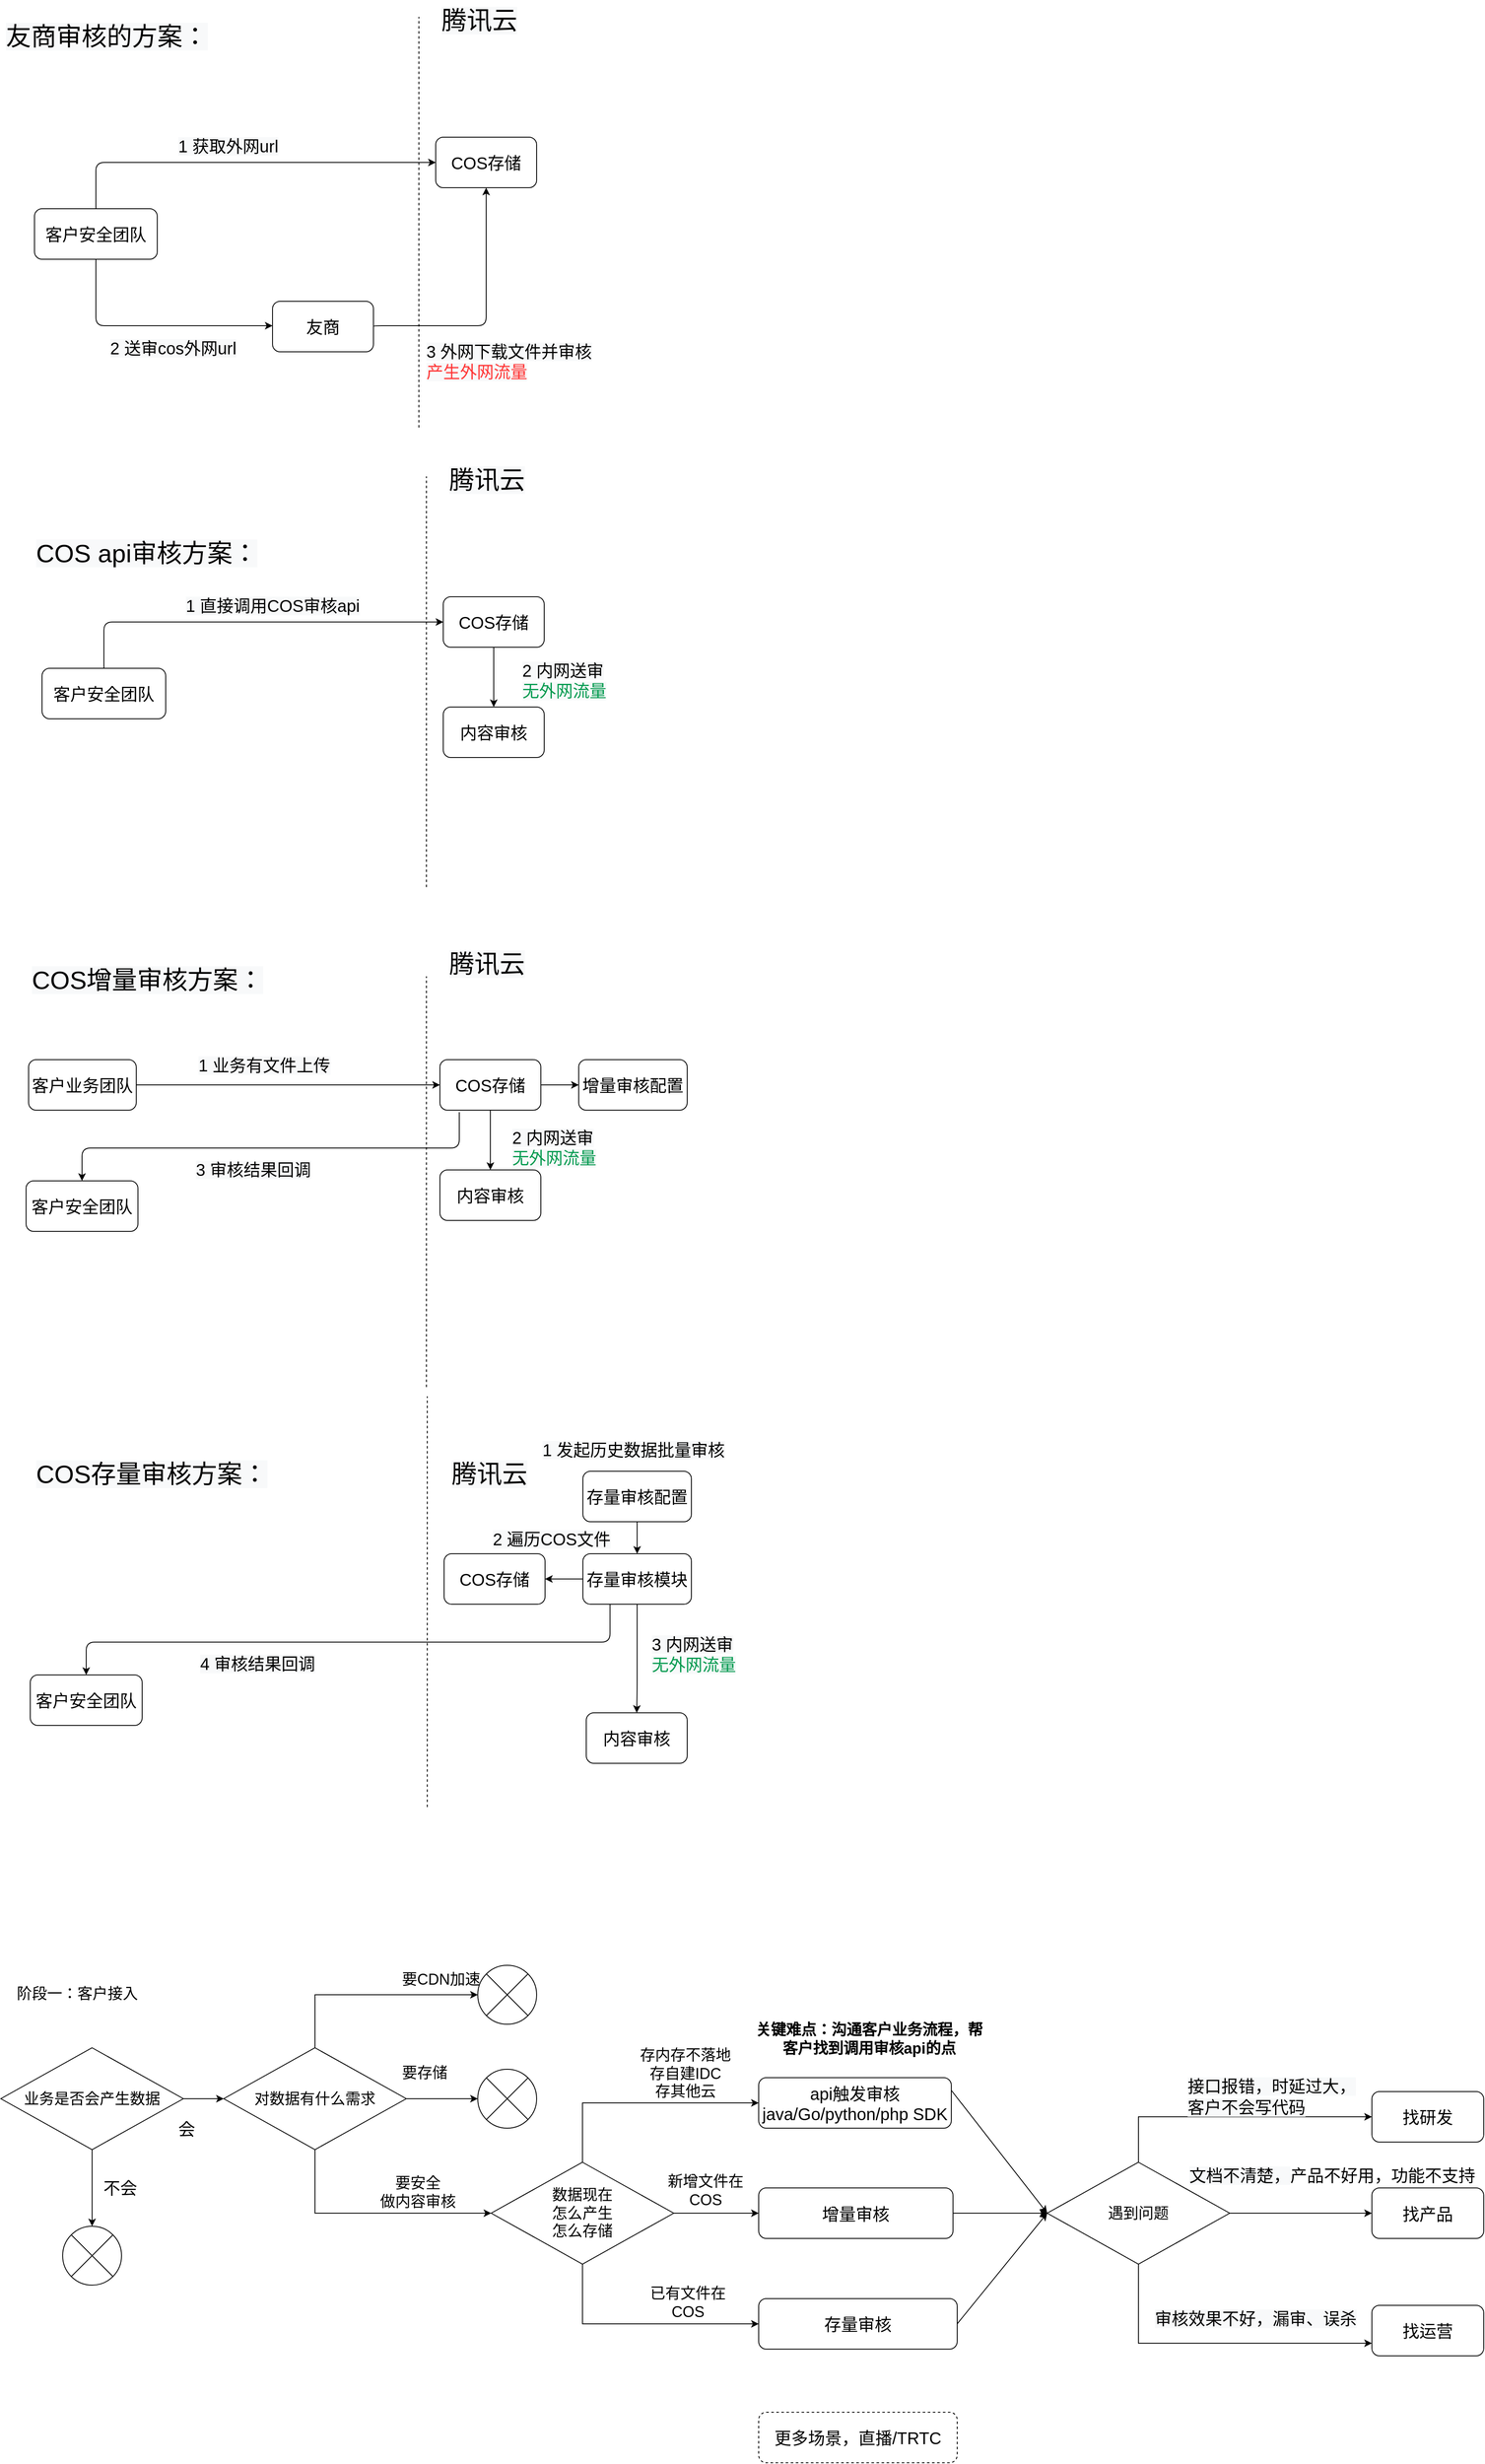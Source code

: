 <mxfile version="16.5.6" type="github" pages="7">
  <diagram id="dbYi_EsOO7d35I-B2Z4p" name="通用审核流程图">
    <mxGraphModel dx="2926" dy="1583" grid="0" gridSize="10" guides="1" tooltips="1" connect="1" arrows="1" fold="1" page="1" pageScale="1" pageWidth="827" pageHeight="1169" math="0" shadow="0">
      <root>
        <mxCell id="XuZFi7v_uXKurtLlGYp6-0" />
        <mxCell id="XuZFi7v_uXKurtLlGYp6-1" parent="XuZFi7v_uXKurtLlGYp6-0" />
        <mxCell id="B8H8yHcM6l1h0T3WxI43-0" value="&lt;font face=&quot;helvetica&quot;&gt;&lt;span style=&quot;font-size: 20px&quot;&gt;客户安全团队&lt;/span&gt;&lt;/font&gt;" style="rounded=1;whiteSpace=wrap;html=1;" parent="XuZFi7v_uXKurtLlGYp6-1" vertex="1">
          <mxGeometry x="40" y="289" width="146" height="60" as="geometry" />
        </mxCell>
        <mxCell id="B8H8yHcM6l1h0T3WxI43-2" value="&lt;span style=&quot;color: rgb(0 , 0 , 0) ; font-family: &amp;#34;helvetica&amp;#34; ; font-size: 30px ; font-style: normal ; font-weight: 400 ; letter-spacing: normal ; text-align: center ; text-indent: 0px ; text-transform: none ; word-spacing: 0px ; background-color: rgb(248 , 249 , 250) ; display: inline ; float: none&quot;&gt;腾讯云&lt;/span&gt;" style="text;whiteSpace=wrap;html=1;fontSize=30;" parent="XuZFi7v_uXKurtLlGYp6-1" vertex="1">
          <mxGeometry x="522" y="41" width="96" height="51" as="geometry" />
        </mxCell>
        <mxCell id="B8H8yHcM6l1h0T3WxI43-3" value="" style="endArrow=none;dashed=1;html=1;" parent="XuZFi7v_uXKurtLlGYp6-1" edge="1">
          <mxGeometry width="50" height="50" relative="1" as="geometry">
            <mxPoint x="497" y="549" as="sourcePoint" />
            <mxPoint x="497" y="61" as="targetPoint" />
          </mxGeometry>
        </mxCell>
        <mxCell id="B8H8yHcM6l1h0T3WxI43-4" value="COS存储" style="rounded=1;whiteSpace=wrap;html=1;fontSize=20;" parent="XuZFi7v_uXKurtLlGYp6-1" vertex="1">
          <mxGeometry x="517" y="204" width="120" height="60" as="geometry" />
        </mxCell>
        <mxCell id="B8H8yHcM6l1h0T3WxI43-5" value="友商" style="rounded=1;whiteSpace=wrap;html=1;fontSize=20;" parent="XuZFi7v_uXKurtLlGYp6-1" vertex="1">
          <mxGeometry x="323" y="399" width="120" height="60" as="geometry" />
        </mxCell>
        <mxCell id="B8H8yHcM6l1h0T3WxI43-6" value="" style="edgeStyle=elbowEdgeStyle;elbow=vertical;endArrow=classic;html=1;fontSize=20;" parent="XuZFi7v_uXKurtLlGYp6-1" source="B8H8yHcM6l1h0T3WxI43-0" target="B8H8yHcM6l1h0T3WxI43-5" edge="1">
          <mxGeometry width="50" height="50" relative="1" as="geometry">
            <mxPoint x="161.0" y="611.02" as="sourcePoint" />
            <mxPoint x="634.96" y="608" as="targetPoint" />
            <Array as="points">
              <mxPoint x="278" y="428" />
              <mxPoint x="367" y="448" />
            </Array>
          </mxGeometry>
        </mxCell>
        <mxCell id="B8H8yHcM6l1h0T3WxI43-7" value="&lt;span style=&quot;color: rgb(0 , 0 , 0) ; font-family: &amp;#34;helvetica&amp;#34; ; font-size: 30px ; font-style: normal ; font-weight: 400 ; letter-spacing: normal ; text-align: center ; text-indent: 0px ; text-transform: none ; word-spacing: 0px ; background-color: rgb(248 , 249 , 250) ; display: inline ; float: none&quot;&gt;友商审核的方案：&lt;/span&gt;" style="text;whiteSpace=wrap;html=1;fontSize=20;" parent="XuZFi7v_uXKurtLlGYp6-1" vertex="1">
          <mxGeometry x="4" y="60" width="286" height="45" as="geometry" />
        </mxCell>
        <mxCell id="B8H8yHcM6l1h0T3WxI43-8" value="&lt;span style=&quot;color: rgb(0 , 0 , 0) ; font-family: &amp;#34;helvetica&amp;#34; ; font-size: 20px ; font-style: normal ; font-weight: 400 ; letter-spacing: normal ; text-align: center ; text-indent: 0px ; text-transform: none ; word-spacing: 0px ; background-color: rgb(248 , 249 , 250) ; display: inline ; float: none&quot;&gt;1 获取外网url&lt;/span&gt;" style="text;whiteSpace=wrap;html=1;fontSize=20;" parent="XuZFi7v_uXKurtLlGYp6-1" vertex="1">
          <mxGeometry x="209" y="196" width="205" height="38" as="geometry" />
        </mxCell>
        <mxCell id="B8H8yHcM6l1h0T3WxI43-9" value="&lt;span style=&quot;color: rgb(0 , 0 , 0) ; font-family: &amp;#34;helvetica&amp;#34; ; font-size: 20px ; font-style: normal ; font-weight: 400 ; letter-spacing: normal ; text-align: center ; text-indent: 0px ; text-transform: none ; word-spacing: 0px ; background-color: rgb(248 , 249 , 250) ; display: inline ; float: none&quot;&gt;2 送审cos外网url&lt;/span&gt;" style="text;whiteSpace=wrap;html=1;fontSize=20;" parent="XuZFi7v_uXKurtLlGYp6-1" vertex="1">
          <mxGeometry x="128" y="436" width="173" height="38" as="geometry" />
        </mxCell>
        <mxCell id="B8H8yHcM6l1h0T3WxI43-10" value="" style="edgeStyle=elbowEdgeStyle;elbow=vertical;endArrow=classic;html=1;fontSize=20;exitX=1;exitY=0.5;exitDx=0;exitDy=0;entryX=0.5;entryY=1;entryDx=0;entryDy=0;" parent="XuZFi7v_uXKurtLlGYp6-1" source="B8H8yHcM6l1h0T3WxI43-5" target="B8H8yHcM6l1h0T3WxI43-4" edge="1">
          <mxGeometry width="50" height="50" relative="1" as="geometry">
            <mxPoint x="123" y="447" as="sourcePoint" />
            <mxPoint x="587" y="447" as="targetPoint" />
            <Array as="points">
              <mxPoint x="529" y="428" />
            </Array>
          </mxGeometry>
        </mxCell>
        <mxCell id="B8H8yHcM6l1h0T3WxI43-11" value="" style="edgeStyle=elbowEdgeStyle;elbow=vertical;endArrow=classic;html=1;fontSize=20;entryX=0;entryY=0.5;entryDx=0;entryDy=0;" parent="XuZFi7v_uXKurtLlGYp6-1" source="B8H8yHcM6l1h0T3WxI43-0" target="B8H8yHcM6l1h0T3WxI43-4" edge="1">
          <mxGeometry width="50" height="50" relative="1" as="geometry">
            <mxPoint x="524" y="425.34" as="sourcePoint" />
            <mxPoint x="527" y="259" as="targetPoint" />
            <Array as="points">
              <mxPoint x="322" y="234" />
            </Array>
          </mxGeometry>
        </mxCell>
        <mxCell id="B8H8yHcM6l1h0T3WxI43-12" value="&lt;span style=&quot;font-family: &amp;#34;helvetica&amp;#34; ; font-size: 20px ; font-style: normal ; font-weight: 400 ; letter-spacing: normal ; text-align: center ; text-indent: 0px ; text-transform: none ; word-spacing: 0px ; background-color: rgb(248 , 249 , 250) ; display: inline ; float: none&quot;&gt;3 外网下载文件并审核&lt;br&gt;&lt;font color=&quot;#ff3333&quot;&gt;产生外网流量&lt;/font&gt;&lt;br&gt;&lt;/span&gt;" style="text;whiteSpace=wrap;html=1;fontSize=20;" parent="XuZFi7v_uXKurtLlGYp6-1" vertex="1">
          <mxGeometry x="504" y="440" width="206" height="38" as="geometry" />
        </mxCell>
        <mxCell id="B8H8yHcM6l1h0T3WxI43-13" value="&lt;span style=&quot;font-family: &amp;#34;helvetica&amp;#34; ; font-size: 20px&quot;&gt;客户安全团队&lt;/span&gt;" style="rounded=1;whiteSpace=wrap;html=1;" parent="XuZFi7v_uXKurtLlGYp6-1" vertex="1">
          <mxGeometry x="49" y="835" width="147" height="60" as="geometry" />
        </mxCell>
        <mxCell id="B8H8yHcM6l1h0T3WxI43-15" value="&lt;span style=&quot;color: rgb(0 , 0 , 0) ; font-family: &amp;#34;helvetica&amp;#34; ; font-size: 30px ; font-style: normal ; font-weight: 400 ; letter-spacing: normal ; text-align: center ; text-indent: 0px ; text-transform: none ; word-spacing: 0px ; background-color: rgb(248 , 249 , 250) ; display: inline ; float: none&quot;&gt;腾讯云&lt;/span&gt;" style="text;whiteSpace=wrap;html=1;fontSize=30;" parent="XuZFi7v_uXKurtLlGYp6-1" vertex="1">
          <mxGeometry x="531" y="587" width="96" height="51" as="geometry" />
        </mxCell>
        <mxCell id="B8H8yHcM6l1h0T3WxI43-16" value="" style="endArrow=none;dashed=1;html=1;" parent="XuZFi7v_uXKurtLlGYp6-1" edge="1">
          <mxGeometry width="50" height="50" relative="1" as="geometry">
            <mxPoint x="506" y="1095" as="sourcePoint" />
            <mxPoint x="506" y="607" as="targetPoint" />
          </mxGeometry>
        </mxCell>
        <mxCell id="B8H8yHcM6l1h0T3WxI43-17" value="COS存储" style="rounded=1;whiteSpace=wrap;html=1;fontSize=20;" parent="XuZFi7v_uXKurtLlGYp6-1" vertex="1">
          <mxGeometry x="526" y="750" width="120" height="60" as="geometry" />
        </mxCell>
        <mxCell id="B8H8yHcM6l1h0T3WxI43-18" value="内容审核" style="rounded=1;whiteSpace=wrap;html=1;fontSize=20;" parent="XuZFi7v_uXKurtLlGYp6-1" vertex="1">
          <mxGeometry x="526" y="881" width="120" height="60" as="geometry" />
        </mxCell>
        <mxCell id="B8H8yHcM6l1h0T3WxI43-19" value="&lt;span style=&quot;color: rgb(0 , 0 , 0) ; font-family: &amp;#34;helvetica&amp;#34; ; font-size: 30px ; font-style: normal ; font-weight: 400 ; letter-spacing: normal ; text-align: center ; text-indent: 0px ; text-transform: none ; word-spacing: 0px ; background-color: rgb(248 , 249 , 250) ; display: inline ; float: none&quot;&gt;COS api审核方案：&lt;/span&gt;" style="text;whiteSpace=wrap;html=1;fontSize=20;" parent="XuZFi7v_uXKurtLlGYp6-1" vertex="1">
          <mxGeometry x="40" y="674" width="279" height="32" as="geometry" />
        </mxCell>
        <mxCell id="B8H8yHcM6l1h0T3WxI43-20" value="&lt;span style=&quot;color: rgb(0 , 0 , 0) ; font-family: &amp;#34;helvetica&amp;#34; ; font-size: 20px ; font-style: normal ; font-weight: 400 ; letter-spacing: normal ; text-align: center ; text-indent: 0px ; text-transform: none ; word-spacing: 0px ; background-color: rgb(248 , 249 , 250) ; display: inline ; float: none&quot;&gt;1 直接调用COS审核api&lt;/span&gt;" style="text;whiteSpace=wrap;html=1;fontSize=20;" parent="XuZFi7v_uXKurtLlGYp6-1" vertex="1">
          <mxGeometry x="218" y="742" width="218" height="38" as="geometry" />
        </mxCell>
        <mxCell id="B8H8yHcM6l1h0T3WxI43-21" value="" style="edgeStyle=elbowEdgeStyle;elbow=vertical;endArrow=classic;html=1;fontSize=20;entryX=0.5;entryY=0;entryDx=0;entryDy=0;exitX=0.5;exitY=1;exitDx=0;exitDy=0;" parent="XuZFi7v_uXKurtLlGYp6-1" source="B8H8yHcM6l1h0T3WxI43-17" target="B8H8yHcM6l1h0T3WxI43-18" edge="1">
          <mxGeometry width="50" height="50" relative="1" as="geometry">
            <mxPoint x="514" y="852" as="sourcePoint" />
            <mxPoint x="596" y="993" as="targetPoint" />
            <Array as="points">
              <mxPoint x="574" y="841" />
            </Array>
          </mxGeometry>
        </mxCell>
        <mxCell id="B8H8yHcM6l1h0T3WxI43-22" value="" style="edgeStyle=elbowEdgeStyle;elbow=vertical;endArrow=classic;html=1;fontSize=20;entryX=0;entryY=0.5;entryDx=0;entryDy=0;" parent="XuZFi7v_uXKurtLlGYp6-1" source="B8H8yHcM6l1h0T3WxI43-13" target="B8H8yHcM6l1h0T3WxI43-17" edge="1">
          <mxGeometry width="50" height="50" relative="1" as="geometry">
            <mxPoint x="533" y="971.34" as="sourcePoint" />
            <mxPoint x="536" y="805" as="targetPoint" />
            <Array as="points">
              <mxPoint x="331" y="780" />
            </Array>
          </mxGeometry>
        </mxCell>
        <mxCell id="B8H8yHcM6l1h0T3WxI43-23" value="&lt;span style=&quot;font-family: &amp;#34;helvetica&amp;#34; ; font-size: 20px ; font-style: normal ; font-weight: 400 ; letter-spacing: normal ; text-align: center ; text-indent: 0px ; text-transform: none ; word-spacing: 0px ; background-color: rgb(248 , 249 , 250) ; display: inline ; float: none&quot;&gt;2 内网送审&lt;br&gt;&lt;span style=&quot;color: rgb(0 , 153 , 77)&quot;&gt;无外网流量&lt;/span&gt;&lt;br&gt;&lt;/span&gt;" style="text;whiteSpace=wrap;html=1;fontSize=20;" parent="XuZFi7v_uXKurtLlGYp6-1" vertex="1">
          <mxGeometry x="618" y="819" width="137" height="53" as="geometry" />
        </mxCell>
        <mxCell id="B8H8yHcM6l1h0T3WxI43-24" value="&lt;span style=&quot;font-family: &amp;#34;helvetica&amp;#34; ; font-size: 20px&quot;&gt;客户安全团队&lt;/span&gt;" style="rounded=1;whiteSpace=wrap;html=1;" parent="XuZFi7v_uXKurtLlGYp6-1" vertex="1">
          <mxGeometry x="30" y="1444" width="133" height="60" as="geometry" />
        </mxCell>
        <mxCell id="B8H8yHcM6l1h0T3WxI43-26" value="&lt;span style=&quot;color: rgb(0 , 0 , 0) ; font-family: &amp;#34;helvetica&amp;#34; ; font-size: 30px ; font-style: normal ; font-weight: 400 ; letter-spacing: normal ; text-align: center ; text-indent: 0px ; text-transform: none ; word-spacing: 0px ; background-color: rgb(248 , 249 , 250) ; display: inline ; float: none&quot;&gt;腾讯云&lt;/span&gt;" style="text;whiteSpace=wrap;html=1;fontSize=30;" parent="XuZFi7v_uXKurtLlGYp6-1" vertex="1">
          <mxGeometry x="531" y="1162" width="96" height="51" as="geometry" />
        </mxCell>
        <mxCell id="B8H8yHcM6l1h0T3WxI43-27" value="" style="endArrow=none;dashed=1;html=1;" parent="XuZFi7v_uXKurtLlGYp6-1" edge="1">
          <mxGeometry width="50" height="50" relative="1" as="geometry">
            <mxPoint x="506" y="1689" as="sourcePoint" />
            <mxPoint x="506" y="1201" as="targetPoint" />
          </mxGeometry>
        </mxCell>
        <mxCell id="B8H8yHcM6l1h0T3WxI43-28" value="COS存储" style="rounded=1;whiteSpace=wrap;html=1;fontSize=20;" parent="XuZFi7v_uXKurtLlGYp6-1" vertex="1">
          <mxGeometry x="522" y="1300" width="120" height="60" as="geometry" />
        </mxCell>
        <mxCell id="B8H8yHcM6l1h0T3WxI43-29" value="内容审核" style="rounded=1;whiteSpace=wrap;html=1;fontSize=20;" parent="XuZFi7v_uXKurtLlGYp6-1" vertex="1">
          <mxGeometry x="522" y="1431" width="120" height="60" as="geometry" />
        </mxCell>
        <mxCell id="B8H8yHcM6l1h0T3WxI43-31" value="" style="edgeStyle=elbowEdgeStyle;elbow=vertical;endArrow=classic;html=1;fontSize=20;entryX=0.5;entryY=0;entryDx=0;entryDy=0;exitX=0.5;exitY=1;exitDx=0;exitDy=0;" parent="XuZFi7v_uXKurtLlGYp6-1" source="B8H8yHcM6l1h0T3WxI43-28" target="B8H8yHcM6l1h0T3WxI43-29" edge="1">
          <mxGeometry width="50" height="50" relative="1" as="geometry">
            <mxPoint x="536" y="1414" as="sourcePoint" />
            <mxPoint x="592" y="1543" as="targetPoint" />
            <Array as="points">
              <mxPoint x="570" y="1391" />
            </Array>
          </mxGeometry>
        </mxCell>
        <mxCell id="B8H8yHcM6l1h0T3WxI43-32" value="" style="edgeStyle=elbowEdgeStyle;elbow=vertical;endArrow=classic;html=1;fontSize=20;entryX=0;entryY=0.5;entryDx=0;entryDy=0;exitX=1;exitY=0.5;exitDx=0;exitDy=0;" parent="XuZFi7v_uXKurtLlGYp6-1" source="B8H8yHcM6l1h0T3WxI43-37" target="B8H8yHcM6l1h0T3WxI43-28" edge="1">
          <mxGeometry width="50" height="50" relative="1" as="geometry">
            <mxPoint x="529" y="1521.34" as="sourcePoint" />
            <mxPoint x="532" y="1355" as="targetPoint" />
            <Array as="points">
              <mxPoint x="327" y="1330" />
            </Array>
          </mxGeometry>
        </mxCell>
        <mxCell id="B8H8yHcM6l1h0T3WxI43-34" value="增量审核配置" style="rounded=1;whiteSpace=wrap;html=1;fontSize=20;" parent="XuZFi7v_uXKurtLlGYp6-1" vertex="1">
          <mxGeometry x="687" y="1300" width="129" height="60" as="geometry" />
        </mxCell>
        <mxCell id="B8H8yHcM6l1h0T3WxI43-35" value="" style="edgeStyle=elbowEdgeStyle;elbow=vertical;endArrow=classic;html=1;fontSize=20;entryX=0;entryY=0.5;entryDx=0;entryDy=0;exitX=1;exitY=0.5;exitDx=0;exitDy=0;" parent="XuZFi7v_uXKurtLlGYp6-1" source="B8H8yHcM6l1h0T3WxI43-28" target="B8H8yHcM6l1h0T3WxI43-34" edge="1">
          <mxGeometry width="50" height="50" relative="1" as="geometry">
            <mxPoint x="609" y="1245" as="sourcePoint" />
            <mxPoint x="1026" y="1190" as="targetPoint" />
            <Array as="points" />
          </mxGeometry>
        </mxCell>
        <mxCell id="B8H8yHcM6l1h0T3WxI43-36" value="&lt;span style=&quot;color: rgb(0 , 0 , 0) ; font-family: &amp;#34;helvetica&amp;#34; ; font-size: 20px ; font-style: normal ; font-weight: 400 ; letter-spacing: normal ; text-align: center ; text-indent: 0px ; text-transform: none ; word-spacing: 0px ; background-color: rgb(248 , 249 , 250) ; display: inline ; float: none&quot;&gt;2 内网送审&lt;br&gt;&lt;span style=&quot;color: rgb(0 , 153 , 77)&quot;&gt;无外网流量&lt;/span&gt;&lt;br&gt;&lt;/span&gt;" style="text;whiteSpace=wrap;html=1;fontSize=20;" parent="XuZFi7v_uXKurtLlGYp6-1" vertex="1">
          <mxGeometry x="606" y="1374" width="114" height="57" as="geometry" />
        </mxCell>
        <mxCell id="B8H8yHcM6l1h0T3WxI43-37" value="&lt;span style=&quot;font-family: &amp;#34;helvetica&amp;#34; ; font-size: 20px&quot;&gt;客户业务团队&lt;/span&gt;" style="rounded=1;whiteSpace=wrap;html=1;" parent="XuZFi7v_uXKurtLlGYp6-1" vertex="1">
          <mxGeometry x="33" y="1300" width="128" height="60" as="geometry" />
        </mxCell>
        <mxCell id="B8H8yHcM6l1h0T3WxI43-38" value="&lt;span style=&quot;color: rgb(0 , 0 , 0) ; font-family: &amp;#34;helvetica&amp;#34; ; font-size: 20px ; font-style: normal ; font-weight: 400 ; letter-spacing: normal ; text-align: center ; text-indent: 0px ; text-transform: none ; word-spacing: 0px ; background-color: rgb(248 , 249 , 250) ; display: inline ; float: none&quot;&gt;1 业务有文件上传&lt;/span&gt;" style="text;whiteSpace=wrap;html=1;fontSize=20;" parent="XuZFi7v_uXKurtLlGYp6-1" vertex="1">
          <mxGeometry x="233" y="1288" width="218" height="38" as="geometry" />
        </mxCell>
        <mxCell id="B8H8yHcM6l1h0T3WxI43-39" value="" style="edgeStyle=elbowEdgeStyle;elbow=vertical;endArrow=classic;html=1;fontSize=20;exitX=0.192;exitY=1.039;exitDx=0;exitDy=0;entryX=0.5;entryY=0;entryDx=0;entryDy=0;exitPerimeter=0;" parent="XuZFi7v_uXKurtLlGYp6-1" source="B8H8yHcM6l1h0T3WxI43-28" target="B8H8yHcM6l1h0T3WxI43-24" edge="1">
          <mxGeometry width="50" height="50" relative="1" as="geometry">
            <mxPoint x="161" y="1330" as="sourcePoint" />
            <mxPoint x="180" y="1520" as="targetPoint" />
            <Array as="points">
              <mxPoint x="329" y="1405" />
              <mxPoint x="485" y="1398" />
              <mxPoint x="484" y="1474" />
              <mxPoint x="327" y="1330" />
            </Array>
          </mxGeometry>
        </mxCell>
        <mxCell id="B8H8yHcM6l1h0T3WxI43-40" value="&lt;span style=&quot;color: rgb(0 , 0 , 0) ; font-family: &amp;#34;helvetica&amp;#34; ; font-size: 20px ; font-style: normal ; font-weight: 400 ; letter-spacing: normal ; text-align: center ; text-indent: 0px ; text-transform: none ; word-spacing: 0px ; background-color: rgb(248 , 249 , 250) ; display: inline ; float: none&quot;&gt;3 审核结果回调&lt;/span&gt;" style="text;whiteSpace=wrap;html=1;fontSize=20;" parent="XuZFi7v_uXKurtLlGYp6-1" vertex="1">
          <mxGeometry x="230" y="1412" width="203" height="38" as="geometry" />
        </mxCell>
        <mxCell id="B8H8yHcM6l1h0T3WxI43-42" value="&lt;span style=&quot;color: rgb(0 , 0 , 0) ; font-family: &amp;#34;helvetica&amp;#34; ; font-size: 30px ; font-style: normal ; font-weight: 400 ; letter-spacing: normal ; text-align: center ; text-indent: 0px ; text-transform: none ; word-spacing: 0px ; background-color: rgb(248 , 249 , 250) ; display: inline ; float: none&quot;&gt;COS增量审核方案：&lt;/span&gt;" style="text;whiteSpace=wrap;html=1;fontSize=20;" parent="XuZFi7v_uXKurtLlGYp6-1" vertex="1">
          <mxGeometry x="35" y="1181" width="279" height="32" as="geometry" />
        </mxCell>
        <mxCell id="tiR6DcxpCzgHxxNmPTT0-0" value="&lt;span style=&quot;font-family: &amp;#34;helvetica&amp;#34; ; font-size: 20px&quot;&gt;客户安全团队&lt;/span&gt;" style="rounded=1;whiteSpace=wrap;html=1;" parent="XuZFi7v_uXKurtLlGYp6-1" vertex="1">
          <mxGeometry x="35" y="2031" width="133" height="60" as="geometry" />
        </mxCell>
        <mxCell id="tiR6DcxpCzgHxxNmPTT0-1" value="&lt;span style=&quot;color: rgb(0 , 0 , 0) ; font-family: &amp;#34;helvetica&amp;#34; ; font-size: 30px ; font-style: normal ; font-weight: 400 ; letter-spacing: normal ; text-align: center ; text-indent: 0px ; text-transform: none ; word-spacing: 0px ; background-color: rgb(248 , 249 , 250) ; display: inline ; float: none&quot;&gt;腾讯云&lt;/span&gt;" style="text;whiteSpace=wrap;html=1;fontSize=30;" parent="XuZFi7v_uXKurtLlGYp6-1" vertex="1">
          <mxGeometry x="534" y="1768" width="96" height="51" as="geometry" />
        </mxCell>
        <mxCell id="tiR6DcxpCzgHxxNmPTT0-2" value="COS存储" style="rounded=1;whiteSpace=wrap;html=1;fontSize=20;" parent="XuZFi7v_uXKurtLlGYp6-1" vertex="1">
          <mxGeometry x="527" y="1887" width="120" height="60" as="geometry" />
        </mxCell>
        <mxCell id="tiR6DcxpCzgHxxNmPTT0-3" value="api触发审核&lt;br&gt;java/Go/python/php SDK" style="rounded=1;whiteSpace=wrap;html=1;fontSize=20;" parent="XuZFi7v_uXKurtLlGYp6-1" vertex="1">
          <mxGeometry x="901" y="2509.5" width="229" height="60" as="geometry" />
        </mxCell>
        <mxCell id="tiR6DcxpCzgHxxNmPTT0-17" value="" style="edgeStyle=orthogonalEdgeStyle;rounded=0;orthogonalLoop=1;jettySize=auto;html=1;" parent="XuZFi7v_uXKurtLlGYp6-1" source="tiR6DcxpCzgHxxNmPTT0-6" target="tiR6DcxpCzgHxxNmPTT0-2" edge="1">
          <mxGeometry relative="1" as="geometry" />
        </mxCell>
        <mxCell id="tiR6DcxpCzgHxxNmPTT0-6" value="存量审核模块" style="rounded=1;whiteSpace=wrap;html=1;fontSize=20;" parent="XuZFi7v_uXKurtLlGYp6-1" vertex="1">
          <mxGeometry x="692" y="1887" width="129" height="60" as="geometry" />
        </mxCell>
        <mxCell id="tiR6DcxpCzgHxxNmPTT0-8" value="&lt;span style=&quot;color: rgb(0 , 0 , 0) ; font-family: &amp;#34;helvetica&amp;#34; ; font-size: 20px ; font-style: normal ; font-weight: 400 ; letter-spacing: normal ; text-align: center ; text-indent: 0px ; text-transform: none ; word-spacing: 0px ; background-color: rgb(248 , 249 , 250) ; display: inline ; float: none&quot;&gt;3 内网送审&lt;br&gt;&lt;span style=&quot;color: rgb(0 , 153 , 77)&quot;&gt;无外网流量&lt;/span&gt;&lt;br&gt;&lt;/span&gt;" style="text;whiteSpace=wrap;html=1;fontSize=20;" parent="XuZFi7v_uXKurtLlGYp6-1" vertex="1">
          <mxGeometry x="772" y="1976" width="109" height="59" as="geometry" />
        </mxCell>
        <mxCell id="tiR6DcxpCzgHxxNmPTT0-11" value="" style="edgeStyle=elbowEdgeStyle;elbow=vertical;endArrow=classic;html=1;fontSize=20;exitX=0.25;exitY=1;exitDx=0;exitDy=0;entryX=0.5;entryY=0;entryDx=0;entryDy=0;" parent="XuZFi7v_uXKurtLlGYp6-1" source="tiR6DcxpCzgHxxNmPTT0-6" target="tiR6DcxpCzgHxxNmPTT0-0" edge="1">
          <mxGeometry width="50" height="50" relative="1" as="geometry">
            <mxPoint x="166" y="1917" as="sourcePoint" />
            <mxPoint x="185" y="2107" as="targetPoint" />
            <Array as="points">
              <mxPoint x="334" y="1992" />
              <mxPoint x="490" y="1985" />
              <mxPoint x="489" y="2061" />
              <mxPoint x="332" y="1917" />
            </Array>
          </mxGeometry>
        </mxCell>
        <mxCell id="tiR6DcxpCzgHxxNmPTT0-12" value="&lt;span style=&quot;color: rgb(0 , 0 , 0) ; font-family: &amp;#34;helvetica&amp;#34; ; font-size: 20px ; font-style: normal ; font-weight: 400 ; letter-spacing: normal ; text-align: center ; text-indent: 0px ; text-transform: none ; word-spacing: 0px ; background-color: rgb(248 , 249 , 250) ; display: inline ; float: none&quot;&gt;4 审核结果回调&lt;/span&gt;" style="text;whiteSpace=wrap;html=1;fontSize=20;" parent="XuZFi7v_uXKurtLlGYp6-1" vertex="1">
          <mxGeometry x="235" y="1999" width="203" height="38" as="geometry" />
        </mxCell>
        <mxCell id="tiR6DcxpCzgHxxNmPTT0-13" value="&lt;span style=&quot;color: rgb(0 , 0 , 0) ; font-family: &amp;#34;helvetica&amp;#34; ; font-size: 30px ; font-style: normal ; font-weight: 400 ; letter-spacing: normal ; text-align: center ; text-indent: 0px ; text-transform: none ; word-spacing: 0px ; background-color: rgb(248 , 249 , 250) ; display: inline ; float: none&quot;&gt;COS存量审核方案：&lt;/span&gt;" style="text;whiteSpace=wrap;html=1;fontSize=20;" parent="XuZFi7v_uXKurtLlGYp6-1" vertex="1">
          <mxGeometry x="40" y="1768" width="279" height="32" as="geometry" />
        </mxCell>
        <mxCell id="tiR6DcxpCzgHxxNmPTT0-15" value="" style="edgeStyle=orthogonalEdgeStyle;rounded=0;orthogonalLoop=1;jettySize=auto;html=1;entryX=0.5;entryY=0;entryDx=0;entryDy=0;" parent="XuZFi7v_uXKurtLlGYp6-1" source="tiR6DcxpCzgHxxNmPTT0-14" target="tiR6DcxpCzgHxxNmPTT0-6" edge="1">
          <mxGeometry relative="1" as="geometry" />
        </mxCell>
        <mxCell id="tiR6DcxpCzgHxxNmPTT0-14" value="存量审核配置" style="rounded=1;whiteSpace=wrap;html=1;fontSize=20;" parent="XuZFi7v_uXKurtLlGYp6-1" vertex="1">
          <mxGeometry x="692" y="1789" width="129" height="60" as="geometry" />
        </mxCell>
        <mxCell id="tiR6DcxpCzgHxxNmPTT0-18" value="&lt;span style=&quot;color: rgb(0 , 0 , 0) ; font-family: &amp;#34;helvetica&amp;#34; ; font-size: 20px ; font-style: normal ; font-weight: 400 ; letter-spacing: normal ; text-align: center ; text-indent: 0px ; text-transform: none ; word-spacing: 0px ; background-color: rgb(248 , 249 , 250) ; display: inline ; float: none&quot;&gt;2 遍历COS文件&lt;/span&gt;" style="text;whiteSpace=wrap;html=1;" parent="XuZFi7v_uXKurtLlGYp6-1" vertex="1">
          <mxGeometry x="582.997" y="1850.997" width="157" height="31" as="geometry" />
        </mxCell>
        <mxCell id="tiR6DcxpCzgHxxNmPTT0-19" value="" style="edgeStyle=elbowEdgeStyle;elbow=vertical;endArrow=classic;html=1;fontSize=20;exitX=0.5;exitY=1;exitDx=0;exitDy=0;entryX=0.5;entryY=0;entryDx=0;entryDy=0;" parent="XuZFi7v_uXKurtLlGYp6-1" source="tiR6DcxpCzgHxxNmPTT0-6" target="uW91O_0hlvky1Mw-fPKi-0" edge="1">
          <mxGeometry width="50" height="50" relative="1" as="geometry">
            <mxPoint x="824.54" y="1657.0" as="sourcePoint" />
            <mxPoint x="757" y="2083" as="targetPoint" />
            <Array as="points">
              <mxPoint x="701" y="2048" />
              <mxPoint x="764.5" y="1692.66" />
              <mxPoint x="763.5" y="1768.66" />
              <mxPoint x="606.5" y="1624.66" />
            </Array>
          </mxGeometry>
        </mxCell>
        <mxCell id="tiR6DcxpCzgHxxNmPTT0-21" value="" style="endArrow=none;dashed=1;html=1;" parent="XuZFi7v_uXKurtLlGYp6-1" edge="1">
          <mxGeometry width="50" height="50" relative="1" as="geometry">
            <mxPoint x="507" y="2188" as="sourcePoint" />
            <mxPoint x="507" y="1700" as="targetPoint" />
          </mxGeometry>
        </mxCell>
        <mxCell id="p480nV6rLNE_SQuTAzuX-3" value="" style="edgeStyle=orthogonalEdgeStyle;rounded=0;orthogonalLoop=1;jettySize=auto;html=1;fontSize=18;entryX=0.5;entryY=0;entryDx=0;entryDy=0;entryPerimeter=0;" parent="XuZFi7v_uXKurtLlGYp6-1" source="p480nV6rLNE_SQuTAzuX-1" target="p480nV6rLNE_SQuTAzuX-5" edge="1">
          <mxGeometry relative="1" as="geometry">
            <mxPoint x="108.5" y="2705.5" as="targetPoint" />
          </mxGeometry>
        </mxCell>
        <mxCell id="p480nV6rLNE_SQuTAzuX-7" style="edgeStyle=orthogonalEdgeStyle;rounded=0;orthogonalLoop=1;jettySize=auto;html=1;entryX=0;entryY=0.5;entryDx=0;entryDy=0;fontSize=18;" parent="XuZFi7v_uXKurtLlGYp6-1" source="p480nV6rLNE_SQuTAzuX-1" target="p480nV6rLNE_SQuTAzuX-9" edge="1">
          <mxGeometry relative="1" as="geometry">
            <mxPoint x="258" y="2534.5" as="targetPoint" />
          </mxGeometry>
        </mxCell>
        <mxCell id="p480nV6rLNE_SQuTAzuX-1" value="&lt;font style=&quot;font-size: 18px&quot;&gt;业务是否会产生数据&lt;/font&gt;" style="rhombus;whiteSpace=wrap;html=1;" parent="XuZFi7v_uXKurtLlGYp6-1" vertex="1">
          <mxGeometry y="2474" width="217" height="121" as="geometry" />
        </mxCell>
        <mxCell id="p480nV6rLNE_SQuTAzuX-4" value="&lt;div style=&quot;text-align: center&quot;&gt;&lt;font face=&quot;helvetica&quot;&gt;&lt;span style=&quot;font-size: 20px&quot;&gt;不会&lt;/span&gt;&lt;/font&gt;&lt;/div&gt;" style="text;whiteSpace=wrap;html=1;fontSize=18;" parent="XuZFi7v_uXKurtLlGYp6-1" vertex="1">
          <mxGeometry x="120" y="2622" width="61" height="37" as="geometry" />
        </mxCell>
        <mxCell id="p480nV6rLNE_SQuTAzuX-5" value="" style="verticalLabelPosition=bottom;verticalAlign=top;html=1;shape=mxgraph.flowchart.or;fontSize=18;" parent="XuZFi7v_uXKurtLlGYp6-1" vertex="1">
          <mxGeometry x="73.5" y="2686" width="70" height="70" as="geometry" />
        </mxCell>
        <mxCell id="p480nV6rLNE_SQuTAzuX-8" value="&lt;div style=&quot;text-align: center&quot;&gt;要CDN加速&lt;/div&gt;" style="text;whiteSpace=wrap;html=1;fontSize=18;" parent="XuZFi7v_uXKurtLlGYp6-1" vertex="1">
          <mxGeometry x="475" y="2376" width="96" height="37" as="geometry" />
        </mxCell>
        <mxCell id="p480nV6rLNE_SQuTAzuX-14" style="edgeStyle=orthogonalEdgeStyle;rounded=0;orthogonalLoop=1;jettySize=auto;html=1;entryX=0;entryY=0.5;entryDx=0;entryDy=0;fontSize=18;entryPerimeter=0;" parent="XuZFi7v_uXKurtLlGYp6-1" source="p480nV6rLNE_SQuTAzuX-9" target="p480nV6rLNE_SQuTAzuX-18" edge="1">
          <mxGeometry relative="1" as="geometry">
            <mxPoint x="523" y="2534.5" as="targetPoint" />
          </mxGeometry>
        </mxCell>
        <mxCell id="p480nV6rLNE_SQuTAzuX-15" style="edgeStyle=orthogonalEdgeStyle;rounded=0;orthogonalLoop=1;jettySize=auto;html=1;entryX=0;entryY=0.5;entryDx=0;entryDy=0;fontSize=18;" parent="XuZFi7v_uXKurtLlGYp6-1" source="p480nV6rLNE_SQuTAzuX-9" target="p480nV6rLNE_SQuTAzuX-12" edge="1">
          <mxGeometry relative="1" as="geometry">
            <Array as="points">
              <mxPoint x="374" y="2671" />
            </Array>
          </mxGeometry>
        </mxCell>
        <mxCell id="p480nV6rLNE_SQuTAzuX-9" value="&lt;font style=&quot;font-size: 18px&quot;&gt;对数据有什么需求&lt;/font&gt;" style="rhombus;whiteSpace=wrap;html=1;" parent="XuZFi7v_uXKurtLlGYp6-1" vertex="1">
          <mxGeometry x="265" y="2474" width="217" height="121" as="geometry" />
        </mxCell>
        <mxCell id="p480nV6rLNE_SQuTAzuX-24" style="edgeStyle=orthogonalEdgeStyle;rounded=0;orthogonalLoop=1;jettySize=auto;html=1;entryX=0;entryY=0.5;entryDx=0;entryDy=0;fontSize=18;exitX=0.5;exitY=0;exitDx=0;exitDy=0;" parent="XuZFi7v_uXKurtLlGYp6-1" source="p480nV6rLNE_SQuTAzuX-12" target="tiR6DcxpCzgHxxNmPTT0-3" edge="1">
          <mxGeometry relative="1" as="geometry" />
        </mxCell>
        <mxCell id="p480nV6rLNE_SQuTAzuX-26" style="edgeStyle=orthogonalEdgeStyle;rounded=0;orthogonalLoop=1;jettySize=auto;html=1;entryX=0;entryY=0.5;entryDx=0;entryDy=0;fontSize=18;" parent="XuZFi7v_uXKurtLlGYp6-1" source="p480nV6rLNE_SQuTAzuX-12" target="p480nV6rLNE_SQuTAzuX-22" edge="1">
          <mxGeometry relative="1" as="geometry" />
        </mxCell>
        <mxCell id="p480nV6rLNE_SQuTAzuX-28" style="edgeStyle=orthogonalEdgeStyle;rounded=0;orthogonalLoop=1;jettySize=auto;html=1;entryX=0;entryY=0.5;entryDx=0;entryDy=0;fontSize=18;" parent="XuZFi7v_uXKurtLlGYp6-1" source="p480nV6rLNE_SQuTAzuX-12" target="p480nV6rLNE_SQuTAzuX-23" edge="1">
          <mxGeometry relative="1" as="geometry">
            <Array as="points">
              <mxPoint x="692" y="2802" />
            </Array>
          </mxGeometry>
        </mxCell>
        <mxCell id="p480nV6rLNE_SQuTAzuX-12" value="&lt;font style=&quot;font-size: 18px&quot;&gt;数据现在&lt;br&gt;怎么产生&lt;br&gt;怎么存储&lt;/font&gt;" style="rhombus;whiteSpace=wrap;html=1;" parent="XuZFi7v_uXKurtLlGYp6-1" vertex="1">
          <mxGeometry x="583" y="2610" width="217" height="121" as="geometry" />
        </mxCell>
        <mxCell id="p480nV6rLNE_SQuTAzuX-13" value="" style="edgeStyle=orthogonalEdgeStyle;rounded=0;orthogonalLoop=1;jettySize=auto;html=1;fontSize=18;entryX=0;entryY=0.5;entryDx=0;entryDy=0;exitX=0.5;exitY=0;exitDx=0;exitDy=0;entryPerimeter=0;" parent="XuZFi7v_uXKurtLlGYp6-1" source="p480nV6rLNE_SQuTAzuX-9" target="p480nV6rLNE_SQuTAzuX-17" edge="1">
          <mxGeometry relative="1" as="geometry">
            <mxPoint x="118.5" y="2605" as="sourcePoint" />
            <mxPoint x="523" y="2398.5" as="targetPoint" />
          </mxGeometry>
        </mxCell>
        <mxCell id="p480nV6rLNE_SQuTAzuX-16" value="&lt;div style=&quot;text-align: center&quot;&gt;要存储&lt;/div&gt;" style="text;whiteSpace=wrap;html=1;fontSize=18;" parent="XuZFi7v_uXKurtLlGYp6-1" vertex="1">
          <mxGeometry x="475" y="2487" width="96" height="37" as="geometry" />
        </mxCell>
        <mxCell id="p480nV6rLNE_SQuTAzuX-17" value="" style="verticalLabelPosition=bottom;verticalAlign=top;html=1;shape=mxgraph.flowchart.or;fontSize=18;" parent="XuZFi7v_uXKurtLlGYp6-1" vertex="1">
          <mxGeometry x="567" y="2376" width="70" height="70" as="geometry" />
        </mxCell>
        <mxCell id="p480nV6rLNE_SQuTAzuX-18" value="" style="verticalLabelPosition=bottom;verticalAlign=top;html=1;shape=mxgraph.flowchart.or;fontSize=18;" parent="XuZFi7v_uXKurtLlGYp6-1" vertex="1">
          <mxGeometry x="567" y="2499.5" width="70" height="70" as="geometry" />
        </mxCell>
        <mxCell id="p480nV6rLNE_SQuTAzuX-19" value="&lt;div style=&quot;text-align: center&quot;&gt;要安全&lt;/div&gt;&lt;div style=&quot;text-align: center&quot;&gt;做内容审核&lt;/div&gt;" style="text;whiteSpace=wrap;html=1;fontSize=18;" parent="XuZFi7v_uXKurtLlGYp6-1" vertex="1">
          <mxGeometry x="449" y="2618" width="96" height="37" as="geometry" />
        </mxCell>
        <mxCell id="p480nV6rLNE_SQuTAzuX-20" value="&lt;div style=&quot;text-align: center&quot;&gt;&lt;font face=&quot;helvetica&quot;&gt;&lt;span style=&quot;font-size: 20px&quot;&gt;会&lt;/span&gt;&lt;/font&gt;&lt;/div&gt;" style="text;whiteSpace=wrap;html=1;fontSize=18;" parent="XuZFi7v_uXKurtLlGYp6-1" vertex="1">
          <mxGeometry x="209" y="2552" width="42" height="37" as="geometry" />
        </mxCell>
        <mxCell id="p480nV6rLNE_SQuTAzuX-22" value="增量审核" style="rounded=1;whiteSpace=wrap;html=1;fontSize=20;" parent="XuZFi7v_uXKurtLlGYp6-1" vertex="1">
          <mxGeometry x="901" y="2640.5" width="231" height="60" as="geometry" />
        </mxCell>
        <mxCell id="p480nV6rLNE_SQuTAzuX-23" value="存量审核" style="rounded=1;whiteSpace=wrap;html=1;fontSize=20;" parent="XuZFi7v_uXKurtLlGYp6-1" vertex="1">
          <mxGeometry x="901" y="2772" width="236" height="60" as="geometry" />
        </mxCell>
        <mxCell id="p480nV6rLNE_SQuTAzuX-25" value="&lt;div style=&quot;text-align: center&quot;&gt;存内存不落地&lt;/div&gt;&lt;div style=&quot;text-align: center&quot;&gt;存自建IDC&lt;/div&gt;&lt;div style=&quot;text-align: center&quot;&gt;存其他云&lt;/div&gt;" style="text;whiteSpace=wrap;html=1;fontSize=18;" parent="XuZFi7v_uXKurtLlGYp6-1" vertex="1">
          <mxGeometry x="758" y="2466" width="115.5" height="72" as="geometry" />
        </mxCell>
        <mxCell id="p480nV6rLNE_SQuTAzuX-27" value="&lt;div style=&quot;text-align: center&quot;&gt;新增文件在COS&lt;/div&gt;" style="text;whiteSpace=wrap;html=1;fontSize=18;" parent="XuZFi7v_uXKurtLlGYp6-1" vertex="1">
          <mxGeometry x="779" y="2616" width="115.5" height="41" as="geometry" />
        </mxCell>
        <mxCell id="p480nV6rLNE_SQuTAzuX-29" value="&lt;div style=&quot;text-align: center&quot;&gt;已有文件在COS&lt;/div&gt;" style="text;whiteSpace=wrap;html=1;fontSize=18;" parent="XuZFi7v_uXKurtLlGYp6-1" vertex="1">
          <mxGeometry x="758" y="2749" width="115.5" height="41" as="geometry" />
        </mxCell>
        <mxCell id="p480nV6rLNE_SQuTAzuX-42" style="edgeStyle=orthogonalEdgeStyle;rounded=0;orthogonalLoop=1;jettySize=auto;html=1;entryX=0;entryY=0.5;entryDx=0;entryDy=0;fontSize=18;exitX=0.5;exitY=0;exitDx=0;exitDy=0;" parent="XuZFi7v_uXKurtLlGYp6-1" source="p480nV6rLNE_SQuTAzuX-32" target="p480nV6rLNE_SQuTAzuX-39" edge="1">
          <mxGeometry relative="1" as="geometry">
            <Array as="points">
              <mxPoint x="1353" y="2556" />
            </Array>
          </mxGeometry>
        </mxCell>
        <mxCell id="p480nV6rLNE_SQuTAzuX-43" style="edgeStyle=orthogonalEdgeStyle;rounded=0;orthogonalLoop=1;jettySize=auto;html=1;fontSize=18;" parent="XuZFi7v_uXKurtLlGYp6-1" source="p480nV6rLNE_SQuTAzuX-32" target="p480nV6rLNE_SQuTAzuX-40" edge="1">
          <mxGeometry relative="1" as="geometry" />
        </mxCell>
        <mxCell id="p480nV6rLNE_SQuTAzuX-44" style="edgeStyle=orthogonalEdgeStyle;rounded=0;orthogonalLoop=1;jettySize=auto;html=1;entryX=0;entryY=0.75;entryDx=0;entryDy=0;fontSize=18;" parent="XuZFi7v_uXKurtLlGYp6-1" source="p480nV6rLNE_SQuTAzuX-32" target="p480nV6rLNE_SQuTAzuX-41" edge="1">
          <mxGeometry relative="1" as="geometry">
            <Array as="points">
              <mxPoint x="1353" y="2825" />
            </Array>
          </mxGeometry>
        </mxCell>
        <mxCell id="p480nV6rLNE_SQuTAzuX-32" value="&lt;span style=&quot;font-size: 18px&quot;&gt;遇到问题&lt;/span&gt;" style="rhombus;whiteSpace=wrap;html=1;" parent="XuZFi7v_uXKurtLlGYp6-1" vertex="1">
          <mxGeometry x="1244" y="2610" width="217" height="121" as="geometry" />
        </mxCell>
        <mxCell id="p480nV6rLNE_SQuTAzuX-33" value="" style="endArrow=classic;html=1;rounded=0;fontSize=18;entryX=0;entryY=0.5;entryDx=0;entryDy=0;exitX=1;exitY=0.25;exitDx=0;exitDy=0;" parent="XuZFi7v_uXKurtLlGYp6-1" source="tiR6DcxpCzgHxxNmPTT0-3" target="p480nV6rLNE_SQuTAzuX-32" edge="1">
          <mxGeometry width="50" height="50" relative="1" as="geometry">
            <mxPoint x="893" y="3050" as="sourcePoint" />
            <mxPoint x="943" y="3000" as="targetPoint" />
          </mxGeometry>
        </mxCell>
        <mxCell id="p480nV6rLNE_SQuTAzuX-34" value="" style="endArrow=classic;html=1;rounded=0;fontSize=18;entryX=0;entryY=0.5;entryDx=0;entryDy=0;exitX=1;exitY=0.5;exitDx=0;exitDy=0;" parent="XuZFi7v_uXKurtLlGYp6-1" source="p480nV6rLNE_SQuTAzuX-23" target="p480nV6rLNE_SQuTAzuX-32" edge="1">
          <mxGeometry width="50" height="50" relative="1" as="geometry">
            <mxPoint x="1140" y="2534.5" as="sourcePoint" />
            <mxPoint x="1254" y="2680.5" as="targetPoint" />
          </mxGeometry>
        </mxCell>
        <mxCell id="p480nV6rLNE_SQuTAzuX-35" value="" style="endArrow=classic;html=1;rounded=0;fontSize=18;entryX=0;entryY=0.5;entryDx=0;entryDy=0;exitX=1;exitY=0.5;exitDx=0;exitDy=0;" parent="XuZFi7v_uXKurtLlGYp6-1" source="p480nV6rLNE_SQuTAzuX-22" target="p480nV6rLNE_SQuTAzuX-32" edge="1">
          <mxGeometry width="50" height="50" relative="1" as="geometry">
            <mxPoint x="1150" y="2544.5" as="sourcePoint" />
            <mxPoint x="1264" y="2690.5" as="targetPoint" />
          </mxGeometry>
        </mxCell>
        <mxCell id="p480nV6rLNE_SQuTAzuX-36" value="&lt;span style=&quot;color: rgb(0 , 0 , 0) ; font-family: &amp;#34;helvetica&amp;#34; ; font-size: 20px ; font-style: normal ; font-weight: 400 ; letter-spacing: normal ; text-align: center ; text-indent: 0px ; text-transform: none ; word-spacing: 0px ; background-color: rgb(248 , 249 , 250) ; display: inline ; float: none&quot;&gt;接口报错，时延过大，客户不会写代码&lt;/span&gt;" style="text;whiteSpace=wrap;html=1;fontSize=18;" parent="XuZFi7v_uXKurtLlGYp6-1" vertex="1">
          <mxGeometry x="1409" y="2501" width="214" height="37" as="geometry" />
        </mxCell>
        <mxCell id="p480nV6rLNE_SQuTAzuX-37" value="&lt;span style=&quot;color: rgb(0 , 0 , 0) ; font-family: &amp;#34;helvetica&amp;#34; ; font-size: 20px ; font-style: normal ; font-weight: 400 ; letter-spacing: normal ; text-align: center ; text-indent: 0px ; text-transform: none ; word-spacing: 0px ; background-color: rgb(248 , 249 , 250) ; display: inline ; float: none&quot;&gt;审核效果不好，漏审、误杀&lt;br&gt;&lt;/span&gt;" style="text;whiteSpace=wrap;html=1;fontSize=18;" parent="XuZFi7v_uXKurtLlGYp6-1" vertex="1">
          <mxGeometry x="1370" y="2777" width="246" height="37" as="geometry" />
        </mxCell>
        <mxCell id="p480nV6rLNE_SQuTAzuX-38" value="&lt;span style=&quot;color: rgb(0 , 0 , 0) ; font-family: &amp;#34;helvetica&amp;#34; ; font-size: 20px ; font-style: normal ; font-weight: 400 ; letter-spacing: normal ; text-align: center ; text-indent: 0px ; text-transform: none ; word-spacing: 0px ; background-color: rgb(248 , 249 , 250) ; display: inline ; float: none&quot;&gt;文档不清楚，&lt;/span&gt;&lt;span style=&quot;font-family: &amp;#34;helvetica&amp;#34; ; font-size: 20px ; text-align: center&quot;&gt;产品不好用，功能不支持&lt;/span&gt;" style="text;whiteSpace=wrap;html=1;fontSize=18;" parent="XuZFi7v_uXKurtLlGYp6-1" vertex="1">
          <mxGeometry x="1411" y="2607" width="349" height="37" as="geometry" />
        </mxCell>
        <mxCell id="p480nV6rLNE_SQuTAzuX-39" value="找研发" style="rounded=1;whiteSpace=wrap;html=1;fontSize=20;" parent="XuZFi7v_uXKurtLlGYp6-1" vertex="1">
          <mxGeometry x="1630" y="2526" width="133" height="60" as="geometry" />
        </mxCell>
        <mxCell id="p480nV6rLNE_SQuTAzuX-40" value="找产品" style="rounded=1;whiteSpace=wrap;html=1;fontSize=20;" parent="XuZFi7v_uXKurtLlGYp6-1" vertex="1">
          <mxGeometry x="1630" y="2640.5" width="133" height="60" as="geometry" />
        </mxCell>
        <mxCell id="p480nV6rLNE_SQuTAzuX-41" value="找运营" style="rounded=1;whiteSpace=wrap;html=1;fontSize=20;" parent="XuZFi7v_uXKurtLlGYp6-1" vertex="1">
          <mxGeometry x="1630" y="2780" width="133" height="60" as="geometry" />
        </mxCell>
        <mxCell id="p480nV6rLNE_SQuTAzuX-45" value="&lt;div style=&quot;text-align: center&quot;&gt;&lt;font face=&quot;helvetica&quot;&gt;阶段一：客户接入&lt;/font&gt;&lt;/div&gt;" style="text;whiteSpace=wrap;html=1;fontSize=18;" parent="XuZFi7v_uXKurtLlGYp6-1" vertex="1">
          <mxGeometry x="17.497" y="2393" width="182" height="36" as="geometry" />
        </mxCell>
        <mxCell id="p480nV6rLNE_SQuTAzuX-46" value="更多场景，直播/TRTC" style="rounded=1;whiteSpace=wrap;html=1;fontSize=20;dashed=1;" parent="XuZFi7v_uXKurtLlGYp6-1" vertex="1">
          <mxGeometry x="901" y="2907" width="236" height="60" as="geometry" />
        </mxCell>
        <mxCell id="p480nV6rLNE_SQuTAzuX-47" value="&lt;div style=&quot;text-align: center&quot;&gt;&lt;b&gt;&lt;span&gt;&lt;font face=&quot;helvetica&quot;&gt;关键难点：沟通客户业务流程，&lt;/font&gt;&lt;/span&gt;&lt;span style=&quot;font-family: &amp;#34;helvetica&amp;#34;&quot;&gt;帮客户找到调用审核api的点&lt;/span&gt;&lt;/b&gt;&lt;/div&gt;" style="text;whiteSpace=wrap;html=1;fontSize=18;" parent="XuZFi7v_uXKurtLlGYp6-1" vertex="1">
          <mxGeometry x="889" y="2436" width="285" height="65" as="geometry" />
        </mxCell>
        <mxCell id="uW91O_0hlvky1Mw-fPKi-0" value="内容审核" style="rounded=1;whiteSpace=wrap;html=1;fontSize=20;" parent="XuZFi7v_uXKurtLlGYp6-1" vertex="1">
          <mxGeometry x="696" y="2076" width="120" height="60" as="geometry" />
        </mxCell>
        <mxCell id="R3ITBf981f5qP9713a8w-0" value="&lt;span style=&quot;color: rgb(0 , 0 , 0) ; font-family: &amp;#34;helvetica&amp;#34; ; font-size: 20px ; font-style: normal ; font-weight: 400 ; letter-spacing: normal ; text-align: center ; text-indent: 0px ; text-transform: none ; word-spacing: 0px ; background-color: rgb(248 , 249 , 250) ; display: inline ; float: none&quot;&gt;1 发起历史数据批量审核&lt;/span&gt;" style="text;whiteSpace=wrap;html=1;" parent="XuZFi7v_uXKurtLlGYp6-1" vertex="1">
          <mxGeometry x="642" y="1745" width="233" height="31" as="geometry" />
        </mxCell>
      </root>
    </mxGraphModel>
  </diagram>
  <diagram id="0i_a363HOQ5otxLn6usN" name="彩视">
    <mxGraphModel dx="2048" dy="1108" grid="0" gridSize="10" guides="1" tooltips="1" connect="1" arrows="1" fold="1" page="1" pageScale="1" pageWidth="827" pageHeight="1169" math="0" shadow="0">
      <root>
        <mxCell id="0" />
        <mxCell id="1" parent="0" />
        <mxCell id="P-CCTiPUnd-aN9DFWdZh-64" value="" style="ellipse;whiteSpace=wrap;html=1;fontSize=20;dashed=1;" parent="1" vertex="1">
          <mxGeometry x="283" y="801" width="210" height="97" as="geometry" />
        </mxCell>
        <mxCell id="P-CCTiPUnd-aN9DFWdZh-1" value="&lt;span style=&quot;font-family: &amp;#34;helvetica&amp;#34; ; font-size: 20px&quot;&gt;业务团队&lt;/span&gt;" style="rounded=1;whiteSpace=wrap;html=1;" parent="1" vertex="1">
          <mxGeometry x="53" y="206" width="120" height="60" as="geometry" />
        </mxCell>
        <mxCell id="P-CCTiPUnd-aN9DFWdZh-2" value="&lt;span style=&quot;font-family: &amp;#34;helvetica&amp;#34; ; font-size: 20px&quot;&gt;审核团队&lt;/span&gt;" style="rounded=1;whiteSpace=wrap;html=1;" parent="1" vertex="1">
          <mxGeometry x="53" y="377" width="120" height="60" as="geometry" />
        </mxCell>
        <mxCell id="P-CCTiPUnd-aN9DFWdZh-3" value="" style="endArrow=none;dashed=1;html=1;" parent="1" edge="1">
          <mxGeometry width="50" height="50" relative="1" as="geometry">
            <mxPoint x="188" y="553" as="sourcePoint" />
            <mxPoint x="188" y="70" as="targetPoint" />
          </mxGeometry>
        </mxCell>
        <mxCell id="P-CCTiPUnd-aN9DFWdZh-4" value="&lt;span style=&quot;color: rgb(0, 0, 0); font-family: helvetica; font-size: 30px; font-style: normal; font-weight: 400; letter-spacing: normal; text-align: center; text-indent: 0px; text-transform: none; word-spacing: 0px; background-color: rgb(248, 249, 250); display: inline; float: none;&quot;&gt;彩视&lt;/span&gt;" style="text;whiteSpace=wrap;html=1;fontSize=30;" parent="1" vertex="1">
          <mxGeometry x="57" y="69" width="86" height="51" as="geometry" />
        </mxCell>
        <mxCell id="P-CCTiPUnd-aN9DFWdZh-5" value="&lt;span style=&quot;color: rgb(0 , 0 , 0) ; font-family: &amp;#34;helvetica&amp;#34; ; font-size: 30px ; font-style: normal ; font-weight: 400 ; letter-spacing: normal ; text-align: center ; text-indent: 0px ; text-transform: none ; word-spacing: 0px ; background-color: rgb(248 , 249 , 250) ; display: inline ; float: none&quot;&gt;腾讯云&lt;/span&gt;" style="text;whiteSpace=wrap;html=1;fontSize=30;" parent="1" vertex="1">
          <mxGeometry x="206" y="67" width="96" height="51" as="geometry" />
        </mxCell>
        <mxCell id="P-CCTiPUnd-aN9DFWdZh-6" value="" style="endArrow=none;dashed=1;html=1;" parent="1" edge="1">
          <mxGeometry width="50" height="50" relative="1" as="geometry">
            <mxPoint x="497" y="549" as="sourcePoint" />
            <mxPoint x="497" y="61" as="targetPoint" />
          </mxGeometry>
        </mxCell>
        <mxCell id="P-CCTiPUnd-aN9DFWdZh-7" value="&lt;span style=&quot;color: rgb(0 , 0 , 0) ; font-family: &amp;#34;helvetica&amp;#34; ; font-size: 30px ; font-style: normal ; font-weight: 400 ; letter-spacing: normal ; text-align: center ; text-indent: 0px ; text-transform: none ; word-spacing: 0px ; background-color: rgb(248 , 249 , 250) ; display: inline ; float: none&quot;&gt;七牛&lt;/span&gt;" style="text;whiteSpace=wrap;html=1;fontSize=30;" parent="1" vertex="1">
          <mxGeometry x="508" y="69" width="96" height="51" as="geometry" />
        </mxCell>
        <mxCell id="P-CCTiPUnd-aN9DFWdZh-11" value="七牛存储" style="rounded=1;whiteSpace=wrap;html=1;fontSize=20;" parent="1" vertex="1">
          <mxGeometry x="517" y="204" width="120" height="60" as="geometry" />
        </mxCell>
        <mxCell id="P-CCTiPUnd-aN9DFWdZh-12" value="腾讯审核&lt;br&gt;天御" style="rounded=1;whiteSpace=wrap;html=1;fontSize=20;" parent="1" vertex="1">
          <mxGeometry x="288" y="377" width="120" height="60" as="geometry" />
        </mxCell>
        <mxCell id="P-CCTiPUnd-aN9DFWdZh-14" value="" style="endArrow=classic;html=1;fontSize=20;exitX=1;exitY=0.5;exitDx=0;exitDy=0;entryX=0;entryY=0.5;entryDx=0;entryDy=0;" parent="1" source="P-CCTiPUnd-aN9DFWdZh-2" target="P-CCTiPUnd-aN9DFWdZh-12" edge="1">
          <mxGeometry width="50" height="50" relative="1" as="geometry">
            <mxPoint x="344" y="590" as="sourcePoint" />
            <mxPoint x="394" y="540" as="targetPoint" />
          </mxGeometry>
        </mxCell>
        <mxCell id="P-CCTiPUnd-aN9DFWdZh-15" value="" style="endArrow=classic;html=1;fontSize=20;exitX=1;exitY=0.5;exitDx=0;exitDy=0;entryX=0.5;entryY=1;entryDx=0;entryDy=0;" parent="1" source="P-CCTiPUnd-aN9DFWdZh-12" target="P-CCTiPUnd-aN9DFWdZh-11" edge="1">
          <mxGeometry width="50" height="50" relative="1" as="geometry">
            <mxPoint x="183" y="417" as="sourcePoint" />
            <mxPoint x="298" y="417" as="targetPoint" />
          </mxGeometry>
        </mxCell>
        <mxCell id="P-CCTiPUnd-aN9DFWdZh-22" value="" style="edgeStyle=elbowEdgeStyle;elbow=vertical;endArrow=classic;html=1;fontSize=20;exitX=0.417;exitY=0.017;exitDx=0;exitDy=0;exitPerimeter=0;entryX=0.5;entryY=0;entryDx=0;entryDy=0;" parent="1" source="P-CCTiPUnd-aN9DFWdZh-1" target="P-CCTiPUnd-aN9DFWdZh-11" edge="1">
          <mxGeometry width="50" height="50" relative="1" as="geometry">
            <mxPoint x="344" y="480" as="sourcePoint" />
            <mxPoint x="394" y="430" as="targetPoint" />
            <Array as="points">
              <mxPoint x="352" y="149" />
            </Array>
          </mxGeometry>
        </mxCell>
        <mxCell id="P-CCTiPUnd-aN9DFWdZh-25" value="七牛截帧" style="rounded=1;whiteSpace=wrap;html=1;fontSize=20;" parent="1" vertex="1">
          <mxGeometry x="664" y="204" width="115" height="60" as="geometry" />
        </mxCell>
        <mxCell id="P-CCTiPUnd-aN9DFWdZh-26" value="七牛审核" style="rounded=1;whiteSpace=wrap;html=1;fontSize=20;" parent="1" vertex="1">
          <mxGeometry x="580" y="374" width="120" height="60" as="geometry" />
        </mxCell>
        <mxCell id="P-CCTiPUnd-aN9DFWdZh-28" value="" style="endArrow=classic;html=1;fontSize=20;entryX=1;entryY=0.5;entryDx=0;entryDy=0;" parent="1" source="P-CCTiPUnd-aN9DFWdZh-25" target="P-CCTiPUnd-aN9DFWdZh-11" edge="1">
          <mxGeometry width="50" height="50" relative="1" as="geometry">
            <mxPoint x="527" y="244" as="sourcePoint" />
            <mxPoint x="418" y="244" as="targetPoint" />
          </mxGeometry>
        </mxCell>
        <mxCell id="P-CCTiPUnd-aN9DFWdZh-29" value="" style="edgeStyle=elbowEdgeStyle;elbow=vertical;endArrow=classic;html=1;fontSize=20;" parent="1" source="P-CCTiPUnd-aN9DFWdZh-2" target="P-CCTiPUnd-aN9DFWdZh-26" edge="1">
          <mxGeometry width="50" height="50" relative="1" as="geometry">
            <mxPoint x="178.0" y="648.02" as="sourcePoint" />
            <mxPoint x="651.96" y="645" as="targetPoint" />
            <Array as="points">
              <mxPoint x="384" y="485" />
            </Array>
          </mxGeometry>
        </mxCell>
        <mxCell id="P-CCTiPUnd-aN9DFWdZh-30" value="" style="endArrow=classic;html=1;fontSize=20;entryX=0.842;entryY=1.017;entryDx=0;entryDy=0;entryPerimeter=0;" parent="1" source="P-CCTiPUnd-aN9DFWdZh-26" target="P-CCTiPUnd-aN9DFWdZh-11" edge="1">
          <mxGeometry width="50" height="50" relative="1" as="geometry">
            <mxPoint x="418" y="417" as="sourcePoint" />
            <mxPoint x="587" y="274" as="targetPoint" />
          </mxGeometry>
        </mxCell>
        <mxCell id="P-CCTiPUnd-aN9DFWdZh-31" value="&lt;span style=&quot;color: rgb(0 , 0 , 0) ; font-family: &amp;#34;helvetica&amp;#34; ; font-size: 20px ; font-style: normal ; font-weight: 400 ; letter-spacing: normal ; text-align: center ; text-indent: 0px ; text-transform: none ; word-spacing: 0px ; background-color: rgb(248 , 249 , 250) ; display: inline ; float: none&quot;&gt;1 上传文件&lt;/span&gt;" style="text;whiteSpace=wrap;html=1;fontSize=20;" parent="1" vertex="1">
          <mxGeometry x="94" y="113" width="104" height="38" as="geometry" />
        </mxCell>
        <mxCell id="P-CCTiPUnd-aN9DFWdZh-32" value="&lt;span style=&quot;color: rgb(0 , 0 , 0) ; font-family: &amp;#34;helvetica&amp;#34; ; font-size: 20px ; font-style: normal ; font-weight: 400 ; letter-spacing: normal ; text-align: center ; text-indent: 0px ; text-transform: none ; word-spacing: 0px ; background-color: rgb(248 , 249 , 250) ; display: inline ; float: none&quot;&gt;2 截图保存&lt;/span&gt;" style="text;whiteSpace=wrap;html=1;fontSize=20;" parent="1" vertex="1">
          <mxGeometry x="613" y="164" width="106" height="38" as="geometry" />
        </mxCell>
        <mxCell id="P-CCTiPUnd-aN9DFWdZh-33" value="&lt;span style=&quot;color: rgb(0 , 0 , 0) ; font-family: &amp;#34;helvetica&amp;#34; ; font-size: 20px ; font-style: normal ; font-weight: 400 ; letter-spacing: normal ; text-align: center ; text-indent: 0px ; text-transform: none ; word-spacing: 0px ; background-color: rgb(248 , 249 , 250) ; display: inline ; float: none&quot;&gt;3 审核截图&lt;/span&gt;" style="text;whiteSpace=wrap;html=1;fontSize=20;" parent="1" vertex="1">
          <mxGeometry x="642" y="326" width="121" height="38" as="geometry" />
        </mxCell>
        <mxCell id="P-CCTiPUnd-aN9DFWdZh-34" value="&lt;span style=&quot;color: rgb(0 , 0 , 0) ; font-family: &amp;#34;helvetica&amp;#34; ; font-size: 20px ; font-style: normal ; font-weight: 400 ; letter-spacing: normal ; text-align: center ; text-indent: 0px ; text-transform: none ; word-spacing: 0px ; background-color: rgb(248 , 249 , 250) ; display: inline ; float: none&quot;&gt;10%&lt;/span&gt;" style="text;whiteSpace=wrap;html=1;fontSize=20;" parent="1" vertex="1">
          <mxGeometry x="431" y="317" width="60" height="38" as="geometry" />
        </mxCell>
        <mxCell id="P-CCTiPUnd-aN9DFWdZh-35" value="&lt;span style=&quot;font-family: &amp;#34;helvetica&amp;#34; ; font-size: 20px&quot;&gt;业务团队&lt;/span&gt;" style="rounded=1;whiteSpace=wrap;html=1;" parent="1" vertex="1">
          <mxGeometry x="99" y="817" width="120" height="60" as="geometry" />
        </mxCell>
        <mxCell id="P-CCTiPUnd-aN9DFWdZh-36" value="&lt;span style=&quot;font-family: &amp;#34;helvetica&amp;#34; ; font-size: 20px&quot;&gt;审核团队&lt;/span&gt;" style="rounded=1;whiteSpace=wrap;html=1;" parent="1" vertex="1">
          <mxGeometry x="99" y="990" width="120" height="60" as="geometry" />
        </mxCell>
        <mxCell id="P-CCTiPUnd-aN9DFWdZh-37" value="" style="endArrow=none;dashed=1;html=1;" parent="1" edge="1">
          <mxGeometry width="50" height="50" relative="1" as="geometry">
            <mxPoint x="234" y="1166" as="sourcePoint" />
            <mxPoint x="234" y="683" as="targetPoint" />
          </mxGeometry>
        </mxCell>
        <mxCell id="P-CCTiPUnd-aN9DFWdZh-38" value="&lt;span style=&quot;color: rgb(0, 0, 0); font-family: helvetica; font-size: 30px; font-style: normal; font-weight: 400; letter-spacing: normal; text-align: center; text-indent: 0px; text-transform: none; word-spacing: 0px; background-color: rgb(248, 249, 250); display: inline; float: none;&quot;&gt;彩视&lt;/span&gt;" style="text;whiteSpace=wrap;html=1;fontSize=30;" parent="1" vertex="1">
          <mxGeometry x="103" y="682" width="86" height="51" as="geometry" />
        </mxCell>
        <mxCell id="P-CCTiPUnd-aN9DFWdZh-39" value="&lt;span style=&quot;color: rgb(0 , 0 , 0) ; font-family: &amp;#34;helvetica&amp;#34; ; font-size: 30px ; font-style: normal ; font-weight: 400 ; letter-spacing: normal ; text-align: center ; text-indent: 0px ; text-transform: none ; word-spacing: 0px ; background-color: rgb(248 , 249 , 250) ; display: inline ; float: none&quot;&gt;腾讯云&lt;/span&gt;" style="text;whiteSpace=wrap;html=1;fontSize=30;" parent="1" vertex="1">
          <mxGeometry x="252" y="680" width="96" height="51" as="geometry" />
        </mxCell>
        <mxCell id="P-CCTiPUnd-aN9DFWdZh-40" value="" style="endArrow=none;dashed=1;html=1;" parent="1" edge="1">
          <mxGeometry width="50" height="50" relative="1" as="geometry">
            <mxPoint x="543" y="1162" as="sourcePoint" />
            <mxPoint x="543" y="674" as="targetPoint" />
          </mxGeometry>
        </mxCell>
        <mxCell id="P-CCTiPUnd-aN9DFWdZh-41" value="&lt;span style=&quot;color: rgb(0 , 0 , 0) ; font-family: &amp;#34;helvetica&amp;#34; ; font-size: 30px ; font-style: normal ; font-weight: 400 ; letter-spacing: normal ; text-align: center ; text-indent: 0px ; text-transform: none ; word-spacing: 0px ; background-color: rgb(248 , 249 , 250) ; display: inline ; float: none&quot;&gt;七牛&lt;/span&gt;" style="text;whiteSpace=wrap;html=1;fontSize=30;" parent="1" vertex="1">
          <mxGeometry x="554" y="682" width="96" height="51" as="geometry" />
        </mxCell>
        <mxCell id="P-CCTiPUnd-aN9DFWdZh-42" value="腾讯云存储COS" style="rounded=1;whiteSpace=wrap;html=1;fontSize=20;" parent="1" vertex="1">
          <mxGeometry x="334" y="817" width="120" height="60" as="geometry" />
        </mxCell>
        <mxCell id="P-CCTiPUnd-aN9DFWdZh-44" value="腾讯审核&lt;br&gt;天御" style="rounded=1;whiteSpace=wrap;html=1;fontSize=20;" parent="1" vertex="1">
          <mxGeometry x="334" y="990" width="120" height="60" as="geometry" />
        </mxCell>
        <mxCell id="P-CCTiPUnd-aN9DFWdZh-45" value="" style="endArrow=classic;html=1;fontSize=20;" parent="1" source="P-CCTiPUnd-aN9DFWdZh-64" target="P-CCTiPUnd-aN9DFWdZh-36" edge="1">
          <mxGeometry width="50" height="50" relative="1" as="geometry">
            <mxPoint x="390" y="1203" as="sourcePoint" />
            <mxPoint x="271" y="954" as="targetPoint" />
          </mxGeometry>
        </mxCell>
        <mxCell id="P-CCTiPUnd-aN9DFWdZh-48" value="" style="endArrow=classic;html=1;fontSize=20;exitX=1;exitY=0.5;exitDx=0;exitDy=0;entryX=0;entryY=0.5;entryDx=0;entryDy=0;" parent="1" source="P-CCTiPUnd-aN9DFWdZh-35" target="P-CCTiPUnd-aN9DFWdZh-42" edge="1">
          <mxGeometry width="50" height="50" relative="1" as="geometry">
            <mxPoint x="229" y="1030" as="sourcePoint" />
            <mxPoint x="344" y="1030" as="targetPoint" />
          </mxGeometry>
        </mxCell>
        <mxCell id="P-CCTiPUnd-aN9DFWdZh-50" value="" style="edgeStyle=segmentEdgeStyle;endArrow=classic;html=1;fontSize=20;" parent="1" source="P-CCTiPUnd-aN9DFWdZh-42" target="P-CCTiPUnd-aN9DFWdZh-44" edge="1">
          <mxGeometry width="50" height="50" relative="1" as="geometry">
            <mxPoint x="338" y="975" as="sourcePoint" />
            <mxPoint x="281" y="895" as="targetPoint" />
            <Array as="points">
              <mxPoint x="394" y="975" />
              <mxPoint x="394" y="975" />
            </Array>
          </mxGeometry>
        </mxCell>
        <mxCell id="P-CCTiPUnd-aN9DFWdZh-56" value="&lt;span style=&quot;color: rgb(0 , 0 , 0) ; font-family: &amp;#34;helvetica&amp;#34; ; font-size: 20px ; font-style: normal ; font-weight: 400 ; letter-spacing: normal ; text-align: center ; text-indent: 0px ; text-transform: none ; word-spacing: 0px ; background-color: rgb(248 , 249 , 250) ; display: inline ; float: none&quot;&gt;1 上传文件&lt;/span&gt;" style="text;whiteSpace=wrap;html=1;fontSize=20;" parent="1" vertex="1">
          <mxGeometry x="234" y="775" width="105" height="38" as="geometry" />
        </mxCell>
        <mxCell id="P-CCTiPUnd-aN9DFWdZh-60" value="&lt;span style=&quot;color: rgb(0 , 0 , 0) ; font-family: &amp;#34;helvetica&amp;#34; ; font-size: 30px ; font-style: normal ; font-weight: 400 ; letter-spacing: normal ; text-align: center ; text-indent: 0px ; text-transform: none ; word-spacing: 0px ; background-color: rgb(248 , 249 , 250) ; display: inline ; float: none&quot;&gt;迁移前方案：&lt;/span&gt;" style="text;whiteSpace=wrap;html=1;fontSize=20;" parent="1" vertex="1">
          <mxGeometry x="12" y="26" width="186" height="32" as="geometry" />
        </mxCell>
        <mxCell id="P-CCTiPUnd-aN9DFWdZh-61" value="&lt;span style=&quot;color: rgb(0 , 0 , 0) ; font-family: &amp;#34;helvetica&amp;#34; ; font-size: 30px ; font-style: normal ; font-weight: 400 ; letter-spacing: normal ; text-align: center ; text-indent: 0px ; text-transform: none ; word-spacing: 0px ; background-color: rgb(248 , 249 , 250) ; display: inline ; float: none&quot;&gt;迁移后方案：&lt;/span&gt;" style="text;whiteSpace=wrap;html=1;fontSize=20;" parent="1" vertex="1">
          <mxGeometry x="12" y="632" width="186" height="32" as="geometry" />
        </mxCell>
        <mxCell id="P-CCTiPUnd-aN9DFWdZh-65" value="" style="endArrow=classic;html=1;fontSize=20;exitX=0.824;exitY=0.887;exitDx=0;exitDy=0;exitPerimeter=0;dashed=1;" parent="1" source="P-CCTiPUnd-aN9DFWdZh-64" target="P-CCTiPUnd-aN9DFWdZh-66" edge="1">
          <mxGeometry width="50" height="50" relative="1" as="geometry">
            <mxPoint x="464" y="1030" as="sourcePoint" />
            <mxPoint x="620" y="1029" as="targetPoint" />
          </mxGeometry>
        </mxCell>
        <mxCell id="P-CCTiPUnd-aN9DFWdZh-66" value="&lt;span style=&quot;color: rgb(0 , 0 , 0) ; font-family: &amp;#34;helvetica&amp;#34; ; font-size: 20px ; font-style: normal ; font-weight: 400 ; letter-spacing: normal ; text-align: center ; text-indent: 0px ; text-transform: none ; word-spacing: 0px ; background-color: rgb(248 , 249 , 250) ; display: inline ; float: none&quot;&gt;1、存量审核&lt;br&gt;2、增量审核&lt;br&gt;3、按需调用api触发审核&lt;br&gt;&lt;/span&gt;" style="text;whiteSpace=wrap;html=1;fontSize=20;" parent="1" vertex="1">
          <mxGeometry x="396" y="1076" width="223" height="111" as="geometry" />
        </mxCell>
        <mxCell id="P-CCTiPUnd-aN9DFWdZh-69" value="&lt;span style=&quot;color: rgb(0 , 0 , 0) ; font-family: &amp;#34;helvetica&amp;#34; ; font-size: 20px ; font-style: normal ; font-weight: 400 ; letter-spacing: normal ; text-align: center ; text-indent: 0px ; text-transform: none ; word-spacing: 0px ; background-color: rgb(248 , 249 , 250) ; display: inline ; float: none&quot;&gt;3&amp;nbsp;&lt;/span&gt;&lt;span style=&quot;font-family: &amp;#34;helvetica&amp;#34; ; text-align: center&quot;&gt;结果回调&lt;/span&gt;" style="text;whiteSpace=wrap;html=1;fontSize=20;" parent="1" vertex="1">
          <mxGeometry x="206" y="927" width="114" height="38" as="geometry" />
        </mxCell>
        <mxCell id="P-CCTiPUnd-aN9DFWdZh-70" value="&lt;span style=&quot;color: rgb(0 , 0 , 0) ; font-family: &amp;#34;helvetica&amp;#34; ; font-size: 20px ; font-style: normal ; font-weight: 400 ; letter-spacing: normal ; text-align: center ; text-indent: 0px ; text-transform: none ; word-spacing: 0px ; background-color: rgb(248 , 249 , 250) ; display: inline ; float: none&quot;&gt;2&amp;nbsp;&lt;/span&gt;&lt;span style=&quot;font-family: &amp;#34;helvetica&amp;#34; ; text-align: center&quot;&gt;违规文件自动冻结&lt;/span&gt;" style="text;whiteSpace=wrap;html=1;fontSize=20;" parent="1" vertex="1">
          <mxGeometry x="425" y="768" width="185" height="38" as="geometry" />
        </mxCell>
        <mxCell id="P-CCTiPUnd-aN9DFWdZh-71" value="&lt;span style=&quot;color: rgb(0 , 0 , 0) ; font-family: &amp;#34;helvetica&amp;#34; ; font-size: 20px ; font-style: normal ; font-weight: 400 ; letter-spacing: normal ; text-align: center ; text-indent: 0px ; text-transform: none ; word-spacing: 0px ; background-color: rgb(248 , 249 , 250) ; display: inline ; float: none&quot;&gt;4 文件处置&lt;/span&gt;" style="text;whiteSpace=wrap;html=1;fontSize=20;" parent="1" vertex="1">
          <mxGeometry x="77" y="498" width="121" height="38" as="geometry" />
        </mxCell>
        <mxCell id="L24JwbHKwp-Smsv8oQfB-6" value="" style="edgeStyle=orthogonalEdgeStyle;rounded=0;orthogonalLoop=1;jettySize=auto;html=1;" parent="1" source="L24JwbHKwp-Smsv8oQfB-1" target="L24JwbHKwp-Smsv8oQfB-3" edge="1">
          <mxGeometry relative="1" as="geometry" />
        </mxCell>
        <mxCell id="L24JwbHKwp-Smsv8oQfB-1" value="桶A&lt;br&gt;视频目录1&lt;br&gt;视频目录2&lt;br&gt;。。。" style="rounded=1;whiteSpace=wrap;html=1;fontSize=20;" parent="1" vertex="1">
          <mxGeometry x="43" y="1344" width="120" height="107" as="geometry" />
        </mxCell>
        <mxCell id="L24JwbHKwp-Smsv8oQfB-2" value="&lt;span style=&quot;color: rgb(0, 0, 0); font-family: helvetica; font-size: 20px; font-style: normal; font-weight: 400; letter-spacing: normal; text-align: center; text-indent: 0px; text-transform: none; word-spacing: 0px; background-color: rgb(248, 249, 250); display: inline; float: none;&quot;&gt;腾讯云存储COS&lt;/span&gt;" style="text;whiteSpace=wrap;html=1;" parent="1" vertex="1">
          <mxGeometry x="18" y="1288" width="163" height="31" as="geometry" />
        </mxCell>
        <mxCell id="L24JwbHKwp-Smsv8oQfB-7" value="" style="edgeStyle=orthogonalEdgeStyle;rounded=0;orthogonalLoop=1;jettySize=auto;html=1;" parent="1" source="L24JwbHKwp-Smsv8oQfB-3" target="L24JwbHKwp-Smsv8oQfB-4" edge="1">
          <mxGeometry relative="1" as="geometry" />
        </mxCell>
        <mxCell id="L24JwbHKwp-Smsv8oQfB-3" value="截帧程序" style="rounded=1;whiteSpace=wrap;html=1;fontSize=20;fillColor=#fff2cc;strokeColor=#d6b656;" parent="1" vertex="1">
          <mxGeometry x="249" y="1377" width="120" height="41" as="geometry" />
        </mxCell>
        <mxCell id="L24JwbHKwp-Smsv8oQfB-8" value="" style="edgeStyle=orthogonalEdgeStyle;rounded=0;orthogonalLoop=1;jettySize=auto;html=1;" parent="1" source="L24JwbHKwp-Smsv8oQfB-4" target="L24JwbHKwp-Smsv8oQfB-5" edge="1">
          <mxGeometry relative="1" as="geometry" />
        </mxCell>
        <mxCell id="L24JwbHKwp-Smsv8oQfB-4" value="桶A&lt;br&gt;/snapshot/2021052000/视频路径_第几帧.jpg&lt;br&gt;/snapshot/2021052023/视频路径_第几帧.jpg&lt;br&gt;。。。" style="rounded=1;whiteSpace=wrap;html=1;fontSize=20;" parent="1" vertex="1">
          <mxGeometry x="454" y="1344" width="425" height="107" as="geometry" />
        </mxCell>
        <mxCell id="L24JwbHKwp-Smsv8oQfB-10" value="" style="edgeStyle=orthogonalEdgeStyle;rounded=0;orthogonalLoop=1;jettySize=auto;html=1;" parent="1" source="L24JwbHKwp-Smsv8oQfB-5" target="L24JwbHKwp-Smsv8oQfB-9" edge="1">
          <mxGeometry relative="1" as="geometry" />
        </mxCell>
        <mxCell id="L24JwbHKwp-Smsv8oQfB-5" value="审核程序" style="rounded=1;whiteSpace=wrap;html=1;fontSize=20;fillColor=#fff2cc;strokeColor=#d6b656;" parent="1" vertex="1">
          <mxGeometry x="606.5" y="1502" width="120" height="41" as="geometry" />
        </mxCell>
        <mxCell id="L24JwbHKwp-Smsv8oQfB-9" value="审核结果存储" style="rounded=1;whiteSpace=wrap;html=1;fontSize=20;fillColor=#fff2cc;strokeColor=#d6b656;" parent="1" vertex="1">
          <mxGeometry x="605" y="1594" width="124" height="46" as="geometry" />
        </mxCell>
        <mxCell id="L24JwbHKwp-Smsv8oQfB-11" value="&lt;div&gt;&lt;font face=&quot;helvetica&quot;&gt;&lt;span style=&quot;font-size: 20px&quot;&gt;存量视频审核截帧+审核方案：&lt;/span&gt;&lt;/font&gt;&lt;/div&gt;&lt;div&gt;&lt;font face=&quot;helvetica&quot;&gt;&lt;span style=&quot;font-size: 20px&quot;&gt;1、约定好视频源路径（存量增量文件在相同目录的话，还支持按上传时间来筛选），目的截图保存路径，截帧间隔（6秒）&lt;/span&gt;&lt;/font&gt;&lt;/div&gt;&lt;div&gt;&lt;font face=&quot;helvetica&quot;&gt;&lt;span style=&quot;font-size: 20px&quot;&gt;&amp;nbsp; &amp;nbsp; &amp;nbsp; 腾讯云负责截帧脚本提供和部署运行。路径中带有日期和小时，是为了让审核任务流水线式地运行，不必等全部截帧完成再执行。&lt;/span&gt;&lt;/font&gt;&lt;/div&gt;&lt;div&gt;&lt;font face=&quot;helvetica&quot;&gt;&lt;span style=&quot;font-size: 20px&quot;&gt;&lt;br&gt;&lt;/span&gt;&lt;/font&gt;&lt;/div&gt;&lt;div&gt;&lt;font face=&quot;helvetica&quot;&gt;&lt;span style=&quot;font-size: 20px&quot;&gt;2、截帧任务开始后，按照定好的审核策略，同步开始审核任务。审核qps 1000，14亿截图约20天跑完。&lt;/span&gt;&lt;/font&gt;&lt;/div&gt;&lt;div&gt;&lt;font face=&quot;helvetica&quot;&gt;&lt;span style=&quot;font-size: 20px&quot;&gt;&lt;br&gt;&lt;/span&gt;&lt;/font&gt;&lt;/div&gt;&lt;div&gt;&lt;font face=&quot;helvetica&quot;&gt;&lt;span style=&quot;font-size: 20px&quot;&gt;3、我们导出审核结果给客户&lt;/span&gt;&lt;/font&gt;&lt;/div&gt;" style="text;whiteSpace=wrap;html=1;align=left;" parent="1" vertex="1">
          <mxGeometry x="53" y="1633" width="773" height="369" as="geometry" />
        </mxCell>
      </root>
    </mxGraphModel>
  </diagram>
  <diagram id="Chn28t4Q_Pbc5lsuNcj4" name="凤凰">
    <mxGraphModel dx="2875" dy="1108" grid="0" gridSize="10" guides="1" tooltips="1" connect="1" arrows="1" fold="1" page="1" pageScale="1" pageWidth="827" pageHeight="1169" math="0" shadow="0">
      <root>
        <mxCell id="MFgfLRZCeNVr7PoOQNtx-0" />
        <mxCell id="MFgfLRZCeNVr7PoOQNtx-1" parent="MFgfLRZCeNVr7PoOQNtx-0" />
        <mxCell id="KAK1-FB1FDKZZIEAYjfa-1" value="&lt;span style=&quot;font-family: &amp;#34;helvetica&amp;#34; ; font-size: 20px&quot;&gt;审核团队&lt;/span&gt;" style="rounded=1;whiteSpace=wrap;html=1;" parent="MFgfLRZCeNVr7PoOQNtx-1" vertex="1">
          <mxGeometry x="40" y="289" width="120" height="60" as="geometry" />
        </mxCell>
        <mxCell id="KAK1-FB1FDKZZIEAYjfa-3" value="&lt;span style=&quot;color: rgb(0 , 0 , 0) ; font-family: &amp;#34;helvetica&amp;#34; ; font-size: 30px ; font-style: normal ; font-weight: 400 ; letter-spacing: normal ; text-align: center ; text-indent: 0px ; text-transform: none ; word-spacing: 0px ; background-color: rgb(248 , 249 , 250) ; display: inline ; float: none&quot;&gt;凤凰&lt;/span&gt;" style="text;whiteSpace=wrap;html=1;fontSize=30;" parent="MFgfLRZCeNVr7PoOQNtx-1" vertex="1">
          <mxGeometry x="57" y="69" width="86" height="51" as="geometry" />
        </mxCell>
        <mxCell id="KAK1-FB1FDKZZIEAYjfa-4" value="&lt;span style=&quot;color: rgb(0 , 0 , 0) ; font-family: &amp;#34;helvetica&amp;#34; ; font-size: 30px ; font-style: normal ; font-weight: 400 ; letter-spacing: normal ; text-align: center ; text-indent: 0px ; text-transform: none ; word-spacing: 0px ; background-color: rgb(248 , 249 , 250) ; display: inline ; float: none&quot;&gt;腾讯云&lt;/span&gt;" style="text;whiteSpace=wrap;html=1;fontSize=30;" parent="MFgfLRZCeNVr7PoOQNtx-1" vertex="1">
          <mxGeometry x="522" y="41" width="96" height="51" as="geometry" />
        </mxCell>
        <mxCell id="KAK1-FB1FDKZZIEAYjfa-5" value="" style="endArrow=none;dashed=1;html=1;" parent="MFgfLRZCeNVr7PoOQNtx-1" edge="1">
          <mxGeometry width="50" height="50" relative="1" as="geometry">
            <mxPoint x="497" y="549" as="sourcePoint" />
            <mxPoint x="497" y="61" as="targetPoint" />
          </mxGeometry>
        </mxCell>
        <mxCell id="KAK1-FB1FDKZZIEAYjfa-7" value="COS存储" style="rounded=1;whiteSpace=wrap;html=1;fontSize=20;" parent="MFgfLRZCeNVr7PoOQNtx-1" vertex="1">
          <mxGeometry x="517" y="204" width="120" height="60" as="geometry" />
        </mxCell>
        <mxCell id="KAK1-FB1FDKZZIEAYjfa-13" value="天御审核" style="rounded=1;whiteSpace=wrap;html=1;fontSize=20;" parent="MFgfLRZCeNVr7PoOQNtx-1" vertex="1">
          <mxGeometry x="517" y="335" width="120" height="60" as="geometry" />
        </mxCell>
        <mxCell id="KAK1-FB1FDKZZIEAYjfa-15" value="" style="edgeStyle=elbowEdgeStyle;elbow=vertical;endArrow=classic;html=1;fontSize=20;" parent="MFgfLRZCeNVr7PoOQNtx-1" source="KAK1-FB1FDKZZIEAYjfa-1" target="KAK1-FB1FDKZZIEAYjfa-13" edge="1">
          <mxGeometry width="50" height="50" relative="1" as="geometry">
            <mxPoint x="161.0" y="611.02" as="sourcePoint" />
            <mxPoint x="634.96" y="608" as="targetPoint" />
            <Array as="points">
              <mxPoint x="367" y="448" />
            </Array>
          </mxGeometry>
        </mxCell>
        <mxCell id="KAK1-FB1FDKZZIEAYjfa-21" value="&lt;span style=&quot;color: rgb(0 , 0 , 0) ; font-family: &amp;#34;helvetica&amp;#34; ; font-size: 30px ; font-style: normal ; font-weight: 400 ; letter-spacing: normal ; text-align: center ; text-indent: 0px ; text-transform: none ; word-spacing: 0px ; background-color: rgb(248 , 249 , 250) ; display: inline ; float: none&quot;&gt;当前方案：&lt;/span&gt;" style="text;whiteSpace=wrap;html=1;fontSize=20;" parent="MFgfLRZCeNVr7PoOQNtx-1" vertex="1">
          <mxGeometry x="7" width="186" height="32" as="geometry" />
        </mxCell>
        <mxCell id="KAK1-FB1FDKZZIEAYjfa-22" value="&lt;span style=&quot;color: rgb(0 , 0 , 0) ; font-family: &amp;#34;helvetica&amp;#34; ; font-size: 20px ; font-style: normal ; font-weight: 400 ; letter-spacing: normal ; text-align: center ; text-indent: 0px ; text-transform: none ; word-spacing: 0px ; background-color: rgb(248 , 249 , 250) ; display: inline ; float: none&quot;&gt;1 获取外网带签名的url&lt;/span&gt;" style="text;whiteSpace=wrap;html=1;fontSize=20;" parent="MFgfLRZCeNVr7PoOQNtx-1" vertex="1">
          <mxGeometry x="209" y="196" width="205" height="38" as="geometry" />
        </mxCell>
        <mxCell id="XQbD_v2N9E6bSswUqv-z-1" value="&lt;span style=&quot;color: rgb(0 , 0 , 0) ; font-family: &amp;#34;helvetica&amp;#34; ; font-size: 20px ; font-style: normal ; font-weight: 400 ; letter-spacing: normal ; text-align: center ; text-indent: 0px ; text-transform: none ; word-spacing: 0px ; background-color: rgb(248 , 249 , 250) ; display: inline ; float: none&quot;&gt;2 送审cos外网带签名url&lt;/span&gt;" style="text;whiteSpace=wrap;html=1;fontSize=20;" parent="MFgfLRZCeNVr7PoOQNtx-1" vertex="1">
          <mxGeometry x="226" y="409" width="225" height="38" as="geometry" />
        </mxCell>
        <mxCell id="XQbD_v2N9E6bSswUqv-z-2" value="" style="edgeStyle=elbowEdgeStyle;elbow=vertical;endArrow=classic;html=1;fontSize=20;exitX=-0.025;exitY=0.639;exitDx=0;exitDy=0;exitPerimeter=0;entryX=0;entryY=0.75;entryDx=0;entryDy=0;" parent="MFgfLRZCeNVr7PoOQNtx-1" source="KAK1-FB1FDKZZIEAYjfa-13" target="KAK1-FB1FDKZZIEAYjfa-7" edge="1">
          <mxGeometry width="50" height="50" relative="1" as="geometry">
            <mxPoint x="123" y="447" as="sourcePoint" />
            <mxPoint x="587" y="447" as="targetPoint" />
            <Array as="points">
              <mxPoint x="437" y="325" />
            </Array>
          </mxGeometry>
        </mxCell>
        <mxCell id="XQbD_v2N9E6bSswUqv-z-3" value="" style="edgeStyle=elbowEdgeStyle;elbow=vertical;endArrow=classic;html=1;fontSize=20;entryX=0;entryY=0.5;entryDx=0;entryDy=0;" parent="MFgfLRZCeNVr7PoOQNtx-1" source="KAK1-FB1FDKZZIEAYjfa-1" target="KAK1-FB1FDKZZIEAYjfa-7" edge="1">
          <mxGeometry width="50" height="50" relative="1" as="geometry">
            <mxPoint x="524" y="425.34" as="sourcePoint" />
            <mxPoint x="527" y="259" as="targetPoint" />
            <Array as="points">
              <mxPoint x="322" y="234" />
            </Array>
          </mxGeometry>
        </mxCell>
        <mxCell id="XQbD_v2N9E6bSswUqv-z-4" value="&lt;span style=&quot;color: rgb(0 , 0 , 0) ; font-family: &amp;#34;helvetica&amp;#34; ; font-size: 20px ; font-style: normal ; font-weight: 400 ; letter-spacing: normal ; text-align: center ; text-indent: 0px ; text-transform: none ; word-spacing: 0px ; background-color: rgb(248 , 249 , 250) ; display: inline ; float: none&quot;&gt;3 外网下载文件并审核&lt;/span&gt;" style="text;whiteSpace=wrap;html=1;fontSize=20;" parent="MFgfLRZCeNVr7PoOQNtx-1" vertex="1">
          <mxGeometry x="304" y="286" width="206" height="38" as="geometry" />
        </mxCell>
        <mxCell id="HuAMnFgn9ztyb8hnKMQ7-0" value="&lt;span style=&quot;font-family: &amp;#34;helvetica&amp;#34; ; font-size: 20px&quot;&gt;审核团队&lt;/span&gt;" style="rounded=1;whiteSpace=wrap;html=1;" parent="MFgfLRZCeNVr7PoOQNtx-1" vertex="1">
          <mxGeometry x="49" y="835" width="120" height="60" as="geometry" />
        </mxCell>
        <mxCell id="HuAMnFgn9ztyb8hnKMQ7-1" value="&lt;span style=&quot;color: rgb(0 , 0 , 0) ; font-family: &amp;#34;helvetica&amp;#34; ; font-size: 30px ; font-style: normal ; font-weight: 400 ; letter-spacing: normal ; text-align: center ; text-indent: 0px ; text-transform: none ; word-spacing: 0px ; background-color: rgb(248 , 249 , 250) ; display: inline ; float: none&quot;&gt;凤凰&lt;/span&gt;" style="text;whiteSpace=wrap;html=1;fontSize=30;" parent="MFgfLRZCeNVr7PoOQNtx-1" vertex="1">
          <mxGeometry x="66" y="615" width="86" height="51" as="geometry" />
        </mxCell>
        <mxCell id="HuAMnFgn9ztyb8hnKMQ7-2" value="&lt;span style=&quot;color: rgb(0 , 0 , 0) ; font-family: &amp;#34;helvetica&amp;#34; ; font-size: 30px ; font-style: normal ; font-weight: 400 ; letter-spacing: normal ; text-align: center ; text-indent: 0px ; text-transform: none ; word-spacing: 0px ; background-color: rgb(248 , 249 , 250) ; display: inline ; float: none&quot;&gt;腾讯云&lt;/span&gt;" style="text;whiteSpace=wrap;html=1;fontSize=30;" parent="MFgfLRZCeNVr7PoOQNtx-1" vertex="1">
          <mxGeometry x="531" y="587" width="96" height="51" as="geometry" />
        </mxCell>
        <mxCell id="HuAMnFgn9ztyb8hnKMQ7-3" value="" style="endArrow=none;dashed=1;html=1;" parent="MFgfLRZCeNVr7PoOQNtx-1" edge="1">
          <mxGeometry width="50" height="50" relative="1" as="geometry">
            <mxPoint x="506" y="1095" as="sourcePoint" />
            <mxPoint x="506" y="607" as="targetPoint" />
          </mxGeometry>
        </mxCell>
        <mxCell id="HuAMnFgn9ztyb8hnKMQ7-4" value="COS存储" style="rounded=1;whiteSpace=wrap;html=1;fontSize=20;" parent="MFgfLRZCeNVr7PoOQNtx-1" vertex="1">
          <mxGeometry x="526" y="750" width="120" height="60" as="geometry" />
        </mxCell>
        <mxCell id="HuAMnFgn9ztyb8hnKMQ7-5" value="天御审核" style="rounded=1;whiteSpace=wrap;html=1;fontSize=20;" parent="MFgfLRZCeNVr7PoOQNtx-1" vertex="1">
          <mxGeometry x="526" y="881" width="120" height="60" as="geometry" />
        </mxCell>
        <mxCell id="HuAMnFgn9ztyb8hnKMQ7-7" value="&lt;span style=&quot;color: rgb(0 , 0 , 0) ; font-family: &amp;#34;helvetica&amp;#34; ; font-size: 30px ; font-style: normal ; font-weight: 400 ; letter-spacing: normal ; text-align: center ; text-indent: 0px ; text-transform: none ; word-spacing: 0px ; background-color: rgb(248 , 249 , 250) ; display: inline ; float: none&quot;&gt;建议方案1：&lt;/span&gt;" style="text;whiteSpace=wrap;html=1;fontSize=20;" parent="MFgfLRZCeNVr7PoOQNtx-1" vertex="1">
          <mxGeometry x="16" y="546" width="186" height="32" as="geometry" />
        </mxCell>
        <mxCell id="HuAMnFgn9ztyb8hnKMQ7-8" value="&lt;span style=&quot;color: rgb(0 , 0 , 0) ; font-family: &amp;#34;helvetica&amp;#34; ; font-size: 20px ; font-style: normal ; font-weight: 400 ; letter-spacing: normal ; text-align: center ; text-indent: 0px ; text-transform: none ; word-spacing: 0px ; background-color: rgb(248 , 249 , 250) ; display: inline ; float: none&quot;&gt;1 直接调用COS审核api&lt;/span&gt;" style="text;whiteSpace=wrap;html=1;fontSize=20;" parent="MFgfLRZCeNVr7PoOQNtx-1" vertex="1">
          <mxGeometry x="218" y="742" width="218" height="38" as="geometry" />
        </mxCell>
        <mxCell id="HuAMnFgn9ztyb8hnKMQ7-10" value="" style="edgeStyle=elbowEdgeStyle;elbow=vertical;endArrow=classic;html=1;fontSize=20;entryX=0.5;entryY=0;entryDx=0;entryDy=0;exitX=0.5;exitY=1;exitDx=0;exitDy=0;" parent="MFgfLRZCeNVr7PoOQNtx-1" source="HuAMnFgn9ztyb8hnKMQ7-4" target="HuAMnFgn9ztyb8hnKMQ7-5" edge="1">
          <mxGeometry width="50" height="50" relative="1" as="geometry">
            <mxPoint x="514" y="852" as="sourcePoint" />
            <mxPoint x="596" y="993" as="targetPoint" />
            <Array as="points">
              <mxPoint x="574" y="841" />
            </Array>
          </mxGeometry>
        </mxCell>
        <mxCell id="HuAMnFgn9ztyb8hnKMQ7-11" value="" style="edgeStyle=elbowEdgeStyle;elbow=vertical;endArrow=classic;html=1;fontSize=20;entryX=0;entryY=0.5;entryDx=0;entryDy=0;" parent="MFgfLRZCeNVr7PoOQNtx-1" source="HuAMnFgn9ztyb8hnKMQ7-0" target="HuAMnFgn9ztyb8hnKMQ7-4" edge="1">
          <mxGeometry width="50" height="50" relative="1" as="geometry">
            <mxPoint x="533" y="971.34" as="sourcePoint" />
            <mxPoint x="536" y="805" as="targetPoint" />
            <Array as="points">
              <mxPoint x="331" y="780" />
            </Array>
          </mxGeometry>
        </mxCell>
        <mxCell id="HuAMnFgn9ztyb8hnKMQ7-12" value="&lt;span style=&quot;color: rgb(0 , 0 , 0) ; font-family: &amp;#34;helvetica&amp;#34; ; font-size: 20px ; font-style: normal ; font-weight: 400 ; letter-spacing: normal ; text-align: center ; text-indent: 0px ; text-transform: none ; word-spacing: 0px ; background-color: rgb(248 , 249 , 250) ; display: inline ; float: none&quot;&gt;2 内网下载文件并审核&lt;/span&gt;" style="text;whiteSpace=wrap;html=1;fontSize=20;" parent="MFgfLRZCeNVr7PoOQNtx-1" vertex="1">
          <mxGeometry x="596" y="829" width="203" height="38" as="geometry" />
        </mxCell>
        <mxCell id="l_Vz_trHYBxYx5XD7r7e-0" value="&lt;span style=&quot;font-family: &amp;#34;helvetica&amp;#34; ; font-size: 20px&quot;&gt;审核团队&lt;/span&gt;" style="rounded=1;whiteSpace=wrap;html=1;" parent="MFgfLRZCeNVr7PoOQNtx-1" vertex="1">
          <mxGeometry x="43" y="1444" width="120" height="60" as="geometry" />
        </mxCell>
        <mxCell id="l_Vz_trHYBxYx5XD7r7e-1" value="&lt;span style=&quot;color: rgb(0 , 0 , 0) ; font-family: &amp;#34;helvetica&amp;#34; ; font-size: 30px ; font-style: normal ; font-weight: 400 ; letter-spacing: normal ; text-align: center ; text-indent: 0px ; text-transform: none ; word-spacing: 0px ; background-color: rgb(248 , 249 , 250) ; display: inline ; float: none&quot;&gt;凤凰&lt;/span&gt;" style="text;whiteSpace=wrap;html=1;fontSize=30;" parent="MFgfLRZCeNVr7PoOQNtx-1" vertex="1">
          <mxGeometry x="62" y="1165" width="86" height="51" as="geometry" />
        </mxCell>
        <mxCell id="l_Vz_trHYBxYx5XD7r7e-2" value="&lt;span style=&quot;color: rgb(0 , 0 , 0) ; font-family: &amp;#34;helvetica&amp;#34; ; font-size: 30px ; font-style: normal ; font-weight: 400 ; letter-spacing: normal ; text-align: center ; text-indent: 0px ; text-transform: none ; word-spacing: 0px ; background-color: rgb(248 , 249 , 250) ; display: inline ; float: none&quot;&gt;腾讯云&lt;/span&gt;" style="text;whiteSpace=wrap;html=1;fontSize=30;" parent="MFgfLRZCeNVr7PoOQNtx-1" vertex="1">
          <mxGeometry x="527" y="1137" width="96" height="51" as="geometry" />
        </mxCell>
        <mxCell id="l_Vz_trHYBxYx5XD7r7e-3" value="" style="endArrow=none;dashed=1;html=1;" parent="MFgfLRZCeNVr7PoOQNtx-1" edge="1">
          <mxGeometry width="50" height="50" relative="1" as="geometry">
            <mxPoint x="530" y="1690" as="sourcePoint" />
            <mxPoint x="530" y="1202" as="targetPoint" />
          </mxGeometry>
        </mxCell>
        <mxCell id="l_Vz_trHYBxYx5XD7r7e-4" value="COS存储" style="rounded=1;whiteSpace=wrap;html=1;fontSize=20;" parent="MFgfLRZCeNVr7PoOQNtx-1" vertex="1">
          <mxGeometry x="522" y="1300" width="120" height="60" as="geometry" />
        </mxCell>
        <mxCell id="l_Vz_trHYBxYx5XD7r7e-5" value="天御审核" style="rounded=1;whiteSpace=wrap;html=1;fontSize=20;" parent="MFgfLRZCeNVr7PoOQNtx-1" vertex="1">
          <mxGeometry x="522" y="1431" width="120" height="60" as="geometry" />
        </mxCell>
        <mxCell id="l_Vz_trHYBxYx5XD7r7e-6" value="&lt;span style=&quot;color: rgb(0 , 0 , 0) ; font-family: &amp;#34;helvetica&amp;#34; ; font-size: 30px ; font-style: normal ; font-weight: 400 ; letter-spacing: normal ; text-align: center ; text-indent: 0px ; text-transform: none ; word-spacing: 0px ; background-color: rgb(248 , 249 , 250) ; display: inline ; float: none&quot;&gt;建议方案2：&lt;/span&gt;" style="text;whiteSpace=wrap;html=1;fontSize=20;" parent="MFgfLRZCeNVr7PoOQNtx-1" vertex="1">
          <mxGeometry x="12" y="1096" width="186" height="32" as="geometry" />
        </mxCell>
        <mxCell id="l_Vz_trHYBxYx5XD7r7e-8" value="" style="edgeStyle=elbowEdgeStyle;elbow=vertical;endArrow=classic;html=1;fontSize=20;entryX=0.5;entryY=0;entryDx=0;entryDy=0;exitX=0.5;exitY=1;exitDx=0;exitDy=0;" parent="MFgfLRZCeNVr7PoOQNtx-1" source="l_Vz_trHYBxYx5XD7r7e-4" target="l_Vz_trHYBxYx5XD7r7e-5" edge="1">
          <mxGeometry width="50" height="50" relative="1" as="geometry">
            <mxPoint x="536" y="1414" as="sourcePoint" />
            <mxPoint x="592" y="1543" as="targetPoint" />
            <Array as="points">
              <mxPoint x="570" y="1391" />
            </Array>
          </mxGeometry>
        </mxCell>
        <mxCell id="l_Vz_trHYBxYx5XD7r7e-9" value="" style="edgeStyle=elbowEdgeStyle;elbow=vertical;endArrow=classic;html=1;fontSize=20;entryX=0;entryY=0.5;entryDx=0;entryDy=0;exitX=1;exitY=0.5;exitDx=0;exitDy=0;" parent="MFgfLRZCeNVr7PoOQNtx-1" source="bs7jUIB0tzzmvSItqn0Z-1" target="l_Vz_trHYBxYx5XD7r7e-4" edge="1">
          <mxGeometry width="50" height="50" relative="1" as="geometry">
            <mxPoint x="529" y="1521.34" as="sourcePoint" />
            <mxPoint x="532" y="1355" as="targetPoint" />
            <Array as="points">
              <mxPoint x="327" y="1330" />
            </Array>
          </mxGeometry>
        </mxCell>
        <mxCell id="l_Vz_trHYBxYx5XD7r7e-11" value="&lt;span style=&quot;color: rgb(0 , 0 , 0) ; font-family: &amp;#34;helvetica&amp;#34; ; font-size: 20px ; font-style: normal ; font-weight: 400 ; letter-spacing: normal ; text-align: center ; text-indent: 0px ; text-transform: none ; word-spacing: 0px ; background-color: rgb(248 , 249 , 250) ; display: inline ; float: none&quot;&gt;1、按需调用api触发审核2、增量审核&lt;br&gt;3、存量审核&lt;br&gt;&lt;/span&gt;" style="text;whiteSpace=wrap;html=1;fontSize=20;" parent="MFgfLRZCeNVr7PoOQNtx-1" vertex="1">
          <mxGeometry x="-229" y="630" width="223" height="95" as="geometry" />
        </mxCell>
        <mxCell id="l_Vz_trHYBxYx5XD7r7e-12" value="增量审核配置" style="rounded=1;whiteSpace=wrap;html=1;fontSize=20;" parent="MFgfLRZCeNVr7PoOQNtx-1" vertex="1">
          <mxGeometry x="687" y="1300" width="129" height="60" as="geometry" />
        </mxCell>
        <mxCell id="l_Vz_trHYBxYx5XD7r7e-13" value="" style="edgeStyle=elbowEdgeStyle;elbow=vertical;endArrow=classic;html=1;fontSize=20;entryX=0;entryY=0.5;entryDx=0;entryDy=0;exitX=1;exitY=0.5;exitDx=0;exitDy=0;" parent="MFgfLRZCeNVr7PoOQNtx-1" source="l_Vz_trHYBxYx5XD7r7e-4" target="l_Vz_trHYBxYx5XD7r7e-12" edge="1">
          <mxGeometry width="50" height="50" relative="1" as="geometry">
            <mxPoint x="609" y="1245" as="sourcePoint" />
            <mxPoint x="1026" y="1190" as="targetPoint" />
            <Array as="points" />
          </mxGeometry>
        </mxCell>
        <mxCell id="l_Vz_trHYBxYx5XD7r7e-14" value="&lt;span style=&quot;color: rgb(0 , 0 , 0) ; font-family: &amp;#34;helvetica&amp;#34; ; font-size: 20px ; font-style: normal ; font-weight: 400 ; letter-spacing: normal ; text-align: center ; text-indent: 0px ; text-transform: none ; word-spacing: 0px ; background-color: rgb(248 , 249 , 250) ; display: inline ; float: none&quot;&gt;2 内网下载文件并审核&lt;/span&gt;" style="text;whiteSpace=wrap;html=1;fontSize=20;" parent="MFgfLRZCeNVr7PoOQNtx-1" vertex="1">
          <mxGeometry x="599" y="1385" width="203" height="38" as="geometry" />
        </mxCell>
        <mxCell id="bs7jUIB0tzzmvSItqn0Z-1" value="&lt;span style=&quot;font-family: &amp;#34;helvetica&amp;#34; ; font-size: 20px&quot;&gt;业务团队&lt;/span&gt;" style="rounded=1;whiteSpace=wrap;html=1;" parent="MFgfLRZCeNVr7PoOQNtx-1" vertex="1">
          <mxGeometry x="41" y="1300" width="120" height="60" as="geometry" />
        </mxCell>
        <mxCell id="bs7jUIB0tzzmvSItqn0Z-2" value="&lt;span style=&quot;color: rgb(0 , 0 , 0) ; font-family: &amp;#34;helvetica&amp;#34; ; font-size: 20px ; font-style: normal ; font-weight: 400 ; letter-spacing: normal ; text-align: center ; text-indent: 0px ; text-transform: none ; word-spacing: 0px ; background-color: rgb(248 , 249 , 250) ; display: inline ; float: none&quot;&gt;1 业务有文件上传&lt;/span&gt;" style="text;whiteSpace=wrap;html=1;fontSize=20;" parent="MFgfLRZCeNVr7PoOQNtx-1" vertex="1">
          <mxGeometry x="233" y="1288" width="218" height="38" as="geometry" />
        </mxCell>
        <mxCell id="bs7jUIB0tzzmvSItqn0Z-3" value="" style="edgeStyle=elbowEdgeStyle;elbow=vertical;endArrow=classic;html=1;fontSize=20;exitX=0.192;exitY=1.039;exitDx=0;exitDy=0;entryX=0.5;entryY=0;entryDx=0;entryDy=0;exitPerimeter=0;" parent="MFgfLRZCeNVr7PoOQNtx-1" source="l_Vz_trHYBxYx5XD7r7e-4" target="l_Vz_trHYBxYx5XD7r7e-0" edge="1">
          <mxGeometry width="50" height="50" relative="1" as="geometry">
            <mxPoint x="161" y="1330" as="sourcePoint" />
            <mxPoint x="180" y="1520" as="targetPoint" />
            <Array as="points">
              <mxPoint x="329" y="1405" />
              <mxPoint x="485" y="1398" />
              <mxPoint x="484" y="1474" />
              <mxPoint x="327" y="1330" />
            </Array>
          </mxGeometry>
        </mxCell>
        <mxCell id="bs7jUIB0tzzmvSItqn0Z-4" value="&lt;span style=&quot;color: rgb(0 , 0 , 0) ; font-family: &amp;#34;helvetica&amp;#34; ; font-size: 20px ; font-style: normal ; font-weight: 400 ; letter-spacing: normal ; text-align: center ; text-indent: 0px ; text-transform: none ; word-spacing: 0px ; background-color: rgb(248 , 249 , 250) ; display: inline ; float: none&quot;&gt;3 审核结果回调&lt;/span&gt;" style="text;whiteSpace=wrap;html=1;fontSize=20;" parent="MFgfLRZCeNVr7PoOQNtx-1" vertex="1">
          <mxGeometry x="230" y="1412" width="203" height="38" as="geometry" />
        </mxCell>
      </root>
    </mxGraphModel>
  </diagram>
  <diagram id="YKc7xLH0ZD2Wb9kipWP-" name="trtc+cos审核">
    <mxGraphModel dx="2048" dy="2277" grid="0" gridSize="10" guides="1" tooltips="1" connect="1" arrows="1" fold="1" page="1" pageScale="1" pageWidth="827" pageHeight="1169" math="0" shadow="0">
      <root>
        <mxCell id="21coxDRDgsxf23kZ1eBv-0" />
        <mxCell id="21coxDRDgsxf23kZ1eBv-1" parent="21coxDRDgsxf23kZ1eBv-0" />
        <mxCell id="wU61ol3yCMf8DzkOAZ5e-3" value="" style="edgeStyle=orthogonalEdgeStyle;rounded=0;orthogonalLoop=1;jettySize=auto;html=1;fontSize=18;" parent="21coxDRDgsxf23kZ1eBv-1" source="wU61ol3yCMf8DzkOAZ5e-1" target="wU61ol3yCMf8DzkOAZ5e-2" edge="1">
          <mxGeometry relative="1" as="geometry" />
        </mxCell>
        <mxCell id="wU61ol3yCMf8DzkOAZ5e-5" value="" style="edgeStyle=orthogonalEdgeStyle;rounded=0;orthogonalLoop=1;jettySize=auto;html=1;fontSize=18;" parent="21coxDRDgsxf23kZ1eBv-1" source="wU61ol3yCMf8DzkOAZ5e-1" target="wU61ol3yCMf8DzkOAZ5e-4" edge="1">
          <mxGeometry relative="1" as="geometry" />
        </mxCell>
        <mxCell id="wU61ol3yCMf8DzkOAZ5e-1" value="&lt;span&gt;TRTC云服务&lt;/span&gt;" style="rounded=1;whiteSpace=wrap;html=1;fontSize=18;" parent="21coxDRDgsxf23kZ1eBv-1" vertex="1">
          <mxGeometry x="318" y="-370" width="120" height="60" as="geometry" />
        </mxCell>
        <mxCell id="wU61ol3yCMf8DzkOAZ5e-9" value="" style="edgeStyle=orthogonalEdgeStyle;rounded=0;orthogonalLoop=1;jettySize=auto;html=1;fontSize=18;" parent="21coxDRDgsxf23kZ1eBv-1" source="wU61ol3yCMf8DzkOAZ5e-2" target="wU61ol3yCMf8DzkOAZ5e-4" edge="1">
          <mxGeometry relative="1" as="geometry" />
        </mxCell>
        <mxCell id="wU61ol3yCMf8DzkOAZ5e-2" value="&lt;span&gt;COS&lt;/span&gt;" style="rounded=1;whiteSpace=wrap;html=1;fontSize=18;" parent="21coxDRDgsxf23kZ1eBv-1" vertex="1">
          <mxGeometry x="593" y="-230" width="120" height="60" as="geometry" />
        </mxCell>
        <mxCell id="wU61ol3yCMf8DzkOAZ5e-12" value="" style="edgeStyle=orthogonalEdgeStyle;rounded=0;orthogonalLoop=1;jettySize=auto;html=1;fontSize=18;" parent="21coxDRDgsxf23kZ1eBv-1" source="wU61ol3yCMf8DzkOAZ5e-4" target="wU61ol3yCMf8DzkOAZ5e-11" edge="1">
          <mxGeometry relative="1" as="geometry" />
        </mxCell>
        <mxCell id="wU61ol3yCMf8DzkOAZ5e-4" value="天御" style="whiteSpace=wrap;html=1;rounded=1;fontSize=18;" parent="21coxDRDgsxf23kZ1eBv-1" vertex="1">
          <mxGeometry x="318" y="-230" width="120" height="60" as="geometry" />
        </mxCell>
        <mxCell id="wU61ol3yCMf8DzkOAZ5e-6" value="&lt;span style=&quot;color: rgb(0 , 0 , 0) ; font-family: &amp;#34;helvetica&amp;#34; ; font-size: 18px ; font-style: normal ; font-weight: 400 ; letter-spacing: normal ; text-align: center ; text-indent: 0px ; text-transform: none ; word-spacing: 0px ; background-color: rgb(248 , 249 , 250) ; display: inline ; float: none&quot;&gt;1、上传音频到COS&lt;/span&gt;" style="text;whiteSpace=wrap;html=1;fontSize=18;" parent="21coxDRDgsxf23kZ1eBv-1" vertex="1">
          <mxGeometry x="480" y="-383" width="172" height="36" as="geometry" />
        </mxCell>
        <mxCell id="wU61ol3yCMf8DzkOAZ5e-7" value="&lt;span style=&quot;color: rgb(0 , 0 , 0) ; font-family: &amp;#34;helvetica&amp;#34; ; font-size: 18px ; font-style: normal ; font-weight: 400 ; letter-spacing: normal ; text-align: center ; text-indent: 0px ; text-transform: none ; word-spacing: 0px ; background-color: rgb(248 , 249 , 250) ; display: inline ; float: none&quot;&gt;2、调用天御音频审核api&lt;br&gt;传入groupid、userid等TRTC的参数&lt;br&gt;&lt;/span&gt;" style="text;whiteSpace=wrap;html=1;fontSize=18;" parent="21coxDRDgsxf23kZ1eBv-1" vertex="1">
          <mxGeometry x="68" y="-293" width="295" height="71" as="geometry" />
        </mxCell>
        <mxCell id="wU61ol3yCMf8DzkOAZ5e-10" value="&lt;span style=&quot;color: rgb(0 , 0 , 0) ; font-family: &amp;#34;helvetica&amp;#34; ; font-size: 18px ; font-style: normal ; font-weight: 400 ; letter-spacing: normal ; text-align: center ; text-indent: 0px ; text-transform: none ; word-spacing: 0px ; background-color: rgb(248 , 249 , 250) ; display: inline ; float: none&quot;&gt;3、从COS下载音频文件&lt;/span&gt;" style="text;whiteSpace=wrap;html=1;fontSize=18;" parent="21coxDRDgsxf23kZ1eBv-1" vertex="1">
          <mxGeometry x="435" y="-266" width="201" height="36" as="geometry" />
        </mxCell>
        <mxCell id="wU61ol3yCMf8DzkOAZ5e-11" value="客户服务" style="whiteSpace=wrap;html=1;rounded=1;fontSize=18;" parent="21coxDRDgsxf23kZ1eBv-1" vertex="1">
          <mxGeometry x="318" y="-90" width="120" height="60" as="geometry" />
        </mxCell>
        <mxCell id="wU61ol3yCMf8DzkOAZ5e-13" value="&lt;span style=&quot;color: rgb(0 , 0 , 0) ; font-family: &amp;#34;helvetica&amp;#34; ; font-size: 18px ; font-style: normal ; font-weight: 400 ; letter-spacing: normal ; text-align: center ; text-indent: 0px ; text-transform: none ; word-spacing: 0px ; background-color: rgb(248 , 249 , 250) ; display: inline ; float: none&quot;&gt;4、审核结果回调客户&lt;br&gt;带上groupid、userid等TRTC的参数&lt;br&gt;&lt;/span&gt;" style="text;whiteSpace=wrap;html=1;fontSize=18;" parent="21coxDRDgsxf23kZ1eBv-1" vertex="1">
          <mxGeometry x="396" y="-143" width="337" height="36" as="geometry" />
        </mxCell>
        <mxCell id="wU61ol3yCMf8DzkOAZ5e-14" value="" style="edgeStyle=orthogonalEdgeStyle;rounded=0;orthogonalLoop=1;jettySize=auto;html=1;fontSize=18;" parent="21coxDRDgsxf23kZ1eBv-1" source="wU61ol3yCMf8DzkOAZ5e-16" target="wU61ol3yCMf8DzkOAZ5e-18" edge="1">
          <mxGeometry relative="1" as="geometry" />
        </mxCell>
        <mxCell id="wU61ol3yCMf8DzkOAZ5e-16" value="&lt;span&gt;TRTC云服务&lt;/span&gt;" style="rounded=1;whiteSpace=wrap;html=1;fontSize=18;" parent="21coxDRDgsxf23kZ1eBv-1" vertex="1">
          <mxGeometry x="318" y="97" width="120" height="60" as="geometry" />
        </mxCell>
        <mxCell id="wU61ol3yCMf8DzkOAZ5e-17" value="" style="edgeStyle=orthogonalEdgeStyle;rounded=0;orthogonalLoop=1;jettySize=auto;html=1;fontSize=18;" parent="21coxDRDgsxf23kZ1eBv-1" source="wU61ol3yCMf8DzkOAZ5e-18" target="wU61ol3yCMf8DzkOAZ5e-20" edge="1">
          <mxGeometry relative="1" as="geometry" />
        </mxCell>
        <mxCell id="F41BLx68-mJaw4yvlTQs-3" value="" style="edgeStyle=orthogonalEdgeStyle;rounded=0;orthogonalLoop=1;jettySize=auto;html=1;fontSize=18;" parent="21coxDRDgsxf23kZ1eBv-1" source="wU61ol3yCMf8DzkOAZ5e-18" target="wU61ol3yCMf8DzkOAZ5e-23" edge="1">
          <mxGeometry relative="1" as="geometry" />
        </mxCell>
        <mxCell id="wU61ol3yCMf8DzkOAZ5e-18" value="&lt;span&gt;COS&lt;/span&gt;" style="rounded=1;whiteSpace=wrap;html=1;fontSize=18;" parent="21coxDRDgsxf23kZ1eBv-1" vertex="1">
          <mxGeometry x="593" y="237" width="120" height="60" as="geometry" />
        </mxCell>
        <mxCell id="wU61ol3yCMf8DzkOAZ5e-20" value="天御" style="whiteSpace=wrap;html=1;rounded=1;fontSize=18;" parent="21coxDRDgsxf23kZ1eBv-1" vertex="1">
          <mxGeometry x="318" y="237" width="120" height="60" as="geometry" />
        </mxCell>
        <mxCell id="wU61ol3yCMf8DzkOAZ5e-21" value="&lt;span style=&quot;color: rgb(0 , 0 , 0) ; font-family: &amp;#34;helvetica&amp;#34; ; font-size: 18px ; font-style: normal ; font-weight: 400 ; letter-spacing: normal ; text-align: center ; text-indent: 0px ; text-transform: none ; word-spacing: 0px ; background-color: rgb(248 , 249 , 250) ; display: inline ; float: none&quot;&gt;2、调用天御音频审核api&lt;br&gt;&lt;br&gt;&lt;/span&gt;" style="text;whiteSpace=wrap;html=1;fontSize=18;" parent="21coxDRDgsxf23kZ1eBv-1" vertex="1">
          <mxGeometry x="416" y="205" width="206" height="34" as="geometry" />
        </mxCell>
        <mxCell id="wU61ol3yCMf8DzkOAZ5e-23" value="客户服务" style="whiteSpace=wrap;html=1;rounded=1;fontSize=18;" parent="21coxDRDgsxf23kZ1eBv-1" vertex="1">
          <mxGeometry x="593" y="348" width="120" height="60" as="geometry" />
        </mxCell>
        <mxCell id="wU61ol3yCMf8DzkOAZ5e-24" value="&lt;span style=&quot;color: rgb(0 , 0 , 0) ; font-family: &amp;#34;helvetica&amp;#34; ; font-size: 18px ; font-style: normal ; font-weight: 400 ; letter-spacing: normal ; text-align: center ; text-indent: 0px ; text-transform: none ; word-spacing: 0px ; background-color: rgb(248 , 249 , 250) ; display: inline ; float: none&quot;&gt;3、审核结果回调客户&lt;br&gt;带上groupid、userid等TRTC的参数&lt;br&gt;&lt;/span&gt;" style="text;whiteSpace=wrap;html=1;fontSize=18;" parent="21coxDRDgsxf23kZ1eBv-1" vertex="1">
          <mxGeometry x="299" y="328" width="294" height="35" as="geometry" />
        </mxCell>
        <mxCell id="F41BLx68-mJaw4yvlTQs-0" value="&lt;span style=&quot;color: rgb(0 , 0 , 0) ; font-family: &amp;#34;helvetica&amp;#34; ; font-size: 24px ; font-style: normal ; font-weight: 400 ; letter-spacing: normal ; text-align: center ; text-indent: 0px ; text-transform: none ; word-spacing: 0px ; background-color: rgb(248 , 249 , 250) ; display: inline ; float: none&quot;&gt;trtc现在音频审核方案：&lt;br&gt;1、2是trtc发起&lt;br&gt;3、4是天御发起&lt;br&gt;&lt;/span&gt;" style="text;whiteSpace=wrap;html=1;fontSize=20;" parent="21coxDRDgsxf23kZ1eBv-1" vertex="1">
          <mxGeometry x="13" y="-494" width="315" height="96" as="geometry" />
        </mxCell>
        <mxCell id="F41BLx68-mJaw4yvlTQs-1" value="&lt;span style=&quot;color: rgb(0 , 0 , 0) ; font-family: &amp;#34;helvetica&amp;#34; ; font-size: 24px ; font-style: normal ; font-weight: 400 ; letter-spacing: normal ; text-align: center ; text-indent: 0px ; text-transform: none ; word-spacing: 0px ; background-color: rgb(248 , 249 , 250) ; display: inline ; float: none&quot;&gt;新trtc音频审核方案：&lt;br&gt;1是trtc发起&lt;br&gt;2、3是COS发起&lt;br&gt;&lt;/span&gt;" style="text;whiteSpace=wrap;html=1;fontSize=20;" parent="21coxDRDgsxf23kZ1eBv-1" vertex="1">
          <mxGeometry x="6" y="59" width="315" height="97" as="geometry" />
        </mxCell>
        <mxCell id="F41BLx68-mJaw4yvlTQs-2" value="&lt;span style=&quot;color: rgb(0 , 0 , 0) ; font-family: &amp;#34;helvetica&amp;#34; ; font-size: 18px ; font-style: normal ; font-weight: 400 ; letter-spacing: normal ; text-align: center ; text-indent: 0px ; text-transform: none ; word-spacing: 0px ; background-color: rgb(248 , 249 , 250) ; display: inline ; float: none&quot;&gt;1、上传音频到COS&lt;br&gt;传入groupid、userid等TRTC的参数&lt;br&gt;&lt;/span&gt;" style="text;whiteSpace=wrap;html=1;fontSize=18;" parent="21coxDRDgsxf23kZ1eBv-1" vertex="1">
          <mxGeometry x="459" y="70" width="297" height="36" as="geometry" />
        </mxCell>
        <mxCell id="F41BLx68-mJaw4yvlTQs-4" value="&lt;div&gt;&lt;span style=&quot;font-size: 24px&quot;&gt;&lt;font face=&quot;helvetica&quot;&gt;新方案优势：&lt;/font&gt;&lt;/span&gt;&lt;/div&gt;&lt;div&gt;&lt;span style=&quot;font-size: 24px&quot;&gt;&lt;font face=&quot;helvetica&quot;&gt;1、对于trtc减少一次调用&lt;/font&gt;&lt;/span&gt;&lt;/div&gt;&lt;div&gt;&lt;span style=&quot;font-size: 24px&quot;&gt;&lt;font face=&quot;helvetica&quot;&gt;2、对于天御无需特殊处理trtc参数&lt;/font&gt;&lt;/span&gt;&lt;/div&gt;&lt;div&gt;&lt;span style=&quot;font-size: 24px&quot;&gt;&lt;font face=&quot;helvetica&quot;&gt;3、对于cos利用上传时自定义参数透传，也是标准化的流程&lt;/font&gt;&lt;/span&gt;&lt;/div&gt;" style="text;whiteSpace=wrap;html=1;fontSize=18;align=left;" parent="21coxDRDgsxf23kZ1eBv-1" vertex="1">
          <mxGeometry x="62.0" y="451" width="656.67" height="133.33" as="geometry" />
        </mxCell>
        <mxCell id="R8BslKHfP9MhoLzpl_tF-0" value="&lt;span&gt;TRTC云服务&lt;/span&gt;" style="rounded=1;whiteSpace=wrap;html=1;fontSize=18;" parent="21coxDRDgsxf23kZ1eBv-1" vertex="1">
          <mxGeometry x="1762" y="-461" width="120" height="60" as="geometry" />
        </mxCell>
        <mxCell id="R8BslKHfP9MhoLzpl_tF-2" value="旁路转码服务" style="ellipse;whiteSpace=wrap;html=1;fontSize=18;" parent="21coxDRDgsxf23kZ1eBv-1" vertex="1">
          <mxGeometry x="1829" y="-345" width="143" height="83" as="geometry" />
        </mxCell>
        <mxCell id="R8BslKHfP9MhoLzpl_tF-4" value="" style="endArrow=classic;html=1;rounded=0;fontSize=18;exitX=0.5;exitY=1;exitDx=0;exitDy=0;" parent="21coxDRDgsxf23kZ1eBv-1" source="R8BslKHfP9MhoLzpl_tF-0" target="R8BslKHfP9MhoLzpl_tF-2" edge="1">
          <mxGeometry width="50" height="50" relative="1" as="geometry">
            <mxPoint x="1751" y="-86" as="sourcePoint" />
            <mxPoint x="1801" y="-136" as="targetPoint" />
          </mxGeometry>
        </mxCell>
        <mxCell id="R8BslKHfP9MhoLzpl_tF-5" value="" style="endArrow=classic;html=1;rounded=0;fontSize=18;" parent="21coxDRDgsxf23kZ1eBv-1" source="R8BslKHfP9MhoLzpl_tF-2" edge="1">
          <mxGeometry width="50" height="50" relative="1" as="geometry">
            <mxPoint x="1832" y="-391" as="sourcePoint" />
            <mxPoint x="2042" y="-303" as="targetPoint" />
          </mxGeometry>
        </mxCell>
        <mxCell id="R8BslKHfP9MhoLzpl_tF-6" value="" style="ellipse;whiteSpace=wrap;html=1;fontSize=18;" parent="21coxDRDgsxf23kZ1eBv-1" vertex="1">
          <mxGeometry x="655" y="-46" width="120" height="80" as="geometry" />
        </mxCell>
        <mxCell id="R8BslKHfP9MhoLzpl_tF-7" value="数美审核" style="ellipse;whiteSpace=wrap;html=1;fontSize=18;" parent="21coxDRDgsxf23kZ1eBv-1" vertex="1">
          <mxGeometry x="2277" y="-341" width="120" height="80" as="geometry" />
        </mxCell>
        <mxCell id="R8BslKHfP9MhoLzpl_tF-23" style="edgeStyle=orthogonalEdgeStyle;rounded=0;orthogonalLoop=1;jettySize=auto;html=1;fontSize=18;exitX=0.439;exitY=0.984;exitDx=0;exitDy=0;exitPerimeter=0;" parent="21coxDRDgsxf23kZ1eBv-1" source="R8BslKHfP9MhoLzpl_tF-7" target="R8BslKHfP9MhoLzpl_tF-21" edge="1">
          <mxGeometry relative="1" as="geometry">
            <mxPoint x="2329" y="-257.5" as="sourcePoint" />
          </mxGeometry>
        </mxCell>
        <mxCell id="R8BslKHfP9MhoLzpl_tF-9" value="" style="endArrow=classic;html=1;rounded=0;fontSize=18;entryX=0;entryY=0.5;entryDx=0;entryDy=0;exitX=1;exitY=0.5;exitDx=0;exitDy=0;" parent="21coxDRDgsxf23kZ1eBv-1" source="h8JWnbEllCBMpdFkn4PN-10" target="R8BslKHfP9MhoLzpl_tF-7" edge="1">
          <mxGeometry width="50" height="50" relative="1" as="geometry">
            <mxPoint x="1947.213" y="-329.112" as="sourcePoint" />
            <mxPoint x="2011" y="-391" as="targetPoint" />
          </mxGeometry>
        </mxCell>
        <mxCell id="R8BslKHfP9MhoLzpl_tF-13" value="&lt;span style=&quot;color: rgb(0 , 0 , 0) ; font-family: &amp;#34;helvetica&amp;#34; ; font-size: 18px ; font-style: normal ; font-weight: 400 ; letter-spacing: normal ; text-align: center ; text-indent: 0px ; text-transform: none ; word-spacing: 0px ; background-color: rgb(248 , 249 , 250) ; display: inline ; float: none&quot;&gt;rtmp/flv/hls&lt;/span&gt;" style="text;whiteSpace=wrap;html=1;fontSize=18;" parent="21coxDRDgsxf23kZ1eBv-1" vertex="1">
          <mxGeometry x="2173" y="-341" width="92" height="34.33" as="geometry" />
        </mxCell>
        <mxCell id="R8BslKHfP9MhoLzpl_tF-21" value="blued回调服务" style="ellipse;whiteSpace=wrap;html=1;fontSize=18;" parent="21coxDRDgsxf23kZ1eBv-1" vertex="1">
          <mxGeometry x="2269" y="-110" width="120" height="80" as="geometry" />
        </mxCell>
        <mxCell id="R8BslKHfP9MhoLzpl_tF-45" value="&lt;span&gt;TRTC云服务&lt;/span&gt;" style="rounded=1;whiteSpace=wrap;html=1;fontSize=18;" parent="21coxDRDgsxf23kZ1eBv-1" vertex="1">
          <mxGeometry x="1742" y="316" width="120" height="60" as="geometry" />
        </mxCell>
        <mxCell id="R8BslKHfP9MhoLzpl_tF-46" value="旁路转码服务" style="ellipse;whiteSpace=wrap;html=1;fontSize=18;" parent="21coxDRDgsxf23kZ1eBv-1" vertex="1">
          <mxGeometry x="1809" y="432" width="143" height="83" as="geometry" />
        </mxCell>
        <mxCell id="R8BslKHfP9MhoLzpl_tF-49" value="" style="endArrow=classic;html=1;rounded=0;fontSize=18;exitX=0.5;exitY=1;exitDx=0;exitDy=0;" parent="21coxDRDgsxf23kZ1eBv-1" source="R8BslKHfP9MhoLzpl_tF-45" target="R8BslKHfP9MhoLzpl_tF-46" edge="1">
          <mxGeometry width="50" height="50" relative="1" as="geometry">
            <mxPoint x="1731" y="691" as="sourcePoint" />
            <mxPoint x="1781" y="641" as="targetPoint" />
          </mxGeometry>
        </mxCell>
        <mxCell id="R8BslKHfP9MhoLzpl_tF-56" value="&lt;span&gt;COS&lt;/span&gt;" style="rounded=1;whiteSpace=wrap;html=1;fontSize=18;" parent="21coxDRDgsxf23kZ1eBv-1" vertex="1">
          <mxGeometry x="1820.5" y="582" width="120" height="60" as="geometry" />
        </mxCell>
        <mxCell id="R8BslKHfP9MhoLzpl_tF-57" value="" style="endArrow=classic;html=1;rounded=0;fontSize=18;exitX=0.5;exitY=1;exitDx=0;exitDy=0;" parent="21coxDRDgsxf23kZ1eBv-1" source="R8BslKHfP9MhoLzpl_tF-46" target="R8BslKHfP9MhoLzpl_tF-56" edge="1">
          <mxGeometry width="50" height="50" relative="1" as="geometry">
            <mxPoint x="1927.213" y="447.888" as="sourcePoint" />
            <mxPoint x="1991" y="386" as="targetPoint" />
          </mxGeometry>
        </mxCell>
        <mxCell id="R8BslKHfP9MhoLzpl_tF-60" value="&lt;div style=&quot;text-align: center&quot;&gt;&lt;font face=&quot;helvetica&quot;&gt;hls的ts文件&lt;/font&gt;&lt;/div&gt;" style="text;whiteSpace=wrap;html=1;fontSize=18;" parent="21coxDRDgsxf23kZ1eBv-1" vertex="1">
          <mxGeometry x="1890.003" y="538.997" width="128" height="36" as="geometry" />
        </mxCell>
        <mxCell id="R8BslKHfP9MhoLzpl_tF-61" style="edgeStyle=orthogonalEdgeStyle;rounded=0;orthogonalLoop=1;jettySize=auto;html=1;fontSize=18;" parent="21coxDRDgsxf23kZ1eBv-1" source="R8BslKHfP9MhoLzpl_tF-62" target="R8BslKHfP9MhoLzpl_tF-64" edge="1">
          <mxGeometry relative="1" as="geometry" />
        </mxCell>
        <mxCell id="R8BslKHfP9MhoLzpl_tF-62" value="&lt;span&gt;COS自带万象审核&lt;/span&gt;" style="rounded=1;whiteSpace=wrap;html=1;fontSize=18;" parent="21coxDRDgsxf23kZ1eBv-1" vertex="1">
          <mxGeometry x="1804.25" y="677" width="152.5" height="60" as="geometry" />
        </mxCell>
        <mxCell id="R8BslKHfP9MhoLzpl_tF-63" value="" style="endArrow=classic;html=1;rounded=0;fontSize=18;entryX=0.5;entryY=0;entryDx=0;entryDy=0;exitX=0.5;exitY=1;exitDx=0;exitDy=0;" parent="21coxDRDgsxf23kZ1eBv-1" source="R8BslKHfP9MhoLzpl_tF-56" target="R8BslKHfP9MhoLzpl_tF-62" edge="1">
          <mxGeometry width="50" height="50" relative="1" as="geometry">
            <mxPoint x="1881" y="637" as="sourcePoint" />
            <mxPoint x="1890.5" y="592" as="targetPoint" />
          </mxGeometry>
        </mxCell>
        <mxCell id="R8BslKHfP9MhoLzpl_tF-64" value="blued回调服务" style="ellipse;whiteSpace=wrap;html=1;fontSize=18;" parent="21coxDRDgsxf23kZ1eBv-1" vertex="1">
          <mxGeometry x="2249" y="667" width="120" height="80" as="geometry" />
        </mxCell>
        <mxCell id="h8JWnbEllCBMpdFkn4PN-1" value="blued后台&lt;br&gt;审核系统" style="ellipse;whiteSpace=wrap;html=1;fontSize=18;" parent="21coxDRDgsxf23kZ1eBv-1" vertex="1">
          <mxGeometry x="2249" y="781" width="120" height="80" as="geometry" />
        </mxCell>
        <mxCell id="h8JWnbEllCBMpdFkn4PN-2" value="" style="endArrow=classic;html=1;rounded=0;fontSize=18;exitX=0.5;exitY=1;exitDx=0;exitDy=0;entryX=0.5;entryY=0;entryDx=0;entryDy=0;" parent="21coxDRDgsxf23kZ1eBv-1" source="R8BslKHfP9MhoLzpl_tF-64" target="h8JWnbEllCBMpdFkn4PN-1" edge="1">
          <mxGeometry width="50" height="50" relative="1" as="geometry">
            <mxPoint x="1890.5" y="525" as="sourcePoint" />
            <mxPoint x="1890.5" y="592" as="targetPoint" />
          </mxGeometry>
        </mxCell>
        <mxCell id="h8JWnbEllCBMpdFkn4PN-3" style="edgeStyle=orthogonalEdgeStyle;rounded=0;orthogonalLoop=1;jettySize=auto;html=1;fontSize=18;exitX=0;exitY=0.5;exitDx=0;exitDy=0;entryX=0;entryY=1;entryDx=0;entryDy=0;" parent="21coxDRDgsxf23kZ1eBv-1" source="h8JWnbEllCBMpdFkn4PN-1" target="R8BslKHfP9MhoLzpl_tF-45" edge="1">
          <mxGeometry relative="1" as="geometry">
            <mxPoint x="1966.75" y="717" as="sourcePoint" />
            <mxPoint x="1747" y="826" as="targetPoint" />
          </mxGeometry>
        </mxCell>
        <mxCell id="h8JWnbEllCBMpdFkn4PN-5" value="&lt;span style=&quot;color: rgb(0 , 0 , 0) ; font-family: &amp;#34;helvetica&amp;#34; ; font-size: 18px ; font-style: normal ; font-weight: 400 ; letter-spacing: normal ; text-align: center ; text-indent: 0px ; text-transform: none ; word-spacing: 0px ; background-color: rgb(248 , 249 , 250) ; display: inline ; float: none&quot;&gt;关闭流&lt;/span&gt;" style="text;whiteSpace=wrap;html=1;" parent="21coxDRDgsxf23kZ1eBv-1" vertex="1">
          <mxGeometry x="2051" y="824" width="74" height="30" as="geometry" />
        </mxCell>
        <mxCell id="h8JWnbEllCBMpdFkn4PN-6" value="&lt;div style=&quot;text-align: center&quot;&gt;&lt;font face=&quot;helvetica&quot;&gt;&lt;span style=&quot;font-size: 18px&quot;&gt;审核结果回调&lt;/span&gt;&lt;/font&gt;&lt;/div&gt;" style="text;whiteSpace=wrap;html=1;" parent="21coxDRDgsxf23kZ1eBv-1" vertex="1">
          <mxGeometry x="2025" y="672" width="121" height="30" as="geometry" />
        </mxCell>
        <mxCell id="h8JWnbEllCBMpdFkn4PN-7" value="&lt;div style=&quot;text-align: center&quot;&gt;&lt;font face=&quot;helvetica&quot;&gt;&lt;span style=&quot;font-size: 18px&quot;&gt;审核结果回调&lt;/span&gt;&lt;/font&gt;&lt;/div&gt;" style="text;whiteSpace=wrap;html=1;" parent="21coxDRDgsxf23kZ1eBv-1" vertex="1">
          <mxGeometry x="2201" y="-192" width="121" height="30" as="geometry" />
        </mxCell>
        <mxCell id="h8JWnbEllCBMpdFkn4PN-8" style="edgeStyle=orthogonalEdgeStyle;rounded=0;orthogonalLoop=1;jettySize=auto;html=1;fontSize=18;exitX=0.109;exitY=0.201;exitDx=0;exitDy=0;exitPerimeter=0;entryX=0;entryY=0.5;entryDx=0;entryDy=0;" parent="21coxDRDgsxf23kZ1eBv-1" source="h8JWnbEllCBMpdFkn4PN-1" target="R8BslKHfP9MhoLzpl_tF-56" edge="1">
          <mxGeometry relative="1" as="geometry">
            <mxPoint x="2259" y="831" as="sourcePoint" />
            <mxPoint x="1777" y="616" as="targetPoint" />
            <Array as="points">
              <mxPoint x="1776" y="797" />
              <mxPoint x="1776" y="612" />
            </Array>
          </mxGeometry>
        </mxCell>
        <mxCell id="h8JWnbEllCBMpdFkn4PN-9" value="&lt;div style=&quot;text-align: center&quot;&gt;&lt;font face=&quot;helvetica&quot;&gt;&lt;span style=&quot;font-size: 18px&quot;&gt;回看&lt;/span&gt;&lt;/font&gt;&lt;/div&gt;" style="text;whiteSpace=wrap;html=1;" parent="21coxDRDgsxf23kZ1eBv-1" vertex="1">
          <mxGeometry x="2058" y="763" width="74" height="30" as="geometry" />
        </mxCell>
        <mxCell id="h8JWnbEllCBMpdFkn4PN-10" value="&lt;span&gt;七牛CDN&lt;/span&gt;" style="rounded=1;whiteSpace=wrap;html=1;fontSize=18;" parent="21coxDRDgsxf23kZ1eBv-1" vertex="1">
          <mxGeometry x="2041" y="-331" width="120" height="60" as="geometry" />
        </mxCell>
        <mxCell id="h8JWnbEllCBMpdFkn4PN-11" value="" style="endArrow=classic;html=1;rounded=0;entryX=1;entryY=0.5;entryDx=0;entryDy=0;" parent="21coxDRDgsxf23kZ1eBv-1" target="h8JWnbEllCBMpdFkn4PN-1" edge="1">
          <mxGeometry width="50" height="50" relative="1" as="geometry">
            <mxPoint x="2450" y="821" as="sourcePoint" />
            <mxPoint x="2459" y="856" as="targetPoint" />
          </mxGeometry>
        </mxCell>
        <mxCell id="h8JWnbEllCBMpdFkn4PN-12" value="&lt;div style=&quot;text-align: center&quot;&gt;&lt;font face=&quot;helvetica&quot;&gt;&lt;span style=&quot;font-size: 18px&quot;&gt;举报&lt;/span&gt;&lt;/font&gt;&lt;/div&gt;" style="text;whiteSpace=wrap;html=1;" parent="21coxDRDgsxf23kZ1eBv-1" vertex="1">
          <mxGeometry x="2391" y="781" width="46" height="30" as="geometry" />
        </mxCell>
        <mxCell id="h8JWnbEllCBMpdFkn4PN-13" value="" style="endArrow=classic;html=1;rounded=0;entryX=1;entryY=0.5;entryDx=0;entryDy=0;" parent="21coxDRDgsxf23kZ1eBv-1" target="R8BslKHfP9MhoLzpl_tF-56" edge="1">
          <mxGeometry width="50" height="50" relative="1" as="geometry">
            <mxPoint x="2239" y="612" as="sourcePoint" />
            <mxPoint x="2379" y="831" as="targetPoint" />
          </mxGeometry>
        </mxCell>
        <mxCell id="h8JWnbEllCBMpdFkn4PN-14" value="&lt;div style=&quot;text-align: center&quot;&gt;&lt;font face=&quot;helvetica&quot;&gt;&lt;span style=&quot;font-size: 18px&quot;&gt;rtmp推流&lt;/span&gt;&lt;/font&gt;&lt;/div&gt;" style="text;whiteSpace=wrap;html=1;" parent="21coxDRDgsxf23kZ1eBv-1" vertex="1">
          <mxGeometry x="2044" y="572" width="121" height="30" as="geometry" />
        </mxCell>
      </root>
    </mxGraphModel>
  </diagram>
  <diagram id="i585LbkH9sLqK-S0PUMW" name="TT文本审核方案">
    <mxGraphModel dx="3413" dy="1847" grid="0" gridSize="10" guides="1" tooltips="1" connect="1" arrows="1" fold="1" page="1" pageScale="1" pageWidth="827" pageHeight="1169" math="0" shadow="0">
      <root>
        <mxCell id="1h0_lMZquy7XTfYPO15R-0" />
        <mxCell id="1h0_lMZquy7XTfYPO15R-1" parent="1h0_lMZquy7XTfYPO15R-0" />
        <mxCell id="zg591g8S3bnYdqOdJGDX-6" value="" style="edgeStyle=orthogonalEdgeStyle;rounded=0;orthogonalLoop=1;jettySize=auto;html=1;" parent="1h0_lMZquy7XTfYPO15R-1" source="aZQczDSAnRwibHGqecR0-0" target="zg591g8S3bnYdqOdJGDX-5" edge="1">
          <mxGeometry relative="1" as="geometry" />
        </mxCell>
        <mxCell id="zg591g8S3bnYdqOdJGDX-10" value="" style="edgeStyle=orthogonalEdgeStyle;rounded=0;orthogonalLoop=1;jettySize=auto;html=1;" parent="1h0_lMZquy7XTfYPO15R-1" source="aZQczDSAnRwibHGqecR0-0" target="zg591g8S3bnYdqOdJGDX-1" edge="1">
          <mxGeometry relative="1" as="geometry" />
        </mxCell>
        <mxCell id="zg591g8S3bnYdqOdJGDX-16" style="edgeStyle=orthogonalEdgeStyle;rounded=0;orthogonalLoop=1;jettySize=auto;html=1;entryX=0;entryY=0.5;entryDx=0;entryDy=0;" parent="1h0_lMZquy7XTfYPO15R-1" source="aZQczDSAnRwibHGqecR0-0" target="aZQczDSAnRwibHGqecR0-3" edge="1">
          <mxGeometry relative="1" as="geometry" />
        </mxCell>
        <mxCell id="aZQczDSAnRwibHGqecR0-0" value="&lt;span style=&quot;font-family: &amp;#34;helvetica&amp;#34; ; font-size: 20px&quot;&gt;TT安全团队&lt;/span&gt;" style="rounded=1;whiteSpace=wrap;html=1;" parent="1h0_lMZquy7XTfYPO15R-1" vertex="1">
          <mxGeometry x="218.5" y="192" width="147" height="60" as="geometry" />
        </mxCell>
        <mxCell id="aZQczDSAnRwibHGqecR0-1" value="&lt;span style=&quot;color: rgb(0 , 0 , 0) ; font-family: &amp;#34;helvetica&amp;#34; ; font-size: 30px ; font-style: normal ; font-weight: 400 ; letter-spacing: normal ; text-align: center ; text-indent: 0px ; text-transform: none ; word-spacing: 0px ; background-color: rgb(248 , 249 , 250) ; display: inline ; float: none&quot;&gt;腾讯云&lt;/span&gt;" style="text;whiteSpace=wrap;html=1;fontSize=30;" parent="1h0_lMZquy7XTfYPO15R-1" vertex="1">
          <mxGeometry x="561" y="59" width="96" height="51" as="geometry" />
        </mxCell>
        <mxCell id="aZQczDSAnRwibHGqecR0-2" value="" style="endArrow=none;dashed=1;html=1;" parent="1h0_lMZquy7XTfYPO15R-1" edge="1">
          <mxGeometry width="50" height="50" relative="1" as="geometry">
            <mxPoint x="533" y="611" as="sourcePoint" />
            <mxPoint x="533" y="49" as="targetPoint" />
          </mxGeometry>
        </mxCell>
        <mxCell id="aZQczDSAnRwibHGqecR0-3" value="COS文本审核api" style="rounded=1;whiteSpace=wrap;html=1;fontSize=20;" parent="1h0_lMZquy7XTfYPO15R-1" vertex="1">
          <mxGeometry x="553" y="192" width="157" height="60" as="geometry" />
        </mxCell>
        <mxCell id="aZQczDSAnRwibHGqecR0-4" value="文本审核&lt;br&gt;算法模型" style="rounded=1;whiteSpace=wrap;html=1;fontSize=20;" parent="1h0_lMZquy7XTfYPO15R-1" vertex="1">
          <mxGeometry x="571.5" y="323" width="120" height="60" as="geometry" />
        </mxCell>
        <mxCell id="aZQczDSAnRwibHGqecR0-5" value="&lt;span style=&quot;color: rgb(0 , 0 , 0) ; font-family: &amp;#34;helvetica&amp;#34; ; font-size: 30px ; font-style: normal ; font-weight: 400 ; letter-spacing: normal ; text-align: center ; text-indent: 0px ; text-transform: none ; word-spacing: 0px ; background-color: rgb(248 , 249 , 250) ; display: inline ; float: none&quot;&gt;COS api审核方案：&lt;/span&gt;" style="text;whiteSpace=wrap;html=1;fontSize=20;" parent="1h0_lMZquy7XTfYPO15R-1" vertex="1">
          <mxGeometry x="4" y="7" width="279" height="32" as="geometry" />
        </mxCell>
        <mxCell id="aZQczDSAnRwibHGqecR0-6" value="&lt;span style=&quot;color: rgb(0 , 0 , 0) ; font-family: &amp;#34;helvetica&amp;#34; ; font-size: 20px ; font-style: normal ; font-weight: 400 ; letter-spacing: normal ; text-align: center ; text-indent: 0px ; text-transform: none ; word-spacing: 0px ; background-color: rgb(248 , 249 , 250) ; display: inline ; float: none&quot;&gt;3 调用COS文本审核api&lt;/span&gt;" style="text;whiteSpace=wrap;html=1;fontSize=20;" parent="1h0_lMZquy7XTfYPO15R-1" vertex="1">
          <mxGeometry x="356" y="156" width="253" height="38" as="geometry" />
        </mxCell>
        <mxCell id="aZQczDSAnRwibHGqecR0-7" value="" style="edgeStyle=elbowEdgeStyle;elbow=vertical;endArrow=classic;html=1;fontSize=20;entryX=0.5;entryY=0;entryDx=0;entryDy=0;exitX=0.5;exitY=1;exitDx=0;exitDy=0;" parent="1h0_lMZquy7XTfYPO15R-1" source="aZQczDSAnRwibHGqecR0-3" target="aZQczDSAnRwibHGqecR0-4" edge="1">
          <mxGeometry width="50" height="50" relative="1" as="geometry">
            <mxPoint x="541" y="294" as="sourcePoint" />
            <mxPoint x="623" y="435" as="targetPoint" />
            <Array as="points">
              <mxPoint x="601" y="283" />
            </Array>
          </mxGeometry>
        </mxCell>
        <mxCell id="zg591g8S3bnYdqOdJGDX-2" value="" style="edgeStyle=orthogonalEdgeStyle;rounded=0;orthogonalLoop=1;jettySize=auto;html=1;" parent="1h0_lMZquy7XTfYPO15R-1" source="zg591g8S3bnYdqOdJGDX-0" target="zg591g8S3bnYdqOdJGDX-1" edge="1">
          <mxGeometry relative="1" as="geometry" />
        </mxCell>
        <mxCell id="zg591g8S3bnYdqOdJGDX-0" value="&lt;span style=&quot;font-family: &amp;#34;helvetica&amp;#34; ; font-size: 20px&quot;&gt;TT业务团队&lt;/span&gt;" style="rounded=1;whiteSpace=wrap;html=1;" parent="1h0_lMZquy7XTfYPO15R-1" vertex="1">
          <mxGeometry x="228" y="458" width="128" height="60" as="geometry" />
        </mxCell>
        <mxCell id="zg591g8S3bnYdqOdJGDX-1" value="MongoDB/mysql" style="shape=cylinder3;whiteSpace=wrap;html=1;boundedLbl=1;backgroundOutline=1;size=15;" parent="1h0_lMZquy7XTfYPO15R-1" vertex="1">
          <mxGeometry x="243" y="308" width="98" height="80" as="geometry" />
        </mxCell>
        <mxCell id="zg591g8S3bnYdqOdJGDX-3" value="&lt;span style=&quot;color: rgb(0 , 0 , 0) ; font-family: &amp;#34;helvetica&amp;#34; ; font-size: 20px ; font-style: normal ; font-weight: 400 ; letter-spacing: normal ; text-indent: 0px ; text-transform: none ; word-spacing: 0px ; background-color: rgb(248 , 249 , 250) ; display: inline ; float: none&quot;&gt;1 业务数据存MongoDB/mysql&lt;/span&gt;" style="text;whiteSpace=wrap;html=1;align=center;" parent="1h0_lMZquy7XTfYPO15R-1" vertex="1">
          <mxGeometry x="313.5" y="392" width="132" height="31" as="geometry" />
        </mxCell>
        <mxCell id="zg591g8S3bnYdqOdJGDX-5" value="&lt;font style=&quot;font-size: 20px&quot;&gt;es&lt;/font&gt;" style="shape=cylinder3;whiteSpace=wrap;html=1;boundedLbl=1;backgroundOutline=1;size=15;" parent="1h0_lMZquy7XTfYPO15R-1" vertex="1">
          <mxGeometry x="33.5" y="182" width="98" height="80" as="geometry" />
        </mxCell>
        <mxCell id="zg591g8S3bnYdqOdJGDX-7" value="&lt;span style=&quot;color: rgb(0 , 0 , 0) ; font-family: &amp;#34;helvetica&amp;#34; ; font-size: 20px ; font-style: normal ; font-weight: 400 ; letter-spacing: normal ; text-align: center ; text-indent: 0px ; text-transform: none ; word-spacing: 0px ; background-color: rgb(248 , 249 , 250) ; display: inline ; float: none&quot;&gt;4 审核结果存es&lt;/span&gt;" style="text;whiteSpace=wrap;html=1;" parent="1h0_lMZquy7XTfYPO15R-1" vertex="1">
          <mxGeometry x="122.5" y="151" width="151" height="31" as="geometry" />
        </mxCell>
        <mxCell id="zg591g8S3bnYdqOdJGDX-9" value="&lt;span style=&quot;color: rgb(0 , 0 , 0) ; font-family: &amp;#34;helvetica&amp;#34; ; font-size: 30px ; font-style: normal ; font-weight: 400 ; letter-spacing: normal ; text-align: center ; text-indent: 0px ; text-transform: none ; word-spacing: 0px ; background-color: rgb(248 , 249 , 250) ; display: inline ; float: none&quot;&gt;TT IDC&lt;/span&gt;" style="text;whiteSpace=wrap;html=1;" parent="1h0_lMZquy7XTfYPO15R-1" vertex="1">
          <mxGeometry x="388" y="65" width="110" height="35" as="geometry" />
        </mxCell>
        <mxCell id="zg591g8S3bnYdqOdJGDX-12" value="&lt;span style=&quot;color: rgb(0 , 0 , 0) ; font-family: &amp;#34;helvetica&amp;#34; ; font-size: 20px ; font-style: normal ; font-weight: 400 ; letter-spacing: normal ; text-align: center ; text-indent: 0px ; text-transform: none ; word-spacing: 0px ; background-color: rgb(248 , 249 , 250) ; display: inline ; float: none&quot;&gt;2 拉取需要审核数据&lt;/span&gt;" style="text;whiteSpace=wrap;html=1;fontSize=20;" parent="1h0_lMZquy7XTfYPO15R-1" vertex="1">
          <mxGeometry x="323.5" y="277" width="186" height="38" as="geometry" />
        </mxCell>
        <mxCell id="zg591g8S3bnYdqOdJGDX-14" value="" style="edgeStyle=orthogonalEdgeStyle;rounded=0;orthogonalLoop=1;jettySize=auto;html=1;" parent="1h0_lMZquy7XTfYPO15R-1" source="zg591g8S3bnYdqOdJGDX-13" target="zg591g8S3bnYdqOdJGDX-5" edge="1">
          <mxGeometry relative="1" as="geometry" />
        </mxCell>
        <mxCell id="zg591g8S3bnYdqOdJGDX-13" value="&lt;font face=&quot;helvetica&quot;&gt;&lt;span style=&quot;font-size: 20px&quot;&gt;TT审核平台&lt;/span&gt;&lt;/font&gt;" style="rounded=1;whiteSpace=wrap;html=1;" parent="1h0_lMZquy7XTfYPO15R-1" vertex="1">
          <mxGeometry x="9" y="318" width="147" height="60" as="geometry" />
        </mxCell>
        <mxCell id="zg591g8S3bnYdqOdJGDX-15" value="&lt;span style=&quot;color: rgb(0 , 0 , 0) ; font-family: &amp;#34;helvetica&amp;#34; ; font-size: 20px ; font-style: normal ; font-weight: 400 ; letter-spacing: normal ; text-align: center ; text-indent: 0px ; text-transform: none ; word-spacing: 0px ; background-color: rgb(248 , 249 , 250) ; display: inline ; float: none&quot;&gt;5 从es查询审核结果&lt;/span&gt;" style="text;whiteSpace=wrap;html=1;" parent="1h0_lMZquy7XTfYPO15R-1" vertex="1">
          <mxGeometry x="84.5" y="272" width="182" height="31" as="geometry" />
        </mxCell>
        <mxCell id="VLaduUCDDePb26956ZKo-0" value="" style="rounded=1;whiteSpace=wrap;html=1;" parent="1h0_lMZquy7XTfYPO15R-1" vertex="1">
          <mxGeometry x="1136.5" y="196" width="496.5" height="67" as="geometry" />
        </mxCell>
        <mxCell id="VLaduUCDDePb26956ZKo-1" value="BGP" style="rounded=1;whiteSpace=wrap;html=1;fillColor=#d5e8d4;strokeColor=#82b366;fontSize=20;" parent="1h0_lMZquy7XTfYPO15R-1" vertex="1">
          <mxGeometry x="1153" y="209.75" width="120" height="43.5" as="geometry" />
        </mxCell>
        <mxCell id="VLaduUCDDePb26956ZKo-2" value="&lt;span style=&quot;color: rgb(0 , 0 , 0) ; font-family: &amp;#34;helvetica&amp;#34; ; font-size: 20px ; font-style: normal ; font-weight: 400 ; letter-spacing: normal ; text-align: center ; text-indent: 0px ; text-transform: none ; word-spacing: 0px ; background-color: rgb(248 , 249 , 250) ; display: inline ; float: none&quot;&gt;网络接入&lt;/span&gt;" style="text;whiteSpace=wrap;html=1;" parent="1h0_lMZquy7XTfYPO15R-1" vertex="1">
          <mxGeometry x="992" y="216" width="96" height="31" as="geometry" />
        </mxCell>
        <mxCell id="VLaduUCDDePb26956ZKo-3" value="" style="pointerEvents=1;shadow=0;dashed=0;html=1;strokeColor=none;fillColor=#505050;labelPosition=center;verticalLabelPosition=bottom;verticalAlign=top;outlineConnect=0;align=center;shape=mxgraph.office.servers.datacenter;fontSize=20;" parent="1h0_lMZquy7XTfYPO15R-1" vertex="1">
          <mxGeometry x="1105" y="29" width="99" height="79" as="geometry" />
        </mxCell>
        <mxCell id="VLaduUCDDePb26956ZKo-4" value="" style="shape=flexArrow;endArrow=classic;html=1;fontSize=20;entryX=0.271;entryY=-0.047;entryDx=0;entryDy=0;entryPerimeter=0;" parent="1h0_lMZquy7XTfYPO15R-1" source="VLaduUCDDePb26956ZKo-3" target="VLaduUCDDePb26956ZKo-0" edge="1">
          <mxGeometry width="50" height="50" relative="1" as="geometry">
            <mxPoint x="1241" y="149" as="sourcePoint" />
            <mxPoint x="1291" y="99" as="targetPoint" />
          </mxGeometry>
        </mxCell>
        <mxCell id="VLaduUCDDePb26956ZKo-5" value="" style="fontColor=#0066CC;verticalAlign=top;verticalLabelPosition=bottom;labelPosition=center;align=center;html=1;outlineConnect=0;fillColor=#CCCCCC;strokeColor=#6881B3;gradientColor=none;gradientDirection=north;strokeWidth=2;shape=mxgraph.networks.pc;fontSize=20;" parent="1h0_lMZquy7XTfYPO15R-1" vertex="1">
          <mxGeometry x="1340.5" y="39" width="88" height="63" as="geometry" />
        </mxCell>
        <mxCell id="VLaduUCDDePb26956ZKo-8" value="" style="shape=image;html=1;verticalAlign=top;verticalLabelPosition=bottom;labelBackgroundColor=#ffffff;imageAspect=0;aspect=fixed;image=https://cdn2.iconfinder.com/data/icons/it-technology/70/phone-128.png;fontSize=20;" parent="1h0_lMZquy7XTfYPO15R-1" vertex="1">
          <mxGeometry x="1528.5" y="33" width="75" height="75" as="geometry" />
        </mxCell>
        <mxCell id="VLaduUCDDePb26956ZKo-9" value="" style="shape=flexArrow;endArrow=classic;html=1;fontSize=20;" parent="1h0_lMZquy7XTfYPO15R-1" source="VLaduUCDDePb26956ZKo-5" target="VLaduUCDDePb26956ZKo-0" edge="1">
          <mxGeometry width="50" height="50" relative="1" as="geometry">
            <mxPoint x="1327" y="82" as="sourcePoint" />
            <mxPoint x="1377" y="32" as="targetPoint" />
          </mxGeometry>
        </mxCell>
        <mxCell id="VLaduUCDDePb26956ZKo-10" value="" style="shape=flexArrow;endArrow=classic;html=1;fontSize=20;entryX=0.75;entryY=0;entryDx=0;entryDy=0;exitX=0.5;exitY=1;exitDx=0;exitDy=0;" parent="1h0_lMZquy7XTfYPO15R-1" source="VLaduUCDDePb26956ZKo-8" target="VLaduUCDDePb26956ZKo-0" edge="1">
          <mxGeometry width="50" height="50" relative="1" as="geometry">
            <mxPoint x="1327" y="82" as="sourcePoint" />
            <mxPoint x="1377" y="32" as="targetPoint" />
          </mxGeometry>
        </mxCell>
        <mxCell id="VLaduUCDDePb26956ZKo-11" value="攻击防护" style="rounded=1;whiteSpace=wrap;html=1;fillColor=#d5e8d4;strokeColor=#82b366;fontSize=20;" parent="1h0_lMZquy7XTfYPO15R-1" vertex="1">
          <mxGeometry x="1324" y="208" width="120" height="43.5" as="geometry" />
        </mxCell>
        <mxCell id="VLaduUCDDePb26956ZKo-12" value="负载均衡" style="rounded=1;whiteSpace=wrap;html=1;fillColor=#d5e8d4;strokeColor=#82b366;fontSize=20;" parent="1h0_lMZquy7XTfYPO15R-1" vertex="1">
          <mxGeometry x="1494" y="206" width="120" height="43.5" as="geometry" />
        </mxCell>
        <mxCell id="VLaduUCDDePb26956ZKo-13" value="&lt;span style=&quot;color: rgb(0 , 0 , 0) ; font-family: &amp;#34;helvetica&amp;#34; ; font-size: 20px ; font-style: normal ; letter-spacing: normal ; text-align: center ; text-indent: 0px ; text-transform: none ; word-spacing: 0px ; background-color: rgb(248 , 249 , 250) ; display: inline ; float: none&quot;&gt;&lt;b&gt;网络接入&lt;/b&gt;&lt;br&gt;-多运营商多线路接入&lt;br&gt;-攻击防护，百G流量清洗&lt;br&gt;-负载均衡，流量调度&lt;br&gt;&lt;br&gt;&lt;b&gt;应用接入&lt;br&gt;&lt;/b&gt;-接入模块无状态，无限水平扩展&lt;br&gt;-细粒度资源隔离&lt;br&gt;-完善的监控告警&lt;br&gt;&lt;br&gt;&lt;b&gt;业务层&lt;/b&gt;&lt;br&gt;-多园区/AZ容灾，服务可用性99.95&lt;br&gt;-过载策略降级服务&lt;br&gt;-内部资源池化，按需申请&lt;br&gt;-突发可调度全球资源扩容&lt;br&gt;-模块容器化部署，快速扩容&lt;br&gt;-多副本/纠删码，存储可靠性12个9&lt;br&gt;&lt;/span&gt;" style="text;whiteSpace=wrap;html=1;fontSize=20;" parent="1h0_lMZquy7XTfYPO15R-1" vertex="1">
          <mxGeometry x="1663" y="208" width="326" height="435" as="geometry" />
        </mxCell>
        <mxCell id="VLaduUCDDePb26956ZKo-14" value="" style="rounded=1;whiteSpace=wrap;html=1;" parent="1h0_lMZquy7XTfYPO15R-1" vertex="1">
          <mxGeometry x="1136.5" y="293" width="496.5" height="111" as="geometry" />
        </mxCell>
        <mxCell id="VLaduUCDDePb26956ZKo-15" value="&lt;span style=&quot;color: rgb(0 , 0 , 0) ; font-family: &amp;#34;helvetica&amp;#34; ; font-size: 20px ; font-style: normal ; font-weight: 400 ; letter-spacing: normal ; text-align: center ; text-indent: 0px ; text-transform: none ; word-spacing: 0px ; background-color: rgb(248 , 249 , 250) ; display: inline ; float: none&quot;&gt;应用接入&lt;/span&gt;" style="text;whiteSpace=wrap;html=1;" parent="1h0_lMZquy7XTfYPO15R-1" vertex="1">
          <mxGeometry x="992" y="325" width="96" height="31" as="geometry" />
        </mxCell>
        <mxCell id="VLaduUCDDePb26956ZKo-16" value="" style="rounded=1;whiteSpace=wrap;html=1;" parent="1h0_lMZquy7XTfYPO15R-1" vertex="1">
          <mxGeometry x="1136.5" y="448" width="225.5" height="124" as="geometry" />
        </mxCell>
        <mxCell id="VLaduUCDDePb26956ZKo-17" value="&lt;span style=&quot;color: rgb(0 , 0 , 0) ; font-family: &amp;#34;helvetica&amp;#34; ; font-size: 20px ; font-style: normal ; font-weight: 400 ; letter-spacing: normal ; text-align: center ; text-indent: 0px ; text-transform: none ; word-spacing: 0px ; background-color: rgb(248 , 249 , 250) ; display: inline ; float: none&quot;&gt;业务层&lt;/span&gt;" style="text;whiteSpace=wrap;html=1;" parent="1h0_lMZquy7XTfYPO15R-1" vertex="1">
          <mxGeometry x="1003" y="494.5" width="96" height="31" as="geometry" />
        </mxCell>
        <mxCell id="VLaduUCDDePb26956ZKo-18" value="鉴权" style="rounded=1;whiteSpace=wrap;html=1;fillColor=#dae8fc;strokeColor=#6c8ebf;fontSize=20;" parent="1h0_lMZquy7XTfYPO15R-1" vertex="1">
          <mxGeometry x="1153.5" y="353.75" width="120" height="43.5" as="geometry" />
        </mxCell>
        <mxCell id="VLaduUCDDePb26956ZKo-19" value="频控熔断" style="rounded=1;whiteSpace=wrap;html=1;fillColor=#dae8fc;strokeColor=#6c8ebf;fontSize=20;" parent="1h0_lMZquy7XTfYPO15R-1" vertex="1">
          <mxGeometry x="1324.5" y="352" width="120" height="43.5" as="geometry" />
        </mxCell>
        <mxCell id="VLaduUCDDePb26956ZKo-20" value="监控统计" style="rounded=1;whiteSpace=wrap;html=1;fillColor=#dae8fc;strokeColor=#6c8ebf;fontSize=20;" parent="1h0_lMZquy7XTfYPO15R-1" vertex="1">
          <mxGeometry x="1494.5" y="352" width="120" height="43.5" as="geometry" />
        </mxCell>
        <mxCell id="VLaduUCDDePb26956ZKo-22" value="应用接入CGI服务" style="rounded=1;whiteSpace=wrap;html=1;fillColor=#dae8fc;strokeColor=#6c8ebf;fontSize=20;" parent="1h0_lMZquy7XTfYPO15R-1" vertex="1">
          <mxGeometry x="1154.75" y="300" width="461.25" height="43.5" as="geometry" />
        </mxCell>
        <mxCell id="VLaduUCDDePb26956ZKo-25" value="" style="rounded=1;whiteSpace=wrap;html=1;" parent="1h0_lMZquy7XTfYPO15R-1" vertex="1">
          <mxGeometry x="1407.5" y="448" width="225.5" height="124" as="geometry" />
        </mxCell>
        <mxCell id="VLaduUCDDePb26956ZKo-26" value="&lt;span style=&quot;color: rgb(0 , 0 , 0) ; font-family: &amp;#34;helvetica&amp;#34; ; font-size: 20px ; font-style: normal ; font-weight: 400 ; letter-spacing: normal ; text-align: center ; text-indent: 0px ; text-transform: none ; word-spacing: 0px ; background-color: rgb(248 , 249 , 250) ; display: inline ; float: none&quot;&gt;审核服务&lt;/span&gt;" style="text;whiteSpace=wrap;html=1;" parent="1h0_lMZquy7XTfYPO15R-1" vertex="1">
          <mxGeometry x="1141" y="456" width="96" height="31" as="geometry" />
        </mxCell>
        <mxCell id="VLaduUCDDePb26956ZKo-27" value="&lt;span style=&quot;color: rgb(0 , 0 , 0) ; font-family: &amp;#34;helvetica&amp;#34; ; font-size: 20px ; font-style: normal ; font-weight: 400 ; letter-spacing: normal ; text-align: center ; text-indent: 0px ; text-transform: none ; word-spacing: 0px ; background-color: rgb(248 , 249 , 250) ; display: inline ; float: none&quot;&gt;COS存储&lt;/span&gt;" style="text;whiteSpace=wrap;html=1;" parent="1h0_lMZquy7XTfYPO15R-1" vertex="1">
          <mxGeometry x="1410" y="456" width="96" height="31" as="geometry" />
        </mxCell>
        <mxCell id="VLaduUCDDePb26956ZKo-28" value="" style="ellipse;shape=cloud;whiteSpace=wrap;html=1;fontSize=20;" parent="1h0_lMZquy7XTfYPO15R-1" vertex="1">
          <mxGeometry x="1107" y="583" width="530" height="171" as="geometry" />
        </mxCell>
        <mxCell id="VLaduUCDDePb26956ZKo-29" value="&lt;div style=&quot;text-align: center&quot;&gt;&lt;span style=&quot;font-size: 20px&quot;&gt;&lt;font face=&quot;helvetica&quot;&gt;内部资源池&lt;/font&gt;&lt;/span&gt;&lt;/div&gt;" style="text;whiteSpace=wrap;html=1;" parent="1h0_lMZquy7XTfYPO15R-1" vertex="1">
          <mxGeometry x="999" y="653" width="104" height="31" as="geometry" />
        </mxCell>
        <mxCell id="VLaduUCDDePb26956ZKo-31" value="" style="shape=flexArrow;endArrow=classic;startArrow=classic;html=1;fontSize=20;exitX=1;exitY=0.5;exitDx=0;exitDy=0;entryX=0;entryY=0.5;entryDx=0;entryDy=0;width=24;endSize=4.39;startSize=4.39;" parent="1h0_lMZquy7XTfYPO15R-1" source="VLaduUCDDePb26956ZKo-16" target="VLaduUCDDePb26956ZKo-25" edge="1">
          <mxGeometry width="100" height="100" relative="1" as="geometry">
            <mxPoint x="1265" y="615" as="sourcePoint" />
            <mxPoint x="1414" y="514" as="targetPoint" />
            <Array as="points">
              <mxPoint x="1387" y="510" />
            </Array>
          </mxGeometry>
        </mxCell>
        <mxCell id="VLaduUCDDePb26956ZKo-33" value="审核引擎" style="rounded=1;whiteSpace=wrap;html=1;fillColor=#fff2cc;strokeColor=#d6b656;fontSize=20;" parent="1h0_lMZquy7XTfYPO15R-1" vertex="1">
          <mxGeometry x="1257" y="494.5" width="97" height="43.5" as="geometry" />
        </mxCell>
        <mxCell id="VLaduUCDDePb26956ZKo-34" value="策略管理" style="rounded=1;whiteSpace=wrap;html=1;fillColor=#fff2cc;strokeColor=#d6b656;fontSize=20;" parent="1h0_lMZquy7XTfYPO15R-1" vertex="1">
          <mxGeometry x="1144" y="494.5" width="97" height="43.5" as="geometry" />
        </mxCell>
        <mxCell id="VLaduUCDDePb26956ZKo-35" value="索引管理" style="rounded=1;whiteSpace=wrap;html=1;fillColor=#fff2cc;strokeColor=#d6b656;fontSize=20;" parent="1h0_lMZquy7XTfYPO15R-1" vertex="1">
          <mxGeometry x="1416" y="494.5" width="97" height="43.5" as="geometry" />
        </mxCell>
        <mxCell id="VLaduUCDDePb26956ZKo-36" value="数据管理" style="rounded=1;whiteSpace=wrap;html=1;fillColor=#fff2cc;strokeColor=#d6b656;fontSize=20;" parent="1h0_lMZquy7XTfYPO15R-1" vertex="1">
          <mxGeometry x="1528.5" y="494.5" width="97" height="43.5" as="geometry" />
        </mxCell>
        <mxCell id="VLaduUCDDePb26956ZKo-39" value="&lt;span style=&quot;color: rgb(0, 0, 0); font-family: helvetica; font-size: 20px; font-style: normal; font-weight: 400; letter-spacing: normal; text-align: center; text-indent: 0px; text-transform: none; word-spacing: 0px; background-color: rgb(248, 249, 250); display: inline; float: none;&quot;&gt;PC&lt;/span&gt;" style="text;whiteSpace=wrap;html=1;fontSize=20;" parent="1h0_lMZquy7XTfYPO15R-1" vertex="1">
          <mxGeometry x="1347.997" y="108.003" width="48" height="38" as="geometry" />
        </mxCell>
        <mxCell id="VLaduUCDDePb26956ZKo-40" value="&lt;span style=&quot;color: rgb(0, 0, 0); font-family: helvetica; font-size: 20px; font-style: normal; font-weight: 400; letter-spacing: normal; text-align: center; text-indent: 0px; text-transform: none; word-spacing: 0px; background-color: rgb(255, 255, 255); display: inline; float: none;&quot;&gt;终端&lt;/span&gt;" style="text;whiteSpace=wrap;html=1;fontSize=20;" parent="1h0_lMZquy7XTfYPO15R-1" vertex="1">
          <mxGeometry x="1500.997" y="102.003" width="60" height="38" as="geometry" />
        </mxCell>
        <mxCell id="VLaduUCDDePb26956ZKo-42" value="&lt;span style=&quot;color: rgb(0, 0, 0); font-family: helvetica; font-size: 20px; font-style: normal; font-weight: 400; letter-spacing: normal; text-align: center; text-indent: 0px; text-transform: none; word-spacing: 0px; background-color: rgb(248, 249, 250); display: inline; float: none;&quot;&gt;IDC机房&lt;/span&gt;" style="text;whiteSpace=wrap;html=1;fontSize=20;" parent="1h0_lMZquy7XTfYPO15R-1" vertex="1">
          <mxGeometry x="1114.997" y="116.003" width="95" height="38" as="geometry" />
        </mxCell>
      </root>
    </mxGraphModel>
  </diagram>
  <diagram id="G37QkKgfzZFnzWL0UPqh" name="IM富途审核方案">
    <mxGraphModel dx="2048" dy="1108" grid="0" gridSize="10" guides="1" tooltips="1" connect="1" arrows="1" fold="1" page="1" pageScale="1" pageWidth="827" pageHeight="1169" math="0" shadow="0">
      <root>
        <mxCell id="0L3Cc9d1MkPxMbgBksXX-0" />
        <mxCell id="0L3Cc9d1MkPxMbgBksXX-1" parent="0L3Cc9d1MkPxMbgBksXX-0" />
        <mxCell id="XD1AcCXL_dIrJXzq27UE-3" value="" style="rounded=1;whiteSpace=wrap;html=1;fontSize=20;" parent="0L3Cc9d1MkPxMbgBksXX-1" vertex="1">
          <mxGeometry x="32" y="208" width="291" height="170" as="geometry" />
        </mxCell>
        <mxCell id="XD1AcCXL_dIrJXzq27UE-0" value="应用app" style="rounded=1;whiteSpace=wrap;html=1;fontSize=20;" parent="0L3Cc9d1MkPxMbgBksXX-1" vertex="1">
          <mxGeometry x="46" y="267" width="120" height="60" as="geometry" />
        </mxCell>
        <mxCell id="XD1AcCXL_dIrJXzq27UE-1" value="IM 终端sdk" style="rounded=1;whiteSpace=wrap;html=1;fontSize=20;" parent="0L3Cc9d1MkPxMbgBksXX-1" vertex="1">
          <mxGeometry x="190" y="267" width="120" height="60" as="geometry" />
        </mxCell>
        <mxCell id="XD1AcCXL_dIrJXzq27UE-4" value="&lt;span style=&quot;color: rgb(0 , 0 , 0) ; font-family: &amp;#34;helvetica&amp;#34; ; font-size: 20px ; font-style: normal ; font-weight: 400 ; letter-spacing: normal ; text-align: center ; text-indent: 0px ; text-transform: none ; word-spacing: 0px ; background-color: rgb(248 , 249 , 250) ; display: inline ; float: none&quot;&gt;手机/Web/PC终端&lt;/span&gt;" style="text;whiteSpace=wrap;html=1;fontSize=20;" parent="0L3Cc9d1MkPxMbgBksXX-1" vertex="1">
          <mxGeometry x="40.0" y="220" width="164.67" height="38" as="geometry" />
        </mxCell>
        <mxCell id="XD1AcCXL_dIrJXzq27UE-5" value="" style="endArrow=classic;html=1;fontSize=20;exitX=1;exitY=0.5;exitDx=0;exitDy=0;" parent="0L3Cc9d1MkPxMbgBksXX-1" source="XD1AcCXL_dIrJXzq27UE-0" target="XD1AcCXL_dIrJXzq27UE-1" edge="1">
          <mxGeometry width="50" height="50" relative="1" as="geometry">
            <mxPoint x="386" y="488" as="sourcePoint" />
            <mxPoint x="436" y="438" as="targetPoint" />
          </mxGeometry>
        </mxCell>
        <mxCell id="XD1AcCXL_dIrJXzq27UE-6" value="&lt;span style=&quot;color: rgb(0 , 0 , 0) ; font-family: &amp;#34;helvetica&amp;#34; ; font-size: 20px ; font-style: normal ; font-weight: 400 ; letter-spacing: normal ; text-align: center ; text-indent: 0px ; text-transform: none ; word-spacing: 0px ; background-color: rgb(248 , 249 , 250) ; display: inline ; float: none&quot;&gt;1、产生消息&lt;/span&gt;" style="text;whiteSpace=wrap;html=1;fontSize=20;" parent="0L3Cc9d1MkPxMbgBksXX-1" vertex="1">
          <mxGeometry x="87.34" y="334" width="117.33" height="38" as="geometry" />
        </mxCell>
        <mxCell id="BqBIfCjE-lXSKGesVUCf-0" value="" style="rounded=1;whiteSpace=wrap;html=1;fontSize=20;" parent="0L3Cc9d1MkPxMbgBksXX-1" vertex="1">
          <mxGeometry x="606" y="208" width="291" height="170" as="geometry" />
        </mxCell>
        <mxCell id="BqBIfCjE-lXSKGesVUCf-1" value="&lt;span style=&quot;color: rgb(0 , 0 , 0) ; font-family: &amp;#34;helvetica&amp;#34; ; font-size: 20px ; font-style: normal ; font-weight: 400 ; letter-spacing: normal ; text-align: center ; text-indent: 0px ; text-transform: none ; word-spacing: 0px ; background-color: rgb(248 , 249 , 250) ; display: inline ; float: none&quot;&gt;IM后台&lt;/span&gt;" style="text;whiteSpace=wrap;html=1;fontSize=20;" parent="0L3Cc9d1MkPxMbgBksXX-1" vertex="1">
          <mxGeometry x="614" y="220" width="80" height="38" as="geometry" />
        </mxCell>
        <mxCell id="BqBIfCjE-lXSKGesVUCf-2" value="" style="endArrow=classic;html=1;fontSize=20;exitX=1;exitY=0.383;exitDx=0;exitDy=0;exitPerimeter=0;" parent="0L3Cc9d1MkPxMbgBksXX-1" source="XD1AcCXL_dIrJXzq27UE-1" edge="1">
          <mxGeometry width="50" height="50" relative="1" as="geometry">
            <mxPoint x="386" y="388" as="sourcePoint" />
            <mxPoint x="610" y="290" as="targetPoint" />
          </mxGeometry>
        </mxCell>
        <mxCell id="BqBIfCjE-lXSKGesVUCf-3" value="&lt;span style=&quot;color: rgb(0 , 0 , 0) ; font-family: &amp;#34;helvetica&amp;#34; ; font-size: 20px ; font-style: normal ; font-weight: 400 ; letter-spacing: normal ; text-align: center ; text-indent: 0px ; text-transform: none ; word-spacing: 0px ; background-color: rgb(248 , 249 , 250) ; display: inline ; float: none&quot;&gt;2、请求图片/视频上传&lt;/span&gt;" style="text;whiteSpace=wrap;html=1;fontSize=20;" parent="0L3Cc9d1MkPxMbgBksXX-1" vertex="1">
          <mxGeometry x="359" y="248" width="211" height="38" as="geometry" />
        </mxCell>
        <mxCell id="BqBIfCjE-lXSKGesVUCf-4" value="" style="endArrow=classic;html=1;fontSize=20;exitX=0;exitY=0.547;exitDx=0;exitDy=0;exitPerimeter=0;" parent="0L3Cc9d1MkPxMbgBksXX-1" source="BqBIfCjE-lXSKGesVUCf-0" edge="1">
          <mxGeometry width="50" height="50" relative="1" as="geometry">
            <mxPoint x="495" y="301" as="sourcePoint" />
            <mxPoint x="311" y="301" as="targetPoint" />
          </mxGeometry>
        </mxCell>
        <mxCell id="BqBIfCjE-lXSKGesVUCf-6" value="&lt;span style=&quot;color: rgb(0 , 0 , 0) ; font-family: &amp;#34;helvetica&amp;#34; ; font-size: 20px ; font-style: normal ; font-weight: 400 ; letter-spacing: normal ; text-align: center ; text-indent: 0px ; text-transform: none ; word-spacing: 0px ; background-color: rgb(248 , 249 , 250) ; display: inline ; float: none&quot;&gt;3、返回带上传签名的uploadUrl&lt;/span&gt;" style="text;whiteSpace=wrap;html=1;fontSize=20;" parent="0L3Cc9d1MkPxMbgBksXX-1" vertex="1">
          <mxGeometry x="325" y="303" width="295" height="38" as="geometry" />
        </mxCell>
        <mxCell id="BqBIfCjE-lXSKGesVUCf-7" value="COS服务" style="rounded=1;whiteSpace=wrap;html=1;fontSize=20;" parent="0L3Cc9d1MkPxMbgBksXX-1" vertex="1">
          <mxGeometry x="132.5" y="508" width="235" height="133" as="geometry" />
        </mxCell>
        <mxCell id="BqBIfCjE-lXSKGesVUCf-8" value="" style="endArrow=classic;html=1;fontSize=20;entryX=0.5;entryY=0;entryDx=0;entryDy=0;exitX=0.5;exitY=1;exitDx=0;exitDy=0;" parent="0L3Cc9d1MkPxMbgBksXX-1" source="XD1AcCXL_dIrJXzq27UE-1" target="BqBIfCjE-lXSKGesVUCf-7" edge="1">
          <mxGeometry width="50" height="50" relative="1" as="geometry">
            <mxPoint x="386" y="388" as="sourcePoint" />
            <mxPoint x="436" y="338" as="targetPoint" />
          </mxGeometry>
        </mxCell>
        <mxCell id="BqBIfCjE-lXSKGesVUCf-9" value="&lt;span style=&quot;color: rgb(0 , 0 , 0) ; font-family: &amp;#34;helvetica&amp;#34; ; font-size: 20px ; font-style: normal ; font-weight: 400 ; letter-spacing: normal ; text-align: center ; text-indent: 0px ; text-transform: none ; word-spacing: 0px ; background-color: rgb(248 , 249 , 250) ; display: inline ; float: none&quot;&gt;4、上传文件到IM公共桶&lt;/span&gt;" style="text;whiteSpace=wrap;html=1;fontSize=20;" parent="0L3Cc9d1MkPxMbgBksXX-1" vertex="1">
          <mxGeometry x="208" y="433" width="226" height="38" as="geometry" />
        </mxCell>
        <mxCell id="BqBIfCjE-lXSKGesVUCf-11" value="" style="rounded=1;whiteSpace=wrap;html=1;fontSize=20;" parent="0L3Cc9d1MkPxMbgBksXX-1" vertex="1">
          <mxGeometry x="604" y="471" width="291" height="170" as="geometry" />
        </mxCell>
        <mxCell id="BqBIfCjE-lXSKGesVUCf-12" value="&lt;span style=&quot;color: rgb(0 , 0 , 0) ; font-family: &amp;#34;helvetica&amp;#34; ; font-size: 20px ; font-style: normal ; font-weight: 400 ; letter-spacing: normal ; text-align: center ; text-indent: 0px ; text-transform: none ; word-spacing: 0px ; background-color: rgb(248 , 249 , 250) ; display: inline ; float: none&quot;&gt;应用后台&lt;/span&gt;" style="text;whiteSpace=wrap;html=1;fontSize=20;" parent="0L3Cc9d1MkPxMbgBksXX-1" vertex="1">
          <mxGeometry x="707" y="534" width="85" height="38" as="geometry" />
        </mxCell>
        <mxCell id="BqBIfCjE-lXSKGesVUCf-13" value="" style="curved=1;endArrow=classic;html=1;fontSize=20;" parent="0L3Cc9d1MkPxMbgBksXX-1" edge="1">
          <mxGeometry width="50" height="50" relative="1" as="geometry">
            <mxPoint x="325" y="359" as="sourcePoint" />
            <mxPoint x="609" y="352" as="targetPoint" />
            <Array as="points">
              <mxPoint x="410" y="371" />
              <mxPoint x="535" y="371" />
            </Array>
          </mxGeometry>
        </mxCell>
        <mxCell id="BqBIfCjE-lXSKGesVUCf-14" value="&lt;span style=&quot;color: rgb(0 , 0 , 0) ; font-family: &amp;#34;helvetica&amp;#34; ; font-size: 20px ; font-style: normal ; font-weight: 400 ; letter-spacing: normal ; text-align: center ; text-indent: 0px ; text-transform: none ; word-spacing: 0px ; background-color: rgb(248 , 249 , 250) ; display: inline ; float: none&quot;&gt;5、发送带图片/视频url的消息&lt;/span&gt;" style="text;whiteSpace=wrap;html=1;fontSize=20;" parent="0L3Cc9d1MkPxMbgBksXX-1" vertex="1">
          <mxGeometry x="335" y="372" width="263" height="38" as="geometry" />
        </mxCell>
        <mxCell id="BqBIfCjE-lXSKGesVUCf-15" value="" style="endArrow=classic;html=1;fontSize=20;exitX=0.25;exitY=1;exitDx=0;exitDy=0;" parent="0L3Cc9d1MkPxMbgBksXX-1" source="BqBIfCjE-lXSKGesVUCf-0" edge="1">
          <mxGeometry width="50" height="50" relative="1" as="geometry">
            <mxPoint x="385" y="388" as="sourcePoint" />
            <mxPoint x="679" y="471" as="targetPoint" />
          </mxGeometry>
        </mxCell>
        <mxCell id="BqBIfCjE-lXSKGesVUCf-16" value="" style="endArrow=classic;html=1;fontSize=20;" parent="0L3Cc9d1MkPxMbgBksXX-1" edge="1">
          <mxGeometry width="50" height="50" relative="1" as="geometry">
            <mxPoint x="826" y="469" as="sourcePoint" />
            <mxPoint x="826" y="381" as="targetPoint" />
          </mxGeometry>
        </mxCell>
        <mxCell id="BqBIfCjE-lXSKGesVUCf-17" value="&lt;span style=&quot;color: rgb(0 , 0 , 0) ; font-family: &amp;#34;helvetica&amp;#34; ; font-size: 20px ; font-style: normal ; font-weight: 400 ; letter-spacing: normal ; text-align: center ; text-indent: 0px ; text-transform: none ; word-spacing: 0px ; background-color: rgb(248 , 249 , 250) ; display: inline ; float: none&quot;&gt;6、发送前回调(1秒超时)&lt;/span&gt;" style="text;whiteSpace=wrap;html=1;fontSize=20;" parent="0L3Cc9d1MkPxMbgBksXX-1" vertex="1">
          <mxGeometry x="545" y="424" width="226" height="38" as="geometry" />
        </mxCell>
        <mxCell id="BqBIfCjE-lXSKGesVUCf-18" value="&lt;span style=&quot;color: rgb(0 , 0 , 0) ; font-family: &amp;#34;helvetica&amp;#34; ; font-size: 20px ; font-style: normal ; font-weight: 400 ; letter-spacing: normal ; text-align: center ; text-indent: 0px ; text-transform: none ; word-spacing: 0px ; background-color: rgb(248 , 249 , 250) ; display: inline ; float: none&quot;&gt;7、处理方式&lt;/span&gt;" style="text;whiteSpace=wrap;html=1;fontSize=20;" parent="0L3Cc9d1MkPxMbgBksXX-1" vertex="1">
          <mxGeometry x="836" y="417" width="119" height="38" as="geometry" />
        </mxCell>
      </root>
    </mxGraphModel>
  </diagram>
  <diagram id="IKgrujTmLTjWEP-mSIWr" name="鲸灵-天御2COS方案">
    <mxGraphModel dx="2048" dy="1108" grid="0" gridSize="10" guides="1" tooltips="1" connect="1" arrows="1" fold="1" page="1" pageScale="1" pageWidth="827" pageHeight="1169" math="0" shadow="0">
      <root>
        <mxCell id="dIq_LzBsr_Lq0xpzL-U8-0" />
        <mxCell id="dIq_LzBsr_Lq0xpzL-U8-1" parent="dIq_LzBsr_Lq0xpzL-U8-0" />
        <mxCell id="N7nksUnLUb5HJlHd-NvD-0" value="&lt;font face=&quot;helvetica&quot;&gt;&lt;span style=&quot;font-size: 20px&quot;&gt;客户安全团队&lt;/span&gt;&lt;/font&gt;" style="rounded=1;whiteSpace=wrap;html=1;" parent="dIq_LzBsr_Lq0xpzL-U8-1" vertex="1">
          <mxGeometry x="50" y="248" width="146" height="60" as="geometry" />
        </mxCell>
        <mxCell id="N7nksUnLUb5HJlHd-NvD-1" value="&lt;span style=&quot;color: rgb(0 , 0 , 0) ; font-family: &amp;#34;helvetica&amp;#34; ; font-size: 30px ; font-style: normal ; font-weight: 400 ; letter-spacing: normal ; text-align: center ; text-indent: 0px ; text-transform: none ; word-spacing: 0px ; background-color: rgb(248 , 249 , 250) ; display: inline ; float: none&quot;&gt;腾讯云&lt;/span&gt;" style="text;whiteSpace=wrap;html=1;fontSize=30;" parent="dIq_LzBsr_Lq0xpzL-U8-1" vertex="1">
          <mxGeometry x="532" width="96" height="51" as="geometry" />
        </mxCell>
        <mxCell id="N7nksUnLUb5HJlHd-NvD-2" value="" style="endArrow=none;dashed=1;html=1;" parent="dIq_LzBsr_Lq0xpzL-U8-1" edge="1">
          <mxGeometry width="50" height="50" relative="1" as="geometry">
            <mxPoint x="507" y="462" as="sourcePoint" />
            <mxPoint x="507" y="20" as="targetPoint" />
          </mxGeometry>
        </mxCell>
        <mxCell id="N7nksUnLUb5HJlHd-NvD-3" value="COS存储" style="rounded=1;whiteSpace=wrap;html=1;fontSize=20;" parent="dIq_LzBsr_Lq0xpzL-U8-1" vertex="1">
          <mxGeometry x="527" y="163" width="120" height="60" as="geometry" />
        </mxCell>
        <mxCell id="N7nksUnLUb5HJlHd-NvD-5" value="" style="edgeStyle=elbowEdgeStyle;elbow=vertical;endArrow=classic;html=1;fontSize=20;" parent="dIq_LzBsr_Lq0xpzL-U8-1" source="N7nksUnLUb5HJlHd-NvD-0" target="N7nksUnLUb5HJlHd-NvD-4" edge="1">
          <mxGeometry width="50" height="50" relative="1" as="geometry">
            <mxPoint x="171.0" y="570.02" as="sourcePoint" />
            <mxPoint x="644.96" y="567" as="targetPoint" />
            <Array as="points">
              <mxPoint x="288" y="387" />
              <mxPoint x="377" y="407" />
            </Array>
          </mxGeometry>
        </mxCell>
        <mxCell id="N7nksUnLUb5HJlHd-NvD-6" value="&lt;span style=&quot;color: rgb(0 , 0 , 0) ; font-family: &amp;#34;helvetica&amp;#34; ; font-size: 30px ; font-style: normal ; font-weight: 400 ; letter-spacing: normal ; text-align: center ; text-indent: 0px ; text-transform: none ; word-spacing: 0px ; background-color: rgb(248 , 249 , 250) ; display: inline ; float: none&quot;&gt;当前方案：&lt;/span&gt;" style="text;whiteSpace=wrap;html=1;fontSize=20;" parent="dIq_LzBsr_Lq0xpzL-U8-1" vertex="1">
          <mxGeometry x="14" y="19" width="286" height="45" as="geometry" />
        </mxCell>
        <mxCell id="N7nksUnLUb5HJlHd-NvD-7" value="&lt;span style=&quot;color: rgb(0 , 0 , 0) ; font-family: &amp;#34;helvetica&amp;#34; ; font-size: 20px ; font-style: normal ; font-weight: 400 ; letter-spacing: normal ; text-align: center ; text-indent: 0px ; text-transform: none ; word-spacing: 0px ; background-color: rgb(248 , 249 , 250) ; display: inline ; float: none&quot;&gt;1 获取业务需要审核的url&lt;/span&gt;" style="text;whiteSpace=wrap;html=1;fontSize=20;" parent="dIq_LzBsr_Lq0xpzL-U8-1" vertex="1">
          <mxGeometry x="144" y="195" width="227" height="38" as="geometry" />
        </mxCell>
        <mxCell id="N7nksUnLUb5HJlHd-NvD-8" value="&lt;span style=&quot;color: rgb(0 , 0 , 0) ; font-family: &amp;#34;helvetica&amp;#34; ; font-size: 20px ; font-style: normal ; font-weight: 400 ; letter-spacing: normal ; text-align: center ; text-indent: 0px ; text-transform: none ; word-spacing: 0px ; background-color: rgb(248 , 249 , 250) ; display: inline ; float: none&quot;&gt;2 送审url&lt;/span&gt;" style="text;whiteSpace=wrap;html=1;fontSize=20;" parent="dIq_LzBsr_Lq0xpzL-U8-1" vertex="1">
          <mxGeometry x="270" y="342" width="105" height="38" as="geometry" />
        </mxCell>
        <mxCell id="N7nksUnLUb5HJlHd-NvD-9" value="" style="edgeStyle=elbowEdgeStyle;elbow=vertical;endArrow=classic;html=1;fontSize=20;entryX=0;entryY=0.5;entryDx=0;entryDy=0;startArrow=none;" parent="dIq_LzBsr_Lq0xpzL-U8-1" source="N7nksUnLUb5HJlHd-NvD-4" target="N7nksUnLUb5HJlHd-NvD-3" edge="1">
          <mxGeometry width="50" height="50" relative="1" as="geometry">
            <mxPoint x="755" y="363" as="sourcePoint" />
            <mxPoint x="597" y="406" as="targetPoint" />
            <Array as="points">
              <mxPoint x="481" y="370" />
              <mxPoint x="481" y="270" />
            </Array>
          </mxGeometry>
        </mxCell>
        <mxCell id="N7nksUnLUb5HJlHd-NvD-11" value="&lt;span style=&quot;font-family: &amp;#34;helvetica&amp;#34; ; font-size: 20px ; font-style: normal ; font-weight: 400 ; letter-spacing: normal ; text-align: center ; text-indent: 0px ; text-transform: none ; word-spacing: 0px ; background-color: rgb(248 , 249 , 250) ; display: inline ; float: none&quot;&gt;3 外网下载文件并审核&lt;br&gt;&lt;font color=&quot;#ff3333&quot;&gt;产生外网流量&lt;/font&gt;&lt;br&gt;&lt;/span&gt;" style="text;whiteSpace=wrap;html=1;fontSize=20;" parent="dIq_LzBsr_Lq0xpzL-U8-1" vertex="1">
          <mxGeometry x="557" y="265" width="206" height="38" as="geometry" />
        </mxCell>
        <mxCell id="N7nksUnLUb5HJlHd-NvD-4" value="天御" style="rounded=1;whiteSpace=wrap;html=1;fontSize=20;" parent="dIq_LzBsr_Lq0xpzL-U8-1" vertex="1">
          <mxGeometry x="527" y="360" width="120" height="60" as="geometry" />
        </mxCell>
        <mxCell id="N7nksUnLUb5HJlHd-NvD-16" value="&lt;font face=&quot;helvetica&quot;&gt;&lt;span style=&quot;font-size: 20px&quot;&gt;客户安全团队&lt;/span&gt;&lt;/font&gt;" style="rounded=1;whiteSpace=wrap;html=1;" parent="dIq_LzBsr_Lq0xpzL-U8-1" vertex="1">
          <mxGeometry x="53" y="759" width="146" height="60" as="geometry" />
        </mxCell>
        <mxCell id="N7nksUnLUb5HJlHd-NvD-17" value="&lt;span style=&quot;color: rgb(0 , 0 , 0) ; font-family: &amp;#34;helvetica&amp;#34; ; font-size: 30px ; font-style: normal ; font-weight: 400 ; letter-spacing: normal ; text-align: center ; text-indent: 0px ; text-transform: none ; word-spacing: 0px ; background-color: rgb(248 , 249 , 250) ; display: inline ; float: none&quot;&gt;腾讯云&lt;/span&gt;" style="text;whiteSpace=wrap;html=1;fontSize=30;" parent="dIq_LzBsr_Lq0xpzL-U8-1" vertex="1">
          <mxGeometry x="532" y="547" width="96" height="51" as="geometry" />
        </mxCell>
        <mxCell id="N7nksUnLUb5HJlHd-NvD-18" value="" style="endArrow=none;dashed=1;html=1;" parent="dIq_LzBsr_Lq0xpzL-U8-1" edge="1">
          <mxGeometry width="50" height="50" relative="1" as="geometry">
            <mxPoint x="510" y="973" as="sourcePoint" />
            <mxPoint x="510" y="531" as="targetPoint" />
          </mxGeometry>
        </mxCell>
        <mxCell id="N7nksUnLUb5HJlHd-NvD-19" value="COS存储" style="rounded=1;whiteSpace=wrap;html=1;fontSize=20;" parent="dIq_LzBsr_Lq0xpzL-U8-1" vertex="1">
          <mxGeometry x="533.5" y="725" width="120" height="60" as="geometry" />
        </mxCell>
        <mxCell id="N7nksUnLUb5HJlHd-NvD-20" value="" style="edgeStyle=elbowEdgeStyle;elbow=vertical;endArrow=classic;html=1;fontSize=20;" parent="dIq_LzBsr_Lq0xpzL-U8-1" source="N7nksUnLUb5HJlHd-NvD-16" target="N7nksUnLUb5HJlHd-NvD-26" edge="1">
          <mxGeometry width="50" height="50" relative="1" as="geometry">
            <mxPoint x="174.0" y="1081.02" as="sourcePoint" />
            <mxPoint x="647.96" y="1078" as="targetPoint" />
            <Array as="points">
              <mxPoint x="291" y="898" />
              <mxPoint x="380" y="918" />
            </Array>
          </mxGeometry>
        </mxCell>
        <mxCell id="N7nksUnLUb5HJlHd-NvD-21" value="&lt;span style=&quot;color: rgb(0 , 0 , 0) ; font-family: &amp;#34;helvetica&amp;#34; ; font-size: 30px ; font-style: normal ; font-weight: 400 ; letter-spacing: normal ; text-align: center ; text-indent: 0px ; text-transform: none ; word-spacing: 0px ; background-color: rgb(248 , 249 , 250) ; display: inline ; float: none&quot;&gt;改进方案一：&lt;/span&gt;" style="text;whiteSpace=wrap;html=1;fontSize=20;" parent="dIq_LzBsr_Lq0xpzL-U8-1" vertex="1">
          <mxGeometry x="17" y="530" width="286" height="45" as="geometry" />
        </mxCell>
        <mxCell id="N7nksUnLUb5HJlHd-NvD-22" value="&lt;span style=&quot;color: rgb(0 , 0 , 0) ; font-family: &amp;#34;helvetica&amp;#34; ; font-size: 20px ; font-style: normal ; font-weight: 400 ; letter-spacing: normal ; text-align: center ; text-indent: 0px ; text-transform: none ; word-spacing: 0px ; background-color: rgb(248 , 249 , 250) ; display: inline ; float: none&quot;&gt;1 获取业务需要审核的url&lt;/span&gt;" style="text;whiteSpace=wrap;html=1;fontSize=20;" parent="dIq_LzBsr_Lq0xpzL-U8-1" vertex="1">
          <mxGeometry x="148" y="701" width="227" height="38" as="geometry" />
        </mxCell>
        <mxCell id="N7nksUnLUb5HJlHd-NvD-23" value="&lt;span style=&quot;color: rgb(0 , 0 , 0) ; font-family: &amp;#34;helvetica&amp;#34; ; font-size: 20px ; font-style: normal ; font-weight: 400 ; letter-spacing: normal ; text-align: center ; text-indent: 0px ; text-transform: none ; word-spacing: 0px ; background-color: rgb(248 , 249 , 250) ; display: inline ; float: none&quot;&gt;2 送审url&lt;/span&gt;" style="text;whiteSpace=wrap;html=1;fontSize=20;" parent="dIq_LzBsr_Lq0xpzL-U8-1" vertex="1">
          <mxGeometry x="273" y="853" width="105" height="38" as="geometry" />
        </mxCell>
        <mxCell id="N7nksUnLUb5HJlHd-NvD-24" value="" style="edgeStyle=elbowEdgeStyle;elbow=vertical;endArrow=classic;html=1;fontSize=20;entryX=0.5;entryY=1;entryDx=0;entryDy=0;startArrow=none;" parent="dIq_LzBsr_Lq0xpzL-U8-1" source="N7nksUnLUb5HJlHd-NvD-26" target="N7nksUnLUb5HJlHd-NvD-19" edge="1">
          <mxGeometry width="50" height="50" relative="1" as="geometry">
            <mxPoint x="758" y="874" as="sourcePoint" />
            <mxPoint x="600" y="917" as="targetPoint" />
            <Array as="points" />
          </mxGeometry>
        </mxCell>
        <mxCell id="N7nksUnLUb5HJlHd-NvD-25" value="&lt;span style=&quot;font-family: &amp;#34;helvetica&amp;#34; ; font-size: 20px ; font-style: normal ; font-weight: 400 ; letter-spacing: normal ; text-align: center ; text-indent: 0px ; text-transform: none ; word-spacing: 0px ; background-color: rgb(248 , 249 , 250) ; display: inline ; float: none&quot;&gt;3 内网下载文件并审核&lt;br&gt;&lt;font color=&quot;#00994d&quot;&gt;无外网流量&lt;/font&gt;&lt;br&gt;&lt;/span&gt;" style="text;whiteSpace=wrap;html=1;fontSize=20;" parent="dIq_LzBsr_Lq0xpzL-U8-1" vertex="1">
          <mxGeometry x="617" y="805" width="206" height="38" as="geometry" />
        </mxCell>
        <mxCell id="N7nksUnLUb5HJlHd-NvD-26" value="COS万象审核" style="rounded=1;whiteSpace=wrap;html=1;fontSize=20;" parent="dIq_LzBsr_Lq0xpzL-U8-1" vertex="1">
          <mxGeometry x="530" y="871" width="127" height="60" as="geometry" />
        </mxCell>
        <mxCell id="N7nksUnLUb5HJlHd-NvD-27" value="&lt;font face=&quot;helvetica&quot;&gt;&lt;span style=&quot;font-size: 20px&quot;&gt;客户安全团队&lt;/span&gt;&lt;/font&gt;" style="rounded=1;whiteSpace=wrap;html=1;" parent="dIq_LzBsr_Lq0xpzL-U8-1" vertex="1">
          <mxGeometry x="46" y="1476" width="146" height="60" as="geometry" />
        </mxCell>
        <mxCell id="N7nksUnLUb5HJlHd-NvD-28" value="&lt;span style=&quot;color: rgb(0 , 0 , 0) ; font-family: &amp;#34;helvetica&amp;#34; ; font-size: 30px ; font-style: normal ; font-weight: 400 ; letter-spacing: normal ; text-align: center ; text-indent: 0px ; text-transform: none ; word-spacing: 0px ; background-color: rgb(248 , 249 , 250) ; display: inline ; float: none&quot;&gt;腾讯云&lt;/span&gt;" style="text;whiteSpace=wrap;html=1;fontSize=30;" parent="dIq_LzBsr_Lq0xpzL-U8-1" vertex="1">
          <mxGeometry x="525" y="1264" width="96" height="51" as="geometry" />
        </mxCell>
        <mxCell id="N7nksUnLUb5HJlHd-NvD-29" value="" style="endArrow=none;dashed=1;html=1;" parent="dIq_LzBsr_Lq0xpzL-U8-1" edge="1">
          <mxGeometry width="50" height="50" relative="1" as="geometry">
            <mxPoint x="503" y="1690" as="sourcePoint" />
            <mxPoint x="503" y="1248" as="targetPoint" />
          </mxGeometry>
        </mxCell>
        <mxCell id="N7nksUnLUb5HJlHd-NvD-30" value="COS存储" style="rounded=1;whiteSpace=wrap;html=1;fontSize=20;" parent="dIq_LzBsr_Lq0xpzL-U8-1" vertex="1">
          <mxGeometry x="527" y="1329" width="120" height="60" as="geometry" />
        </mxCell>
        <mxCell id="N7nksUnLUb5HJlHd-NvD-31" value="" style="edgeStyle=elbowEdgeStyle;elbow=vertical;endArrow=classic;html=1;fontSize=20;" parent="dIq_LzBsr_Lq0xpzL-U8-1" source="N7nksUnLUb5HJlHd-NvD-37" target="N7nksUnLUb5HJlHd-NvD-27" edge="1">
          <mxGeometry width="50" height="50" relative="1" as="geometry">
            <mxPoint x="167.0" y="1798.02" as="sourcePoint" />
            <mxPoint x="155" y="1655" as="targetPoint" />
            <Array as="points">
              <mxPoint x="284" y="1615" />
              <mxPoint x="373" y="1635" />
            </Array>
          </mxGeometry>
        </mxCell>
        <mxCell id="N7nksUnLUb5HJlHd-NvD-32" value="&lt;span style=&quot;color: rgb(0 , 0 , 0) ; font-family: &amp;#34;helvetica&amp;#34; ; font-size: 30px ; font-style: normal ; font-weight: 400 ; letter-spacing: normal ; text-align: center ; text-indent: 0px ; text-transform: none ; word-spacing: 0px ; background-color: rgb(248 , 249 , 250) ; display: inline ; float: none&quot;&gt;改进方案二：&lt;/span&gt;" style="text;whiteSpace=wrap;html=1;fontSize=20;" parent="dIq_LzBsr_Lq0xpzL-U8-1" vertex="1">
          <mxGeometry x="10" y="1247" width="286" height="45" as="geometry" />
        </mxCell>
        <mxCell id="N7nksUnLUb5HJlHd-NvD-33" value="&lt;span style=&quot;color: rgb(0 , 0 , 0) ; font-family: &amp;#34;helvetica&amp;#34; ; font-size: 20px ; font-style: normal ; font-weight: 400 ; letter-spacing: normal ; text-align: center ; text-indent: 0px ; text-transform: none ; word-spacing: 0px ; background-color: rgb(248 , 249 , 250) ; display: inline ; float: none&quot;&gt;1 上传文件&lt;/span&gt;" style="text;whiteSpace=wrap;html=1;fontSize=20;" parent="dIq_LzBsr_Lq0xpzL-U8-1" vertex="1">
          <mxGeometry x="303" y="1313" width="148" height="38" as="geometry" />
        </mxCell>
        <mxCell id="N7nksUnLUb5HJlHd-NvD-34" value="&lt;span style=&quot;color: rgb(0 , 0 , 0) ; font-family: &amp;#34;helvetica&amp;#34; ; font-size: 20px ; font-style: normal ; font-weight: 400 ; letter-spacing: normal ; text-align: center ; text-indent: 0px ; text-transform: none ; word-spacing: 0px ; background-color: rgb(248 , 249 , 250) ; display: inline ; float: none&quot;&gt;4 审核结果回调&lt;/span&gt;" style="text;whiteSpace=wrap;html=1;fontSize=20;" parent="dIq_LzBsr_Lq0xpzL-U8-1" vertex="1">
          <mxGeometry x="266" y="1570" width="148" height="38" as="geometry" />
        </mxCell>
        <mxCell id="N7nksUnLUb5HJlHd-NvD-35" value="" style="edgeStyle=elbowEdgeStyle;elbow=vertical;endArrow=classic;html=1;fontSize=20;startArrow=none;exitX=0.5;exitY=1;exitDx=0;exitDy=0;" parent="dIq_LzBsr_Lq0xpzL-U8-1" source="N7nksUnLUb5HJlHd-NvD-30" target="N7nksUnLUb5HJlHd-NvD-37" edge="1">
          <mxGeometry width="50" height="50" relative="1" as="geometry">
            <mxPoint x="751" y="1591" as="sourcePoint" />
            <mxPoint x="661" y="1507" as="targetPoint" />
            <Array as="points" />
          </mxGeometry>
        </mxCell>
        <mxCell id="N7nksUnLUb5HJlHd-NvD-37" value="COS万象审核" style="rounded=1;whiteSpace=wrap;html=1;fontSize=20;" parent="dIq_LzBsr_Lq0xpzL-U8-1" vertex="1">
          <mxGeometry x="523" y="1588" width="127" height="60" as="geometry" />
        </mxCell>
        <mxCell id="N7nksUnLUb5HJlHd-NvD-39" value="" style="edgeStyle=orthogonalEdgeStyle;rounded=0;orthogonalLoop=1;jettySize=auto;html=1;fontColor=#00994D;" parent="dIq_LzBsr_Lq0xpzL-U8-1" source="N7nksUnLUb5HJlHd-NvD-38" target="N7nksUnLUb5HJlHd-NvD-0" edge="1">
          <mxGeometry relative="1" as="geometry" />
        </mxCell>
        <mxCell id="N7nksUnLUb5HJlHd-NvD-38" value="&lt;font face=&quot;helvetica&quot;&gt;&lt;span style=&quot;font-size: 20px&quot;&gt;客户业务团队&lt;/span&gt;&lt;/font&gt;" style="rounded=1;whiteSpace=wrap;html=1;" parent="dIq_LzBsr_Lq0xpzL-U8-1" vertex="1">
          <mxGeometry x="50" y="113" width="146" height="60" as="geometry" />
        </mxCell>
        <mxCell id="N7nksUnLUb5HJlHd-NvD-41" value="" style="edgeStyle=orthogonalEdgeStyle;rounded=0;orthogonalLoop=1;jettySize=auto;html=1;fontColor=#00994D;" parent="dIq_LzBsr_Lq0xpzL-U8-1" source="N7nksUnLUb5HJlHd-NvD-40" target="N7nksUnLUb5HJlHd-NvD-16" edge="1">
          <mxGeometry relative="1" as="geometry" />
        </mxCell>
        <mxCell id="N7nksUnLUb5HJlHd-NvD-40" value="&lt;font face=&quot;helvetica&quot;&gt;&lt;span style=&quot;font-size: 20px&quot;&gt;客户业务团队&lt;/span&gt;&lt;/font&gt;" style="rounded=1;whiteSpace=wrap;html=1;" parent="dIq_LzBsr_Lq0xpzL-U8-1" vertex="1">
          <mxGeometry x="53" y="616" width="146" height="60" as="geometry" />
        </mxCell>
        <mxCell id="N7nksUnLUb5HJlHd-NvD-43" style="edgeStyle=orthogonalEdgeStyle;rounded=0;orthogonalLoop=1;jettySize=auto;html=1;fontColor=#00994D;" parent="dIq_LzBsr_Lq0xpzL-U8-1" source="N7nksUnLUb5HJlHd-NvD-42" target="N7nksUnLUb5HJlHd-NvD-30" edge="1">
          <mxGeometry relative="1" as="geometry" />
        </mxCell>
        <mxCell id="N7nksUnLUb5HJlHd-NvD-42" value="&lt;font face=&quot;helvetica&quot;&gt;&lt;span style=&quot;font-size: 20px&quot;&gt;客户业务团队&lt;/span&gt;&lt;/font&gt;" style="rounded=1;whiteSpace=wrap;html=1;" parent="dIq_LzBsr_Lq0xpzL-U8-1" vertex="1">
          <mxGeometry x="57" y="1329" width="146" height="60" as="geometry" />
        </mxCell>
        <mxCell id="qzeERCz6xgoUStc1JK_c-1" value="" style="edgeStyle=orthogonalEdgeStyle;rounded=0;orthogonalLoop=1;jettySize=auto;html=1;fontColor=#00994D;" parent="dIq_LzBsr_Lq0xpzL-U8-1" source="qzeERCz6xgoUStc1JK_c-0" target="N7nksUnLUb5HJlHd-NvD-30" edge="1">
          <mxGeometry relative="1" as="geometry" />
        </mxCell>
        <mxCell id="qzeERCz6xgoUStc1JK_c-0" value="增量审核配置" style="rounded=1;whiteSpace=wrap;html=1;fontSize=20;" parent="dIq_LzBsr_Lq0xpzL-U8-1" vertex="1">
          <mxGeometry x="691" y="1329" width="129" height="60" as="geometry" />
        </mxCell>
        <mxCell id="qzeERCz6xgoUStc1JK_c-2" value="&lt;span style=&quot;color: rgb(0 , 0 , 0) ; font-family: &amp;#34;helvetica&amp;#34; ; font-size: 20px ; font-style: normal ; font-weight: 400 ; letter-spacing: normal ; text-align: center ; text-indent: 0px ; text-transform: none ; word-spacing: 0px ; background-color: rgb(248 , 249 , 250) ; display: inline ; float: none&quot;&gt;2 查询配置，判定是否需要审核&lt;/span&gt;" style="text;whiteSpace=wrap;html=1;fontSize=20;" parent="dIq_LzBsr_Lq0xpzL-U8-1" vertex="1">
          <mxGeometry x="653.5" y="1286" width="370" height="38" as="geometry" />
        </mxCell>
        <mxCell id="qzeERCz6xgoUStc1JK_c-4" value="&lt;span style=&quot;font-family: &amp;#34;helvetica&amp;#34; ; font-size: 20px ; font-style: normal ; font-weight: 400 ; letter-spacing: normal ; text-align: center ; text-indent: 0px ; text-transform: none ; word-spacing: 0px ; background-color: rgb(248 , 249 , 250) ; display: inline ; float: none&quot;&gt;3 内网下载文件并审核&lt;br&gt;&lt;font color=&quot;#00994d&quot;&gt;无外网流量&lt;/font&gt;&lt;br&gt;&lt;/span&gt;" style="text;whiteSpace=wrap;html=1;fontSize=20;" parent="dIq_LzBsr_Lq0xpzL-U8-1" vertex="1">
          <mxGeometry x="606" y="1474" width="206" height="38" as="geometry" />
        </mxCell>
      </root>
    </mxGraphModel>
  </diagram>
</mxfile>
